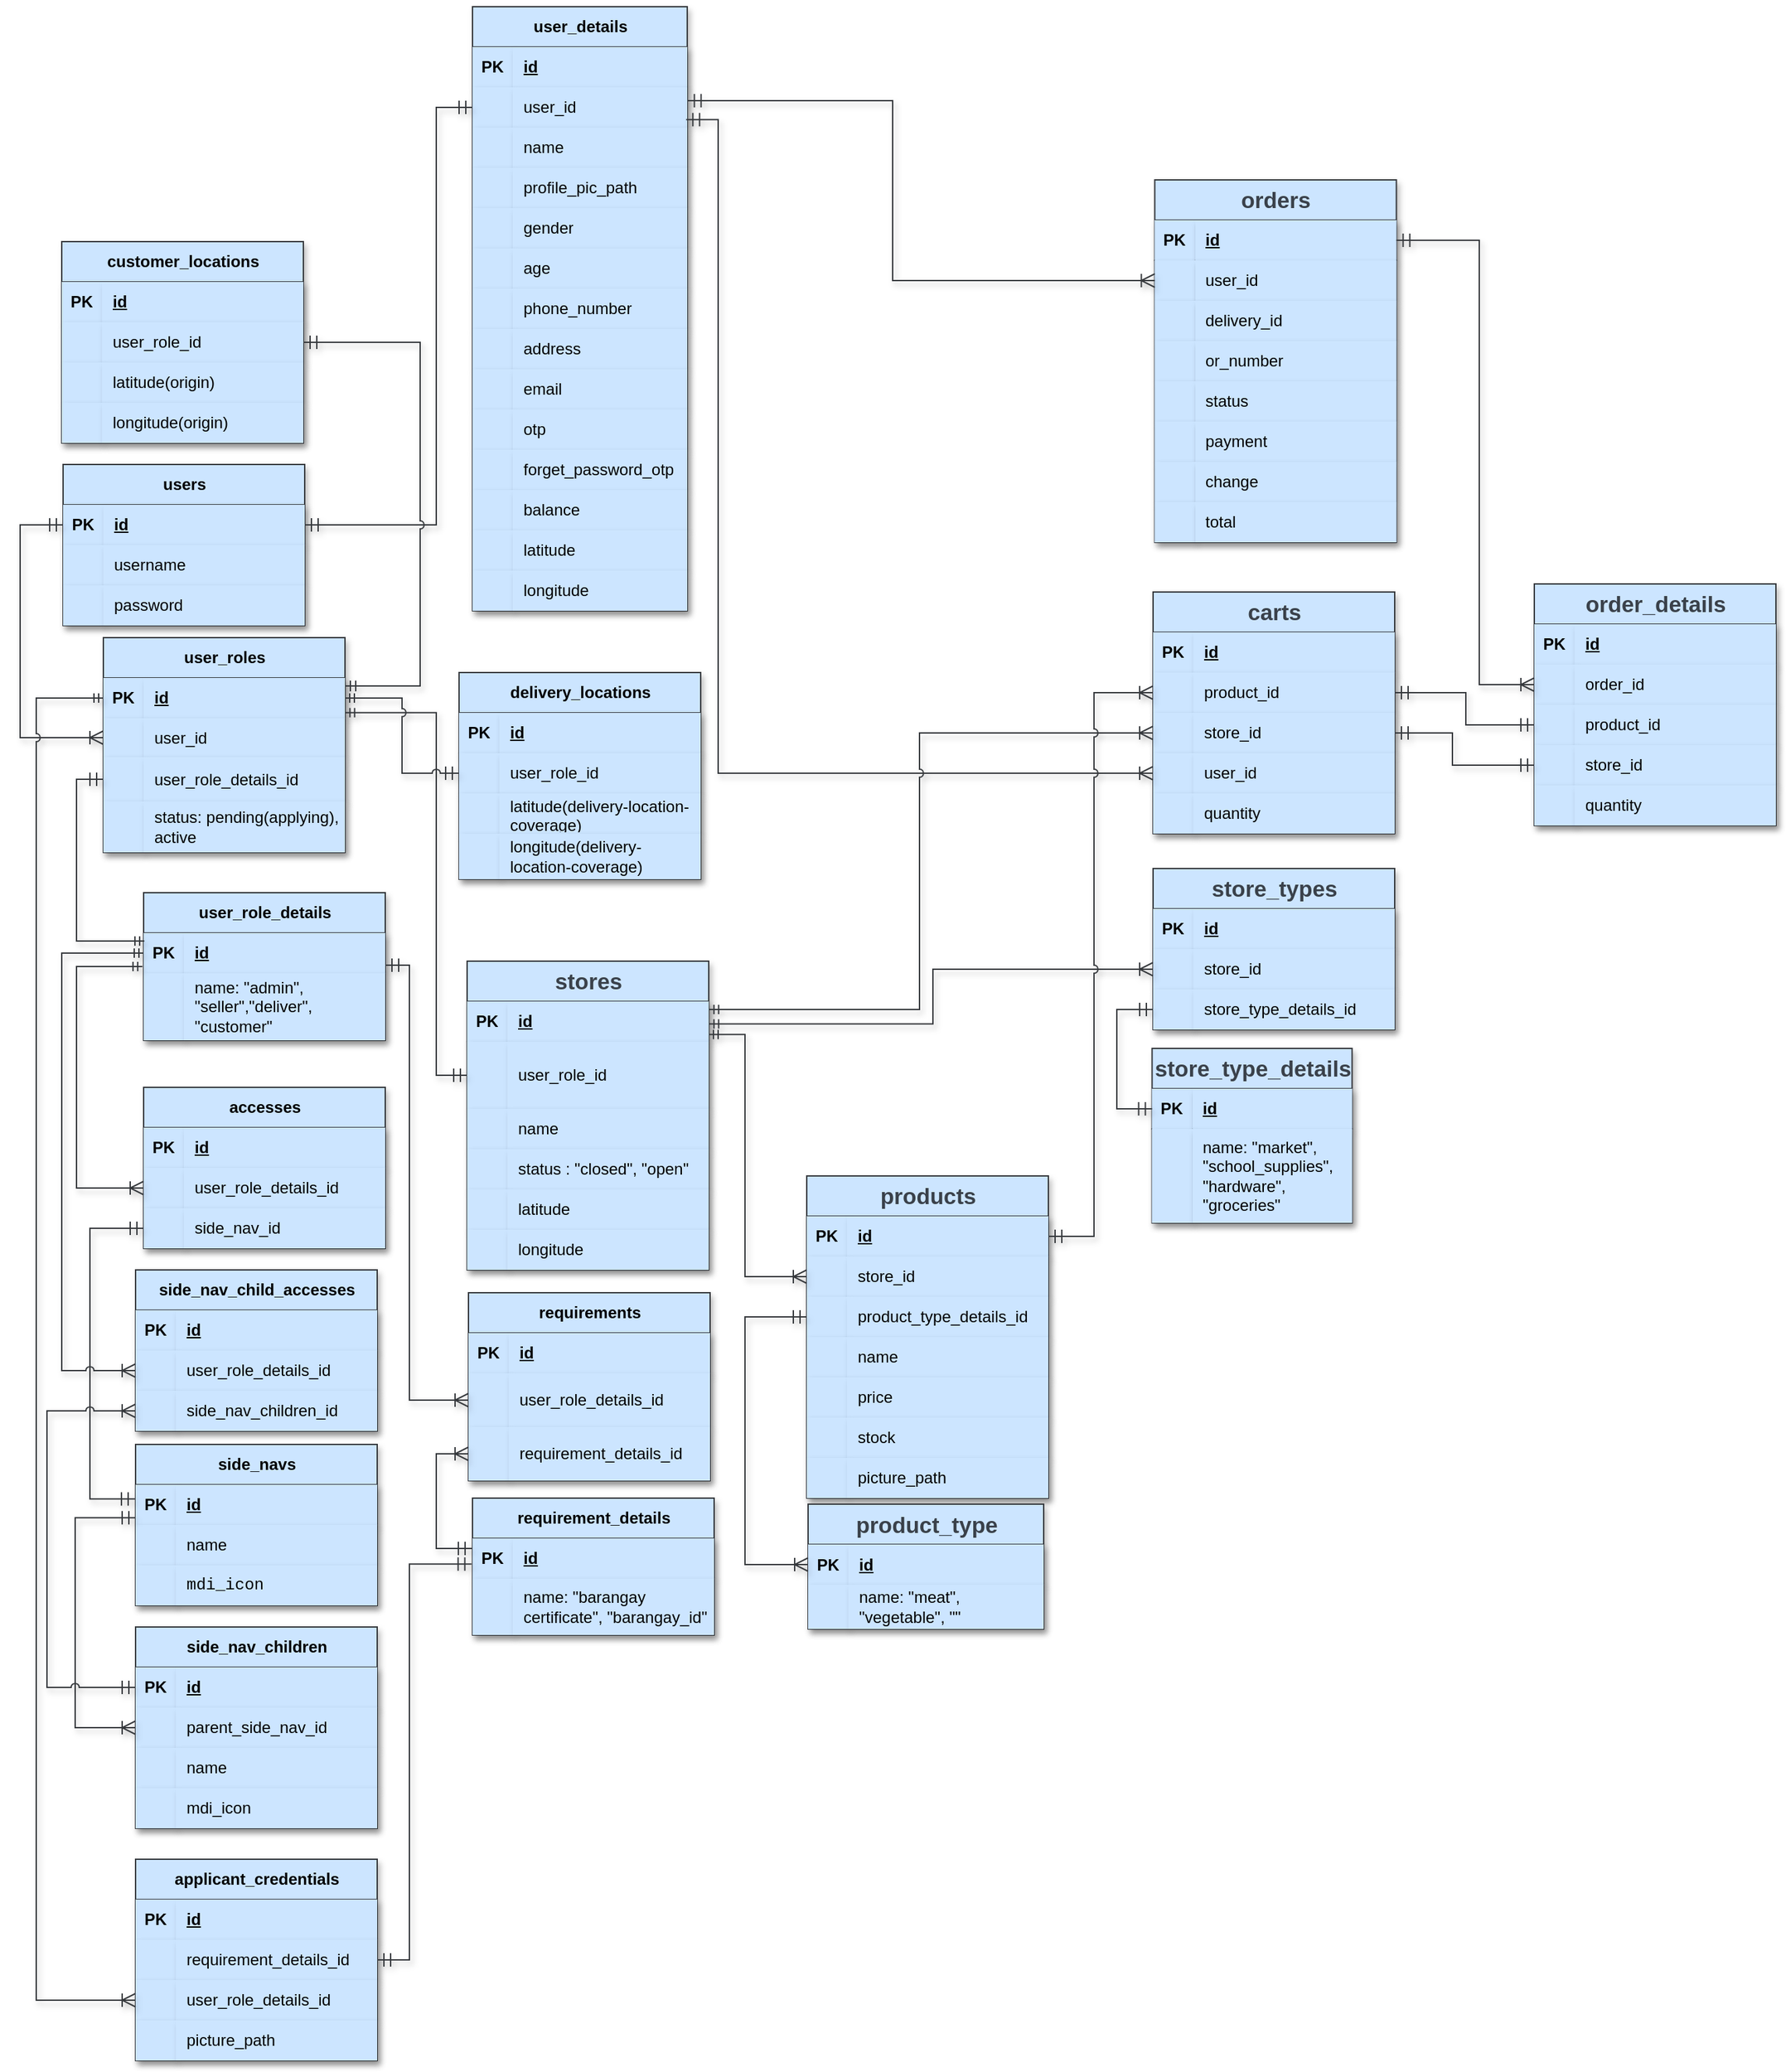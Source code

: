<mxfile version="21.6.8" type="device">
  <diagram id="R2lEEEUBdFMjLlhIrx00" name="Page-1">
    <mxGraphModel dx="3140" dy="2043" grid="1" gridSize="10" guides="1" tooltips="1" connect="1" arrows="1" fold="1" page="1" pageScale="1" pageWidth="850" pageHeight="1100" math="0" shadow="0" extFonts="Permanent Marker^https://fonts.googleapis.com/css?family=Permanent+Marker">
      <root>
        <mxCell id="0" />
        <mxCell id="1" parent="0" />
        <mxCell id="4OWeEsdVHj8lJV6Qa3xw-196" value="users" style="shape=table;startSize=30;container=1;collapsible=1;childLayout=tableLayout;fixedRows=1;rowLines=0;fontStyle=1;align=center;resizeLast=1;html=1;shadow=1;fillColor=#cce5ff;strokeColor=#36393d;" parent="1" vertex="1">
          <mxGeometry x="-1648" y="-749" width="180" height="120.0" as="geometry" />
        </mxCell>
        <mxCell id="4OWeEsdVHj8lJV6Qa3xw-197" value="" style="shape=tableRow;horizontal=0;startSize=0;swimlaneHead=0;swimlaneBody=0;fillColor=#cce5ff;collapsible=0;dropTarget=0;points=[[0,0.5],[1,0.5]];portConstraint=eastwest;top=0;left=0;right=0;bottom=1;shadow=1;strokeColor=#36393d;" parent="4OWeEsdVHj8lJV6Qa3xw-196" vertex="1">
          <mxGeometry y="30" width="180" height="30" as="geometry" />
        </mxCell>
        <mxCell id="4OWeEsdVHj8lJV6Qa3xw-198" value="PK" style="shape=partialRectangle;connectable=0;fillColor=#cce5ff;top=0;left=0;bottom=0;right=0;fontStyle=1;overflow=hidden;whiteSpace=wrap;html=1;shadow=1;strokeColor=#36393d;" parent="4OWeEsdVHj8lJV6Qa3xw-197" vertex="1">
          <mxGeometry width="30" height="30" as="geometry">
            <mxRectangle width="30" height="30" as="alternateBounds" />
          </mxGeometry>
        </mxCell>
        <mxCell id="4OWeEsdVHj8lJV6Qa3xw-199" value="id&lt;span data-lucid-content=&quot;{&amp;quot;t&amp;quot;:&amp;quot;id&amp;quot;,&amp;quot;m&amp;quot;:[{&amp;quot;s&amp;quot;:0,&amp;quot;n&amp;quot;:&amp;quot;c&amp;quot;,&amp;quot;v&amp;quot;:&amp;quot;3a414aff&amp;quot;,&amp;quot;e&amp;quot;:2},{&amp;quot;s&amp;quot;:0,&amp;quot;n&amp;quot;:&amp;quot;s&amp;quot;,&amp;quot;v&amp;quot;:22.222,&amp;quot;e&amp;quot;:2}]}&quot; data-lucid-type=&quot;application/vnd.lucid.text&quot;&gt;&lt;/span&gt;&lt;span data-lucid-content=&quot;{&amp;quot;t&amp;quot;:&amp;quot;id&amp;quot;,&amp;quot;m&amp;quot;:[{&amp;quot;s&amp;quot;:0,&amp;quot;n&amp;quot;:&amp;quot;c&amp;quot;,&amp;quot;v&amp;quot;:&amp;quot;3a414aff&amp;quot;,&amp;quot;e&amp;quot;:2},{&amp;quot;s&amp;quot;:0,&amp;quot;n&amp;quot;:&amp;quot;s&amp;quot;,&amp;quot;v&amp;quot;:22.222,&amp;quot;e&amp;quot;:2}]}&quot; data-lucid-type=&quot;application/vnd.lucid.text&quot;&gt;&lt;/span&gt;&lt;span data-lucid-content=&quot;{&amp;quot;t&amp;quot;:&amp;quot;id&amp;quot;,&amp;quot;m&amp;quot;:[{&amp;quot;s&amp;quot;:0,&amp;quot;n&amp;quot;:&amp;quot;c&amp;quot;,&amp;quot;v&amp;quot;:&amp;quot;3a414aff&amp;quot;,&amp;quot;e&amp;quot;:2},{&amp;quot;s&amp;quot;:0,&amp;quot;n&amp;quot;:&amp;quot;s&amp;quot;,&amp;quot;v&amp;quot;:22.222,&amp;quot;e&amp;quot;:2}]}&quot; data-lucid-type=&quot;application/vnd.lucid.text&quot;&gt;&lt;/span&gt;&lt;span data-lucid-content=&quot;{&amp;quot;t&amp;quot;:&amp;quot;id&amp;quot;,&amp;quot;m&amp;quot;:[{&amp;quot;s&amp;quot;:0,&amp;quot;n&amp;quot;:&amp;quot;c&amp;quot;,&amp;quot;v&amp;quot;:&amp;quot;3a414aff&amp;quot;,&amp;quot;e&amp;quot;:2},{&amp;quot;s&amp;quot;:0,&amp;quot;n&amp;quot;:&amp;quot;s&amp;quot;,&amp;quot;v&amp;quot;:22.222,&amp;quot;e&amp;quot;:2}]}&quot; data-lucid-type=&quot;application/vnd.lucid.text&quot;&gt;&lt;/span&gt;&lt;span data-lucid-content=&quot;{&amp;quot;t&amp;quot;:&amp;quot;id&amp;quot;,&amp;quot;m&amp;quot;:[{&amp;quot;s&amp;quot;:0,&amp;quot;n&amp;quot;:&amp;quot;c&amp;quot;,&amp;quot;v&amp;quot;:&amp;quot;3a414aff&amp;quot;,&amp;quot;e&amp;quot;:2},{&amp;quot;s&amp;quot;:0,&amp;quot;n&amp;quot;:&amp;quot;s&amp;quot;,&amp;quot;v&amp;quot;:22.222,&amp;quot;e&amp;quot;:2}]}&quot; data-lucid-type=&quot;application/vnd.lucid.text&quot;&gt;&lt;/span&gt;" style="shape=partialRectangle;connectable=0;fillColor=#cce5ff;top=0;left=0;bottom=0;right=0;align=left;spacingLeft=6;fontStyle=5;overflow=hidden;whiteSpace=wrap;html=1;shadow=1;strokeColor=#36393d;" parent="4OWeEsdVHj8lJV6Qa3xw-197" vertex="1">
          <mxGeometry x="30" width="150" height="30" as="geometry">
            <mxRectangle width="150" height="30" as="alternateBounds" />
          </mxGeometry>
        </mxCell>
        <mxCell id="4OWeEsdVHj8lJV6Qa3xw-200" value="" style="shape=tableRow;horizontal=0;startSize=0;swimlaneHead=0;swimlaneBody=0;fillColor=#cce5ff;collapsible=0;dropTarget=0;points=[[0,0.5],[1,0.5]];portConstraint=eastwest;top=0;left=0;right=0;bottom=0;shadow=1;strokeColor=#36393d;" parent="4OWeEsdVHj8lJV6Qa3xw-196" vertex="1">
          <mxGeometry y="60" width="180" height="30" as="geometry" />
        </mxCell>
        <mxCell id="4OWeEsdVHj8lJV6Qa3xw-201" value="" style="shape=partialRectangle;connectable=0;fillColor=#cce5ff;top=0;left=0;bottom=0;right=0;editable=1;overflow=hidden;whiteSpace=wrap;html=1;shadow=1;strokeColor=#36393d;" parent="4OWeEsdVHj8lJV6Qa3xw-200" vertex="1">
          <mxGeometry width="30" height="30" as="geometry">
            <mxRectangle width="30" height="30" as="alternateBounds" />
          </mxGeometry>
        </mxCell>
        <mxCell id="4OWeEsdVHj8lJV6Qa3xw-202" value="username" style="shape=partialRectangle;connectable=0;fillColor=#cce5ff;top=0;left=0;bottom=0;right=0;align=left;spacingLeft=6;overflow=hidden;whiteSpace=wrap;html=1;shadow=1;strokeColor=#36393d;" parent="4OWeEsdVHj8lJV6Qa3xw-200" vertex="1">
          <mxGeometry x="30" width="150" height="30" as="geometry">
            <mxRectangle width="150" height="30" as="alternateBounds" />
          </mxGeometry>
        </mxCell>
        <mxCell id="4OWeEsdVHj8lJV6Qa3xw-203" value="" style="shape=tableRow;horizontal=0;startSize=0;swimlaneHead=0;swimlaneBody=0;fillColor=#cce5ff;collapsible=0;dropTarget=0;points=[[0,0.5],[1,0.5]];portConstraint=eastwest;top=0;left=0;right=0;bottom=0;shadow=1;strokeColor=#36393d;" parent="4OWeEsdVHj8lJV6Qa3xw-196" vertex="1">
          <mxGeometry y="90" width="180" height="30" as="geometry" />
        </mxCell>
        <mxCell id="4OWeEsdVHj8lJV6Qa3xw-204" value="" style="shape=partialRectangle;connectable=0;fillColor=#cce5ff;top=0;left=0;bottom=0;right=0;editable=1;overflow=hidden;whiteSpace=wrap;html=1;shadow=1;strokeColor=#36393d;" parent="4OWeEsdVHj8lJV6Qa3xw-203" vertex="1">
          <mxGeometry width="30" height="30" as="geometry">
            <mxRectangle width="30" height="30" as="alternateBounds" />
          </mxGeometry>
        </mxCell>
        <mxCell id="4OWeEsdVHj8lJV6Qa3xw-205" value="password" style="shape=partialRectangle;connectable=0;fillColor=#cce5ff;top=0;left=0;bottom=0;right=0;align=left;spacingLeft=6;overflow=hidden;whiteSpace=wrap;html=1;shadow=1;strokeColor=#36393d;" parent="4OWeEsdVHj8lJV6Qa3xw-203" vertex="1">
          <mxGeometry x="30" width="150" height="30" as="geometry">
            <mxRectangle width="150" height="30" as="alternateBounds" />
          </mxGeometry>
        </mxCell>
        <mxCell id="4OWeEsdVHj8lJV6Qa3xw-206" value="user_role_details" style="shape=table;startSize=30;container=1;collapsible=1;childLayout=tableLayout;fixedRows=1;rowLines=0;fontStyle=1;align=center;resizeLast=1;html=1;shadow=1;fillColor=#cce5ff;strokeColor=#36393d;" parent="1" vertex="1">
          <mxGeometry x="-1588" y="-430" width="180" height="110" as="geometry" />
        </mxCell>
        <mxCell id="4OWeEsdVHj8lJV6Qa3xw-207" value="" style="shape=tableRow;horizontal=0;startSize=0;swimlaneHead=0;swimlaneBody=0;fillColor=#cce5ff;collapsible=0;dropTarget=0;points=[[0,0.5],[1,0.5]];portConstraint=eastwest;top=0;left=0;right=0;bottom=1;shadow=1;strokeColor=#36393d;" parent="4OWeEsdVHj8lJV6Qa3xw-206" vertex="1">
          <mxGeometry y="30" width="180" height="30" as="geometry" />
        </mxCell>
        <mxCell id="4OWeEsdVHj8lJV6Qa3xw-208" value="PK" style="shape=partialRectangle;connectable=0;fillColor=#cce5ff;top=0;left=0;bottom=0;right=0;fontStyle=1;overflow=hidden;whiteSpace=wrap;html=1;shadow=1;strokeColor=#36393d;" parent="4OWeEsdVHj8lJV6Qa3xw-207" vertex="1">
          <mxGeometry width="30" height="30" as="geometry">
            <mxRectangle width="30" height="30" as="alternateBounds" />
          </mxGeometry>
        </mxCell>
        <mxCell id="4OWeEsdVHj8lJV6Qa3xw-209" value="id&lt;span data-lucid-content=&quot;{&amp;quot;t&amp;quot;:&amp;quot;id&amp;quot;,&amp;quot;m&amp;quot;:[{&amp;quot;s&amp;quot;:0,&amp;quot;n&amp;quot;:&amp;quot;c&amp;quot;,&amp;quot;v&amp;quot;:&amp;quot;3a414aff&amp;quot;,&amp;quot;e&amp;quot;:2},{&amp;quot;s&amp;quot;:0,&amp;quot;n&amp;quot;:&amp;quot;s&amp;quot;,&amp;quot;v&amp;quot;:22.222,&amp;quot;e&amp;quot;:2}]}&quot; data-lucid-type=&quot;application/vnd.lucid.text&quot;&gt;&lt;/span&gt;&lt;span data-lucid-content=&quot;{&amp;quot;t&amp;quot;:&amp;quot;id&amp;quot;,&amp;quot;m&amp;quot;:[{&amp;quot;s&amp;quot;:0,&amp;quot;n&amp;quot;:&amp;quot;c&amp;quot;,&amp;quot;v&amp;quot;:&amp;quot;3a414aff&amp;quot;,&amp;quot;e&amp;quot;:2},{&amp;quot;s&amp;quot;:0,&amp;quot;n&amp;quot;:&amp;quot;s&amp;quot;,&amp;quot;v&amp;quot;:22.222,&amp;quot;e&amp;quot;:2}]}&quot; data-lucid-type=&quot;application/vnd.lucid.text&quot;&gt;&lt;/span&gt;&lt;span data-lucid-content=&quot;{&amp;quot;t&amp;quot;:&amp;quot;id&amp;quot;,&amp;quot;m&amp;quot;:[{&amp;quot;s&amp;quot;:0,&amp;quot;n&amp;quot;:&amp;quot;c&amp;quot;,&amp;quot;v&amp;quot;:&amp;quot;3a414aff&amp;quot;,&amp;quot;e&amp;quot;:2},{&amp;quot;s&amp;quot;:0,&amp;quot;n&amp;quot;:&amp;quot;s&amp;quot;,&amp;quot;v&amp;quot;:22.222,&amp;quot;e&amp;quot;:2}]}&quot; data-lucid-type=&quot;application/vnd.lucid.text&quot;&gt;&lt;/span&gt;&lt;span data-lucid-content=&quot;{&amp;quot;t&amp;quot;:&amp;quot;id&amp;quot;,&amp;quot;m&amp;quot;:[{&amp;quot;s&amp;quot;:0,&amp;quot;n&amp;quot;:&amp;quot;c&amp;quot;,&amp;quot;v&amp;quot;:&amp;quot;3a414aff&amp;quot;,&amp;quot;e&amp;quot;:2},{&amp;quot;s&amp;quot;:0,&amp;quot;n&amp;quot;:&amp;quot;s&amp;quot;,&amp;quot;v&amp;quot;:22.222,&amp;quot;e&amp;quot;:2}]}&quot; data-lucid-type=&quot;application/vnd.lucid.text&quot;&gt;&lt;/span&gt;&lt;span data-lucid-content=&quot;{&amp;quot;t&amp;quot;:&amp;quot;id&amp;quot;,&amp;quot;m&amp;quot;:[{&amp;quot;s&amp;quot;:0,&amp;quot;n&amp;quot;:&amp;quot;c&amp;quot;,&amp;quot;v&amp;quot;:&amp;quot;3a414aff&amp;quot;,&amp;quot;e&amp;quot;:2},{&amp;quot;s&amp;quot;:0,&amp;quot;n&amp;quot;:&amp;quot;s&amp;quot;,&amp;quot;v&amp;quot;:22.222,&amp;quot;e&amp;quot;:2}]}&quot; data-lucid-type=&quot;application/vnd.lucid.text&quot;&gt;&lt;/span&gt;" style="shape=partialRectangle;connectable=0;fillColor=#cce5ff;top=0;left=0;bottom=0;right=0;align=left;spacingLeft=6;fontStyle=5;overflow=hidden;whiteSpace=wrap;html=1;shadow=1;strokeColor=#36393d;" parent="4OWeEsdVHj8lJV6Qa3xw-207" vertex="1">
          <mxGeometry x="30" width="150" height="30" as="geometry">
            <mxRectangle width="150" height="30" as="alternateBounds" />
          </mxGeometry>
        </mxCell>
        <mxCell id="4OWeEsdVHj8lJV6Qa3xw-216" style="shape=tableRow;horizontal=0;startSize=0;swimlaneHead=0;swimlaneBody=0;fillColor=#cce5ff;collapsible=0;dropTarget=0;points=[[0,0.5],[1,0.5]];portConstraint=eastwest;top=0;left=0;right=0;bottom=0;shadow=1;strokeColor=#36393d;" parent="4OWeEsdVHj8lJV6Qa3xw-206" vertex="1">
          <mxGeometry y="60" width="180" height="50" as="geometry" />
        </mxCell>
        <mxCell id="4OWeEsdVHj8lJV6Qa3xw-217" style="shape=partialRectangle;connectable=0;fillColor=#cce5ff;top=0;left=0;bottom=0;right=0;editable=1;overflow=hidden;whiteSpace=wrap;html=1;shadow=1;strokeColor=#36393d;" parent="4OWeEsdVHj8lJV6Qa3xw-216" vertex="1">
          <mxGeometry width="30" height="50" as="geometry">
            <mxRectangle width="30" height="50" as="alternateBounds" />
          </mxGeometry>
        </mxCell>
        <mxCell id="4OWeEsdVHj8lJV6Qa3xw-218" value="name: &quot;admin&quot;, &quot;seller&quot;,&quot;deliver&quot;, &quot;customer&quot;" style="shape=partialRectangle;connectable=0;fillColor=#cce5ff;top=0;left=0;bottom=0;right=0;align=left;spacingLeft=6;overflow=hidden;whiteSpace=wrap;html=1;shadow=1;strokeColor=#36393d;" parent="4OWeEsdVHj8lJV6Qa3xw-216" vertex="1">
          <mxGeometry x="30" width="150" height="50" as="geometry">
            <mxRectangle width="150" height="50" as="alternateBounds" />
          </mxGeometry>
        </mxCell>
        <mxCell id="4OWeEsdVHj8lJV6Qa3xw-222" value="" style="fontSize=12;html=1;endArrow=ERoneToMany;startArrow=ERmandOne;rounded=0;startSize=8;endSize=8;exitX=0;exitY=0.5;exitDx=0;exitDy=0;entryX=0;entryY=0.5;entryDx=0;entryDy=0;endFill=0;edgeStyle=elbowEdgeStyle;shadow=1;fillColor=#cce5ff;strokeColor=#36393d;" parent="1" source="4OWeEsdVHj8lJV6Qa3xw-197" target="4OWeEsdVHj8lJV6Qa3xw-246" edge="1">
          <mxGeometry width="100" height="100" relative="1" as="geometry">
            <mxPoint x="-1759" y="-655" as="sourcePoint" />
            <mxPoint x="-1770" y="-457" as="targetPoint" />
            <Array as="points">
              <mxPoint x="-1680" y="-640" />
            </Array>
          </mxGeometry>
        </mxCell>
        <mxCell id="4OWeEsdVHj8lJV6Qa3xw-223" value="accesses" style="shape=table;startSize=30;container=1;collapsible=1;childLayout=tableLayout;fixedRows=1;rowLines=0;fontStyle=1;align=center;resizeLast=1;html=1;shadow=1;fillColor=#cce5ff;strokeColor=#36393d;" parent="1" vertex="1">
          <mxGeometry x="-1588" y="-285" width="180" height="120" as="geometry" />
        </mxCell>
        <mxCell id="4OWeEsdVHj8lJV6Qa3xw-224" value="" style="shape=tableRow;horizontal=0;startSize=0;swimlaneHead=0;swimlaneBody=0;fillColor=#cce5ff;collapsible=0;dropTarget=0;points=[[0,0.5],[1,0.5]];portConstraint=eastwest;top=0;left=0;right=0;bottom=1;shadow=1;strokeColor=#36393d;" parent="4OWeEsdVHj8lJV6Qa3xw-223" vertex="1">
          <mxGeometry y="30" width="180" height="30" as="geometry" />
        </mxCell>
        <mxCell id="4OWeEsdVHj8lJV6Qa3xw-225" value="PK" style="shape=partialRectangle;connectable=0;fillColor=#cce5ff;top=0;left=0;bottom=0;right=0;fontStyle=1;overflow=hidden;whiteSpace=wrap;html=1;shadow=1;strokeColor=#36393d;" parent="4OWeEsdVHj8lJV6Qa3xw-224" vertex="1">
          <mxGeometry width="30" height="30" as="geometry">
            <mxRectangle width="30" height="30" as="alternateBounds" />
          </mxGeometry>
        </mxCell>
        <mxCell id="4OWeEsdVHj8lJV6Qa3xw-226" value="id&lt;span data-lucid-content=&quot;{&amp;quot;t&amp;quot;:&amp;quot;id&amp;quot;,&amp;quot;m&amp;quot;:[{&amp;quot;s&amp;quot;:0,&amp;quot;n&amp;quot;:&amp;quot;c&amp;quot;,&amp;quot;v&amp;quot;:&amp;quot;3a414aff&amp;quot;,&amp;quot;e&amp;quot;:2},{&amp;quot;s&amp;quot;:0,&amp;quot;n&amp;quot;:&amp;quot;s&amp;quot;,&amp;quot;v&amp;quot;:22.222,&amp;quot;e&amp;quot;:2}]}&quot; data-lucid-type=&quot;application/vnd.lucid.text&quot;&gt;&lt;/span&gt;&lt;span data-lucid-content=&quot;{&amp;quot;t&amp;quot;:&amp;quot;id&amp;quot;,&amp;quot;m&amp;quot;:[{&amp;quot;s&amp;quot;:0,&amp;quot;n&amp;quot;:&amp;quot;c&amp;quot;,&amp;quot;v&amp;quot;:&amp;quot;3a414aff&amp;quot;,&amp;quot;e&amp;quot;:2},{&amp;quot;s&amp;quot;:0,&amp;quot;n&amp;quot;:&amp;quot;s&amp;quot;,&amp;quot;v&amp;quot;:22.222,&amp;quot;e&amp;quot;:2}]}&quot; data-lucid-type=&quot;application/vnd.lucid.text&quot;&gt;&lt;/span&gt;&lt;span data-lucid-content=&quot;{&amp;quot;t&amp;quot;:&amp;quot;id&amp;quot;,&amp;quot;m&amp;quot;:[{&amp;quot;s&amp;quot;:0,&amp;quot;n&amp;quot;:&amp;quot;c&amp;quot;,&amp;quot;v&amp;quot;:&amp;quot;3a414aff&amp;quot;,&amp;quot;e&amp;quot;:2},{&amp;quot;s&amp;quot;:0,&amp;quot;n&amp;quot;:&amp;quot;s&amp;quot;,&amp;quot;v&amp;quot;:22.222,&amp;quot;e&amp;quot;:2}]}&quot; data-lucid-type=&quot;application/vnd.lucid.text&quot;&gt;&lt;/span&gt;&lt;span data-lucid-content=&quot;{&amp;quot;t&amp;quot;:&amp;quot;id&amp;quot;,&amp;quot;m&amp;quot;:[{&amp;quot;s&amp;quot;:0,&amp;quot;n&amp;quot;:&amp;quot;c&amp;quot;,&amp;quot;v&amp;quot;:&amp;quot;3a414aff&amp;quot;,&amp;quot;e&amp;quot;:2},{&amp;quot;s&amp;quot;:0,&amp;quot;n&amp;quot;:&amp;quot;s&amp;quot;,&amp;quot;v&amp;quot;:22.222,&amp;quot;e&amp;quot;:2}]}&quot; data-lucid-type=&quot;application/vnd.lucid.text&quot;&gt;&lt;/span&gt;&lt;span data-lucid-content=&quot;{&amp;quot;t&amp;quot;:&amp;quot;id&amp;quot;,&amp;quot;m&amp;quot;:[{&amp;quot;s&amp;quot;:0,&amp;quot;n&amp;quot;:&amp;quot;c&amp;quot;,&amp;quot;v&amp;quot;:&amp;quot;3a414aff&amp;quot;,&amp;quot;e&amp;quot;:2},{&amp;quot;s&amp;quot;:0,&amp;quot;n&amp;quot;:&amp;quot;s&amp;quot;,&amp;quot;v&amp;quot;:22.222,&amp;quot;e&amp;quot;:2}]}&quot; data-lucid-type=&quot;application/vnd.lucid.text&quot;&gt;&lt;/span&gt;" style="shape=partialRectangle;connectable=0;fillColor=#cce5ff;top=0;left=0;bottom=0;right=0;align=left;spacingLeft=6;fontStyle=5;overflow=hidden;whiteSpace=wrap;html=1;shadow=1;strokeColor=#36393d;" parent="4OWeEsdVHj8lJV6Qa3xw-224" vertex="1">
          <mxGeometry x="30" width="150" height="30" as="geometry">
            <mxRectangle width="150" height="30" as="alternateBounds" />
          </mxGeometry>
        </mxCell>
        <mxCell id="4OWeEsdVHj8lJV6Qa3xw-227" value="" style="shape=tableRow;horizontal=0;startSize=0;swimlaneHead=0;swimlaneBody=0;fillColor=#cce5ff;collapsible=0;dropTarget=0;points=[[0,0.5],[1,0.5]];portConstraint=eastwest;top=0;left=0;right=0;bottom=0;shadow=1;strokeColor=#36393d;" parent="4OWeEsdVHj8lJV6Qa3xw-223" vertex="1">
          <mxGeometry y="60" width="180" height="30" as="geometry" />
        </mxCell>
        <mxCell id="4OWeEsdVHj8lJV6Qa3xw-228" value="" style="shape=partialRectangle;connectable=0;fillColor=#cce5ff;top=0;left=0;bottom=0;right=0;editable=1;overflow=hidden;whiteSpace=wrap;html=1;shadow=1;strokeColor=#36393d;" parent="4OWeEsdVHj8lJV6Qa3xw-227" vertex="1">
          <mxGeometry width="30" height="30" as="geometry">
            <mxRectangle width="30" height="30" as="alternateBounds" />
          </mxGeometry>
        </mxCell>
        <mxCell id="4OWeEsdVHj8lJV6Qa3xw-229" value="user_role_details_id" style="shape=partialRectangle;connectable=0;fillColor=#cce5ff;top=0;left=0;bottom=0;right=0;align=left;spacingLeft=6;overflow=hidden;whiteSpace=wrap;html=1;shadow=1;strokeColor=#36393d;" parent="4OWeEsdVHj8lJV6Qa3xw-227" vertex="1">
          <mxGeometry x="30" width="150" height="30" as="geometry">
            <mxRectangle width="150" height="30" as="alternateBounds" />
          </mxGeometry>
        </mxCell>
        <mxCell id="4OWeEsdVHj8lJV6Qa3xw-230" value="" style="shape=tableRow;horizontal=0;startSize=0;swimlaneHead=0;swimlaneBody=0;fillColor=#cce5ff;collapsible=0;dropTarget=0;points=[[0,0.5],[1,0.5]];portConstraint=eastwest;top=0;left=0;right=0;bottom=0;shadow=1;strokeColor=#36393d;" parent="4OWeEsdVHj8lJV6Qa3xw-223" vertex="1">
          <mxGeometry y="90" width="180" height="30" as="geometry" />
        </mxCell>
        <mxCell id="4OWeEsdVHj8lJV6Qa3xw-231" value="" style="shape=partialRectangle;connectable=0;fillColor=#cce5ff;top=0;left=0;bottom=0;right=0;editable=1;overflow=hidden;whiteSpace=wrap;html=1;shadow=1;strokeColor=#36393d;" parent="4OWeEsdVHj8lJV6Qa3xw-230" vertex="1">
          <mxGeometry width="30" height="30" as="geometry">
            <mxRectangle width="30" height="30" as="alternateBounds" />
          </mxGeometry>
        </mxCell>
        <mxCell id="4OWeEsdVHj8lJV6Qa3xw-232" value="side_nav_id" style="shape=partialRectangle;connectable=0;fillColor=#cce5ff;top=0;left=0;bottom=0;right=0;align=left;spacingLeft=6;overflow=hidden;whiteSpace=wrap;html=1;shadow=1;strokeColor=#36393d;" parent="4OWeEsdVHj8lJV6Qa3xw-230" vertex="1">
          <mxGeometry x="30" width="150" height="30" as="geometry">
            <mxRectangle width="150" height="30" as="alternateBounds" />
          </mxGeometry>
        </mxCell>
        <mxCell id="4OWeEsdVHj8lJV6Qa3xw-234" value="side_navs" style="shape=table;startSize=30;container=1;collapsible=1;childLayout=tableLayout;fixedRows=1;rowLines=0;fontStyle=1;align=center;resizeLast=1;html=1;shadow=1;fillColor=#cce5ff;strokeColor=#36393d;" parent="1" vertex="1">
          <mxGeometry x="-1594" y="-19" width="180" height="120" as="geometry" />
        </mxCell>
        <mxCell id="4OWeEsdVHj8lJV6Qa3xw-235" value="" style="shape=tableRow;horizontal=0;startSize=0;swimlaneHead=0;swimlaneBody=0;fillColor=#cce5ff;collapsible=0;dropTarget=0;points=[[0,0.5],[1,0.5]];portConstraint=eastwest;top=0;left=0;right=0;bottom=1;shadow=1;strokeColor=#36393d;" parent="4OWeEsdVHj8lJV6Qa3xw-234" vertex="1">
          <mxGeometry y="30" width="180" height="30" as="geometry" />
        </mxCell>
        <mxCell id="4OWeEsdVHj8lJV6Qa3xw-236" value="PK" style="shape=partialRectangle;connectable=0;fillColor=#cce5ff;top=0;left=0;bottom=0;right=0;fontStyle=1;overflow=hidden;whiteSpace=wrap;html=1;shadow=1;strokeColor=#36393d;" parent="4OWeEsdVHj8lJV6Qa3xw-235" vertex="1">
          <mxGeometry width="30" height="30" as="geometry">
            <mxRectangle width="30" height="30" as="alternateBounds" />
          </mxGeometry>
        </mxCell>
        <mxCell id="4OWeEsdVHj8lJV6Qa3xw-237" value="id&lt;span data-lucid-content=&quot;{&amp;quot;t&amp;quot;:&amp;quot;id&amp;quot;,&amp;quot;m&amp;quot;:[{&amp;quot;s&amp;quot;:0,&amp;quot;n&amp;quot;:&amp;quot;c&amp;quot;,&amp;quot;v&amp;quot;:&amp;quot;3a414aff&amp;quot;,&amp;quot;e&amp;quot;:2},{&amp;quot;s&amp;quot;:0,&amp;quot;n&amp;quot;:&amp;quot;s&amp;quot;,&amp;quot;v&amp;quot;:22.222,&amp;quot;e&amp;quot;:2}]}&quot; data-lucid-type=&quot;application/vnd.lucid.text&quot;&gt;&lt;/span&gt;&lt;span data-lucid-content=&quot;{&amp;quot;t&amp;quot;:&amp;quot;id&amp;quot;,&amp;quot;m&amp;quot;:[{&amp;quot;s&amp;quot;:0,&amp;quot;n&amp;quot;:&amp;quot;c&amp;quot;,&amp;quot;v&amp;quot;:&amp;quot;3a414aff&amp;quot;,&amp;quot;e&amp;quot;:2},{&amp;quot;s&amp;quot;:0,&amp;quot;n&amp;quot;:&amp;quot;s&amp;quot;,&amp;quot;v&amp;quot;:22.222,&amp;quot;e&amp;quot;:2}]}&quot; data-lucid-type=&quot;application/vnd.lucid.text&quot;&gt;&lt;/span&gt;&lt;span data-lucid-content=&quot;{&amp;quot;t&amp;quot;:&amp;quot;id&amp;quot;,&amp;quot;m&amp;quot;:[{&amp;quot;s&amp;quot;:0,&amp;quot;n&amp;quot;:&amp;quot;c&amp;quot;,&amp;quot;v&amp;quot;:&amp;quot;3a414aff&amp;quot;,&amp;quot;e&amp;quot;:2},{&amp;quot;s&amp;quot;:0,&amp;quot;n&amp;quot;:&amp;quot;s&amp;quot;,&amp;quot;v&amp;quot;:22.222,&amp;quot;e&amp;quot;:2}]}&quot; data-lucid-type=&quot;application/vnd.lucid.text&quot;&gt;&lt;/span&gt;&lt;span data-lucid-content=&quot;{&amp;quot;t&amp;quot;:&amp;quot;id&amp;quot;,&amp;quot;m&amp;quot;:[{&amp;quot;s&amp;quot;:0,&amp;quot;n&amp;quot;:&amp;quot;c&amp;quot;,&amp;quot;v&amp;quot;:&amp;quot;3a414aff&amp;quot;,&amp;quot;e&amp;quot;:2},{&amp;quot;s&amp;quot;:0,&amp;quot;n&amp;quot;:&amp;quot;s&amp;quot;,&amp;quot;v&amp;quot;:22.222,&amp;quot;e&amp;quot;:2}]}&quot; data-lucid-type=&quot;application/vnd.lucid.text&quot;&gt;&lt;/span&gt;&lt;span data-lucid-content=&quot;{&amp;quot;t&amp;quot;:&amp;quot;id&amp;quot;,&amp;quot;m&amp;quot;:[{&amp;quot;s&amp;quot;:0,&amp;quot;n&amp;quot;:&amp;quot;c&amp;quot;,&amp;quot;v&amp;quot;:&amp;quot;3a414aff&amp;quot;,&amp;quot;e&amp;quot;:2},{&amp;quot;s&amp;quot;:0,&amp;quot;n&amp;quot;:&amp;quot;s&amp;quot;,&amp;quot;v&amp;quot;:22.222,&amp;quot;e&amp;quot;:2}]}&quot; data-lucid-type=&quot;application/vnd.lucid.text&quot;&gt;&lt;/span&gt;" style="shape=partialRectangle;connectable=0;fillColor=#cce5ff;top=0;left=0;bottom=0;right=0;align=left;spacingLeft=6;fontStyle=5;overflow=hidden;whiteSpace=wrap;html=1;shadow=1;strokeColor=#36393d;" parent="4OWeEsdVHj8lJV6Qa3xw-235" vertex="1">
          <mxGeometry x="30" width="150" height="30" as="geometry">
            <mxRectangle width="150" height="30" as="alternateBounds" />
          </mxGeometry>
        </mxCell>
        <mxCell id="4OWeEsdVHj8lJV6Qa3xw-238" value="" style="shape=tableRow;horizontal=0;startSize=0;swimlaneHead=0;swimlaneBody=0;fillColor=#cce5ff;collapsible=0;dropTarget=0;points=[[0,0.5],[1,0.5]];portConstraint=eastwest;top=0;left=0;right=0;bottom=0;shadow=1;strokeColor=#36393d;" parent="4OWeEsdVHj8lJV6Qa3xw-234" vertex="1">
          <mxGeometry y="60" width="180" height="30" as="geometry" />
        </mxCell>
        <mxCell id="4OWeEsdVHj8lJV6Qa3xw-239" value="" style="shape=partialRectangle;connectable=0;fillColor=#cce5ff;top=0;left=0;bottom=0;right=0;editable=1;overflow=hidden;whiteSpace=wrap;html=1;shadow=1;strokeColor=#36393d;" parent="4OWeEsdVHj8lJV6Qa3xw-238" vertex="1">
          <mxGeometry width="30" height="30" as="geometry">
            <mxRectangle width="30" height="30" as="alternateBounds" />
          </mxGeometry>
        </mxCell>
        <mxCell id="4OWeEsdVHj8lJV6Qa3xw-240" value="name" style="shape=partialRectangle;connectable=0;fillColor=#cce5ff;top=0;left=0;bottom=0;right=0;align=left;spacingLeft=6;overflow=hidden;whiteSpace=wrap;html=1;shadow=1;strokeColor=#36393d;" parent="4OWeEsdVHj8lJV6Qa3xw-238" vertex="1">
          <mxGeometry x="30" width="150" height="30" as="geometry">
            <mxRectangle width="150" height="30" as="alternateBounds" />
          </mxGeometry>
        </mxCell>
        <mxCell id="pEbmP0HvjEpnrZbnv4vF-1" style="shape=tableRow;horizontal=0;startSize=0;swimlaneHead=0;swimlaneBody=0;fillColor=#cce5ff;collapsible=0;dropTarget=0;points=[[0,0.5],[1,0.5]];portConstraint=eastwest;top=0;left=0;right=0;bottom=0;shadow=1;strokeColor=#36393d;" vertex="1" parent="4OWeEsdVHj8lJV6Qa3xw-234">
          <mxGeometry y="90" width="180" height="30" as="geometry" />
        </mxCell>
        <mxCell id="pEbmP0HvjEpnrZbnv4vF-2" style="shape=partialRectangle;connectable=0;fillColor=#cce5ff;top=0;left=0;bottom=0;right=0;editable=1;overflow=hidden;whiteSpace=wrap;html=1;shadow=1;strokeColor=#36393d;" vertex="1" parent="pEbmP0HvjEpnrZbnv4vF-1">
          <mxGeometry width="30" height="30" as="geometry">
            <mxRectangle width="30" height="30" as="alternateBounds" />
          </mxGeometry>
        </mxCell>
        <mxCell id="pEbmP0HvjEpnrZbnv4vF-3" value="&lt;div style=&quot;font-family: Consolas, &amp;quot;Courier New&amp;quot;, monospace; line-height: 19px;&quot;&gt;&lt;font style=&quot;font-size: 12px;&quot;&gt;mdi_icon&lt;/font&gt;&lt;br&gt;&lt;/div&gt;" style="shape=partialRectangle;connectable=0;fillColor=#cce5ff;top=0;left=0;bottom=0;right=0;align=left;spacingLeft=6;overflow=hidden;whiteSpace=wrap;html=1;shadow=1;strokeColor=#36393d;" vertex="1" parent="pEbmP0HvjEpnrZbnv4vF-1">
          <mxGeometry x="30" width="150" height="30" as="geometry">
            <mxRectangle width="150" height="30" as="alternateBounds" />
          </mxGeometry>
        </mxCell>
        <mxCell id="4OWeEsdVHj8lJV6Qa3xw-242" value="user_roles" style="shape=table;startSize=30;container=1;collapsible=1;childLayout=tableLayout;fixedRows=1;rowLines=0;fontStyle=1;align=center;resizeLast=1;html=1;shadow=1;fillColor=#cce5ff;strokeColor=#36393d;" parent="1" vertex="1">
          <mxGeometry x="-1618" y="-620" width="180" height="160" as="geometry" />
        </mxCell>
        <mxCell id="4OWeEsdVHj8lJV6Qa3xw-243" value="" style="shape=tableRow;horizontal=0;startSize=0;swimlaneHead=0;swimlaneBody=0;fillColor=#cce5ff;collapsible=0;dropTarget=0;points=[[0,0.5],[1,0.5]];portConstraint=eastwest;top=0;left=0;right=0;bottom=1;shadow=1;strokeColor=#36393d;" parent="4OWeEsdVHj8lJV6Qa3xw-242" vertex="1">
          <mxGeometry y="30" width="180" height="30" as="geometry" />
        </mxCell>
        <mxCell id="4OWeEsdVHj8lJV6Qa3xw-244" value="PK" style="shape=partialRectangle;connectable=0;fillColor=#cce5ff;top=0;left=0;bottom=0;right=0;fontStyle=1;overflow=hidden;whiteSpace=wrap;html=1;shadow=1;strokeColor=#36393d;" parent="4OWeEsdVHj8lJV6Qa3xw-243" vertex="1">
          <mxGeometry width="30" height="30" as="geometry">
            <mxRectangle width="30" height="30" as="alternateBounds" />
          </mxGeometry>
        </mxCell>
        <mxCell id="4OWeEsdVHj8lJV6Qa3xw-245" value="id&lt;span data-lucid-content=&quot;{&amp;quot;t&amp;quot;:&amp;quot;id&amp;quot;,&amp;quot;m&amp;quot;:[{&amp;quot;s&amp;quot;:0,&amp;quot;n&amp;quot;:&amp;quot;c&amp;quot;,&amp;quot;v&amp;quot;:&amp;quot;3a414aff&amp;quot;,&amp;quot;e&amp;quot;:2},{&amp;quot;s&amp;quot;:0,&amp;quot;n&amp;quot;:&amp;quot;s&amp;quot;,&amp;quot;v&amp;quot;:22.222,&amp;quot;e&amp;quot;:2}]}&quot; data-lucid-type=&quot;application/vnd.lucid.text&quot;&gt;&lt;/span&gt;&lt;span data-lucid-content=&quot;{&amp;quot;t&amp;quot;:&amp;quot;id&amp;quot;,&amp;quot;m&amp;quot;:[{&amp;quot;s&amp;quot;:0,&amp;quot;n&amp;quot;:&amp;quot;c&amp;quot;,&amp;quot;v&amp;quot;:&amp;quot;3a414aff&amp;quot;,&amp;quot;e&amp;quot;:2},{&amp;quot;s&amp;quot;:0,&amp;quot;n&amp;quot;:&amp;quot;s&amp;quot;,&amp;quot;v&amp;quot;:22.222,&amp;quot;e&amp;quot;:2}]}&quot; data-lucid-type=&quot;application/vnd.lucid.text&quot;&gt;&lt;/span&gt;&lt;span data-lucid-content=&quot;{&amp;quot;t&amp;quot;:&amp;quot;id&amp;quot;,&amp;quot;m&amp;quot;:[{&amp;quot;s&amp;quot;:0,&amp;quot;n&amp;quot;:&amp;quot;c&amp;quot;,&amp;quot;v&amp;quot;:&amp;quot;3a414aff&amp;quot;,&amp;quot;e&amp;quot;:2},{&amp;quot;s&amp;quot;:0,&amp;quot;n&amp;quot;:&amp;quot;s&amp;quot;,&amp;quot;v&amp;quot;:22.222,&amp;quot;e&amp;quot;:2}]}&quot; data-lucid-type=&quot;application/vnd.lucid.text&quot;&gt;&lt;/span&gt;&lt;span data-lucid-content=&quot;{&amp;quot;t&amp;quot;:&amp;quot;id&amp;quot;,&amp;quot;m&amp;quot;:[{&amp;quot;s&amp;quot;:0,&amp;quot;n&amp;quot;:&amp;quot;c&amp;quot;,&amp;quot;v&amp;quot;:&amp;quot;3a414aff&amp;quot;,&amp;quot;e&amp;quot;:2},{&amp;quot;s&amp;quot;:0,&amp;quot;n&amp;quot;:&amp;quot;s&amp;quot;,&amp;quot;v&amp;quot;:22.222,&amp;quot;e&amp;quot;:2}]}&quot; data-lucid-type=&quot;application/vnd.lucid.text&quot;&gt;&lt;/span&gt;&lt;span data-lucid-content=&quot;{&amp;quot;t&amp;quot;:&amp;quot;id&amp;quot;,&amp;quot;m&amp;quot;:[{&amp;quot;s&amp;quot;:0,&amp;quot;n&amp;quot;:&amp;quot;c&amp;quot;,&amp;quot;v&amp;quot;:&amp;quot;3a414aff&amp;quot;,&amp;quot;e&amp;quot;:2},{&amp;quot;s&amp;quot;:0,&amp;quot;n&amp;quot;:&amp;quot;s&amp;quot;,&amp;quot;v&amp;quot;:22.222,&amp;quot;e&amp;quot;:2}]}&quot; data-lucid-type=&quot;application/vnd.lucid.text&quot;&gt;&lt;/span&gt;" style="shape=partialRectangle;connectable=0;fillColor=#cce5ff;top=0;left=0;bottom=0;right=0;align=left;spacingLeft=6;fontStyle=5;overflow=hidden;whiteSpace=wrap;html=1;shadow=1;strokeColor=#36393d;" parent="4OWeEsdVHj8lJV6Qa3xw-243" vertex="1">
          <mxGeometry x="30" width="150" height="30" as="geometry">
            <mxRectangle width="150" height="30" as="alternateBounds" />
          </mxGeometry>
        </mxCell>
        <mxCell id="4OWeEsdVHj8lJV6Qa3xw-246" value="" style="shape=tableRow;horizontal=0;startSize=0;swimlaneHead=0;swimlaneBody=0;fillColor=#cce5ff;collapsible=0;dropTarget=0;points=[[0,0.5],[1,0.5]];portConstraint=eastwest;top=0;left=0;right=0;bottom=0;shadow=1;strokeColor=#36393d;" parent="4OWeEsdVHj8lJV6Qa3xw-242" vertex="1">
          <mxGeometry y="60" width="180" height="29" as="geometry" />
        </mxCell>
        <mxCell id="4OWeEsdVHj8lJV6Qa3xw-247" value="" style="shape=partialRectangle;connectable=0;fillColor=#cce5ff;top=0;left=0;bottom=0;right=0;editable=1;overflow=hidden;whiteSpace=wrap;html=1;shadow=1;strokeColor=#36393d;" parent="4OWeEsdVHj8lJV6Qa3xw-246" vertex="1">
          <mxGeometry width="30" height="29" as="geometry">
            <mxRectangle width="30" height="29" as="alternateBounds" />
          </mxGeometry>
        </mxCell>
        <mxCell id="4OWeEsdVHj8lJV6Qa3xw-248" value="user_id" style="shape=partialRectangle;connectable=0;fillColor=#cce5ff;top=0;left=0;bottom=0;right=0;align=left;spacingLeft=6;overflow=hidden;whiteSpace=wrap;html=1;shadow=1;strokeColor=#36393d;" parent="4OWeEsdVHj8lJV6Qa3xw-246" vertex="1">
          <mxGeometry x="30" width="150" height="29" as="geometry">
            <mxRectangle width="150" height="29" as="alternateBounds" />
          </mxGeometry>
        </mxCell>
        <mxCell id="4OWeEsdVHj8lJV6Qa3xw-255" style="shape=tableRow;horizontal=0;startSize=0;swimlaneHead=0;swimlaneBody=0;fillColor=#cce5ff;collapsible=0;dropTarget=0;points=[[0,0.5],[1,0.5]];portConstraint=eastwest;top=0;left=0;right=0;bottom=0;shadow=1;strokeColor=#36393d;" parent="4OWeEsdVHj8lJV6Qa3xw-242" vertex="1">
          <mxGeometry y="89" width="180" height="33" as="geometry" />
        </mxCell>
        <mxCell id="4OWeEsdVHj8lJV6Qa3xw-256" style="shape=partialRectangle;connectable=0;fillColor=#cce5ff;top=0;left=0;bottom=0;right=0;editable=1;overflow=hidden;whiteSpace=wrap;html=1;shadow=1;strokeColor=#36393d;" parent="4OWeEsdVHj8lJV6Qa3xw-255" vertex="1">
          <mxGeometry width="30" height="33" as="geometry">
            <mxRectangle width="30" height="33" as="alternateBounds" />
          </mxGeometry>
        </mxCell>
        <mxCell id="4OWeEsdVHj8lJV6Qa3xw-257" value="user_role_details_id" style="shape=partialRectangle;connectable=0;fillColor=#cce5ff;top=0;left=0;bottom=0;right=0;align=left;spacingLeft=6;overflow=hidden;whiteSpace=wrap;html=1;shadow=1;strokeColor=#36393d;" parent="4OWeEsdVHj8lJV6Qa3xw-255" vertex="1">
          <mxGeometry x="30" width="150" height="33" as="geometry">
            <mxRectangle width="150" height="33" as="alternateBounds" />
          </mxGeometry>
        </mxCell>
        <mxCell id="wy1hP15AdXXesIxXr_pm-1" style="shape=tableRow;horizontal=0;startSize=0;swimlaneHead=0;swimlaneBody=0;fillColor=#cce5ff;collapsible=0;dropTarget=0;points=[[0,0.5],[1,0.5]];portConstraint=eastwest;top=0;left=0;right=0;bottom=0;shadow=1;strokeColor=#36393d;" parent="4OWeEsdVHj8lJV6Qa3xw-242" vertex="1">
          <mxGeometry y="122" width="180" height="38" as="geometry" />
        </mxCell>
        <mxCell id="wy1hP15AdXXesIxXr_pm-2" style="shape=partialRectangle;connectable=0;fillColor=#cce5ff;top=0;left=0;bottom=0;right=0;editable=1;overflow=hidden;whiteSpace=wrap;html=1;shadow=1;strokeColor=#36393d;" parent="wy1hP15AdXXesIxXr_pm-1" vertex="1">
          <mxGeometry width="30" height="38" as="geometry">
            <mxRectangle width="30" height="38" as="alternateBounds" />
          </mxGeometry>
        </mxCell>
        <mxCell id="wy1hP15AdXXesIxXr_pm-3" value="status: pending(applying), active" style="shape=partialRectangle;connectable=0;fillColor=#cce5ff;top=0;left=0;bottom=0;right=0;align=left;spacingLeft=6;overflow=hidden;whiteSpace=wrap;html=1;shadow=1;strokeColor=#36393d;" parent="wy1hP15AdXXesIxXr_pm-1" vertex="1">
          <mxGeometry x="30" width="150" height="38" as="geometry">
            <mxRectangle width="150" height="38" as="alternateBounds" />
          </mxGeometry>
        </mxCell>
        <mxCell id="4OWeEsdVHj8lJV6Qa3xw-258" value="" style="fontSize=12;html=1;endArrow=ERmandOne;startArrow=ERmandOne;rounded=0;startSize=8;endSize=5;exitX=0;exitY=0.5;exitDx=0;exitDy=0;entryX=0.003;entryY=0.2;entryDx=0;entryDy=0;endFill=0;edgeStyle=elbowEdgeStyle;entryPerimeter=0;shadow=1;fillColor=#cce5ff;strokeColor=#36393d;" parent="1" source="4OWeEsdVHj8lJV6Qa3xw-255" target="4OWeEsdVHj8lJV6Qa3xw-207" edge="1">
          <mxGeometry width="100" height="100" relative="1" as="geometry">
            <mxPoint x="-1598" y="-464" as="sourcePoint" />
            <mxPoint x="-1488" y="-275" as="targetPoint" />
            <Array as="points">
              <mxPoint x="-1638" y="-470" />
            </Array>
          </mxGeometry>
        </mxCell>
        <mxCell id="4OWeEsdVHj8lJV6Qa3xw-260" value="" style="fontSize=12;html=1;endArrow=ERoneToMany;startArrow=ERmandOne;rounded=0;startSize=5;endSize=8;entryX=0;entryY=0.5;entryDx=0;entryDy=0;endFill=0;edgeStyle=elbowEdgeStyle;exitX=-0.005;exitY=0.832;exitDx=0;exitDy=0;exitPerimeter=0;shadow=1;fillColor=#cce5ff;strokeColor=#36393d;" parent="1" source="4OWeEsdVHj8lJV6Qa3xw-207" target="4OWeEsdVHj8lJV6Qa3xw-227" edge="1">
          <mxGeometry width="100" height="100" relative="1" as="geometry">
            <mxPoint x="-1598" y="-360" as="sourcePoint" />
            <mxPoint x="-1588" y="-168" as="targetPoint" />
            <Array as="points">
              <mxPoint x="-1638" y="-203" />
            </Array>
          </mxGeometry>
        </mxCell>
        <mxCell id="4OWeEsdVHj8lJV6Qa3xw-261" value="" style="fontSize=12;html=1;endArrow=ERmandOne;startArrow=ERmandOne;rounded=0;startSize=8;endSize=8;entryX=-0.003;entryY=0.355;entryDx=0;entryDy=0;endFill=0;edgeStyle=elbowEdgeStyle;exitX=0;exitY=0.5;exitDx=0;exitDy=0;entryPerimeter=0;shadow=1;fillColor=#cce5ff;strokeColor=#36393d;" parent="1" source="4OWeEsdVHj8lJV6Qa3xw-230" target="4OWeEsdVHj8lJV6Qa3xw-235" edge="1">
          <mxGeometry width="100" height="100" relative="1" as="geometry">
            <mxPoint x="-1578" y="-112" as="sourcePoint" />
            <mxPoint x="-1548" y="107" as="targetPoint" />
            <Array as="points">
              <mxPoint x="-1628" y="90" />
            </Array>
          </mxGeometry>
        </mxCell>
        <mxCell id="4OWeEsdVHj8lJV6Qa3xw-270" value="applicant_credentials" style="shape=table;startSize=30;container=1;collapsible=1;childLayout=tableLayout;fixedRows=1;rowLines=0;fontStyle=1;align=center;resizeLast=1;html=1;shadow=1;fillColor=#cce5ff;strokeColor=#36393d;" parent="1" vertex="1">
          <mxGeometry x="-1594" y="290" width="180" height="150" as="geometry" />
        </mxCell>
        <mxCell id="4OWeEsdVHj8lJV6Qa3xw-271" value="" style="shape=tableRow;horizontal=0;startSize=0;swimlaneHead=0;swimlaneBody=0;fillColor=#cce5ff;collapsible=0;dropTarget=0;points=[[0,0.5],[1,0.5]];portConstraint=eastwest;top=0;left=0;right=0;bottom=1;shadow=1;strokeColor=#36393d;" parent="4OWeEsdVHj8lJV6Qa3xw-270" vertex="1">
          <mxGeometry y="30" width="180" height="30" as="geometry" />
        </mxCell>
        <mxCell id="4OWeEsdVHj8lJV6Qa3xw-272" value="PK" style="shape=partialRectangle;connectable=0;fillColor=#cce5ff;top=0;left=0;bottom=0;right=0;fontStyle=1;overflow=hidden;whiteSpace=wrap;html=1;shadow=1;strokeColor=#36393d;" parent="4OWeEsdVHj8lJV6Qa3xw-271" vertex="1">
          <mxGeometry width="30" height="30" as="geometry">
            <mxRectangle width="30" height="30" as="alternateBounds" />
          </mxGeometry>
        </mxCell>
        <mxCell id="4OWeEsdVHj8lJV6Qa3xw-273" value="id&lt;span data-lucid-content=&quot;{&amp;quot;t&amp;quot;:&amp;quot;id&amp;quot;,&amp;quot;m&amp;quot;:[{&amp;quot;s&amp;quot;:0,&amp;quot;n&amp;quot;:&amp;quot;c&amp;quot;,&amp;quot;v&amp;quot;:&amp;quot;3a414aff&amp;quot;,&amp;quot;e&amp;quot;:2},{&amp;quot;s&amp;quot;:0,&amp;quot;n&amp;quot;:&amp;quot;s&amp;quot;,&amp;quot;v&amp;quot;:22.222,&amp;quot;e&amp;quot;:2}]}&quot; data-lucid-type=&quot;application/vnd.lucid.text&quot;&gt;&lt;/span&gt;&lt;span data-lucid-content=&quot;{&amp;quot;t&amp;quot;:&amp;quot;id&amp;quot;,&amp;quot;m&amp;quot;:[{&amp;quot;s&amp;quot;:0,&amp;quot;n&amp;quot;:&amp;quot;c&amp;quot;,&amp;quot;v&amp;quot;:&amp;quot;3a414aff&amp;quot;,&amp;quot;e&amp;quot;:2},{&amp;quot;s&amp;quot;:0,&amp;quot;n&amp;quot;:&amp;quot;s&amp;quot;,&amp;quot;v&amp;quot;:22.222,&amp;quot;e&amp;quot;:2}]}&quot; data-lucid-type=&quot;application/vnd.lucid.text&quot;&gt;&lt;/span&gt;&lt;span data-lucid-content=&quot;{&amp;quot;t&amp;quot;:&amp;quot;id&amp;quot;,&amp;quot;m&amp;quot;:[{&amp;quot;s&amp;quot;:0,&amp;quot;n&amp;quot;:&amp;quot;c&amp;quot;,&amp;quot;v&amp;quot;:&amp;quot;3a414aff&amp;quot;,&amp;quot;e&amp;quot;:2},{&amp;quot;s&amp;quot;:0,&amp;quot;n&amp;quot;:&amp;quot;s&amp;quot;,&amp;quot;v&amp;quot;:22.222,&amp;quot;e&amp;quot;:2}]}&quot; data-lucid-type=&quot;application/vnd.lucid.text&quot;&gt;&lt;/span&gt;&lt;span data-lucid-content=&quot;{&amp;quot;t&amp;quot;:&amp;quot;id&amp;quot;,&amp;quot;m&amp;quot;:[{&amp;quot;s&amp;quot;:0,&amp;quot;n&amp;quot;:&amp;quot;c&amp;quot;,&amp;quot;v&amp;quot;:&amp;quot;3a414aff&amp;quot;,&amp;quot;e&amp;quot;:2},{&amp;quot;s&amp;quot;:0,&amp;quot;n&amp;quot;:&amp;quot;s&amp;quot;,&amp;quot;v&amp;quot;:22.222,&amp;quot;e&amp;quot;:2}]}&quot; data-lucid-type=&quot;application/vnd.lucid.text&quot;&gt;&lt;/span&gt;&lt;span data-lucid-content=&quot;{&amp;quot;t&amp;quot;:&amp;quot;id&amp;quot;,&amp;quot;m&amp;quot;:[{&amp;quot;s&amp;quot;:0,&amp;quot;n&amp;quot;:&amp;quot;c&amp;quot;,&amp;quot;v&amp;quot;:&amp;quot;3a414aff&amp;quot;,&amp;quot;e&amp;quot;:2},{&amp;quot;s&amp;quot;:0,&amp;quot;n&amp;quot;:&amp;quot;s&amp;quot;,&amp;quot;v&amp;quot;:22.222,&amp;quot;e&amp;quot;:2}]}&quot; data-lucid-type=&quot;application/vnd.lucid.text&quot;&gt;&lt;/span&gt;" style="shape=partialRectangle;connectable=0;fillColor=#cce5ff;top=0;left=0;bottom=0;right=0;align=left;spacingLeft=6;fontStyle=5;overflow=hidden;whiteSpace=wrap;html=1;shadow=1;strokeColor=#36393d;" parent="4OWeEsdVHj8lJV6Qa3xw-271" vertex="1">
          <mxGeometry x="30" width="150" height="30" as="geometry">
            <mxRectangle width="150" height="30" as="alternateBounds" />
          </mxGeometry>
        </mxCell>
        <mxCell id="4OWeEsdVHj8lJV6Qa3xw-274" style="shape=tableRow;horizontal=0;startSize=0;swimlaneHead=0;swimlaneBody=0;fillColor=#cce5ff;collapsible=0;dropTarget=0;points=[[0,0.5],[1,0.5]];portConstraint=eastwest;top=0;left=0;right=0;bottom=0;shadow=1;strokeColor=#36393d;" parent="4OWeEsdVHj8lJV6Qa3xw-270" vertex="1">
          <mxGeometry y="60" width="180" height="30" as="geometry" />
        </mxCell>
        <mxCell id="4OWeEsdVHj8lJV6Qa3xw-275" style="shape=partialRectangle;connectable=0;fillColor=#cce5ff;top=0;left=0;bottom=0;right=0;editable=1;overflow=hidden;whiteSpace=wrap;html=1;shadow=1;strokeColor=#36393d;" parent="4OWeEsdVHj8lJV6Qa3xw-274" vertex="1">
          <mxGeometry width="30" height="30" as="geometry">
            <mxRectangle width="30" height="30" as="alternateBounds" />
          </mxGeometry>
        </mxCell>
        <mxCell id="4OWeEsdVHj8lJV6Qa3xw-276" value="requirement_details_id" style="shape=partialRectangle;connectable=0;fillColor=#cce5ff;top=0;left=0;bottom=0;right=0;align=left;spacingLeft=6;overflow=hidden;whiteSpace=wrap;html=1;shadow=1;strokeColor=#36393d;" parent="4OWeEsdVHj8lJV6Qa3xw-274" vertex="1">
          <mxGeometry x="30" width="150" height="30" as="geometry">
            <mxRectangle width="150" height="30" as="alternateBounds" />
          </mxGeometry>
        </mxCell>
        <mxCell id="4OWeEsdVHj8lJV6Qa3xw-277" style="shape=tableRow;horizontal=0;startSize=0;swimlaneHead=0;swimlaneBody=0;fillColor=#cce5ff;collapsible=0;dropTarget=0;points=[[0,0.5],[1,0.5]];portConstraint=eastwest;top=0;left=0;right=0;bottom=0;shadow=1;strokeColor=#36393d;" parent="4OWeEsdVHj8lJV6Qa3xw-270" vertex="1">
          <mxGeometry y="90" width="180" height="30" as="geometry" />
        </mxCell>
        <mxCell id="4OWeEsdVHj8lJV6Qa3xw-278" style="shape=partialRectangle;connectable=0;fillColor=#cce5ff;top=0;left=0;bottom=0;right=0;editable=1;overflow=hidden;whiteSpace=wrap;html=1;shadow=1;strokeColor=#36393d;" parent="4OWeEsdVHj8lJV6Qa3xw-277" vertex="1">
          <mxGeometry width="30" height="30" as="geometry">
            <mxRectangle width="30" height="30" as="alternateBounds" />
          </mxGeometry>
        </mxCell>
        <mxCell id="4OWeEsdVHj8lJV6Qa3xw-279" value="user_role_details_id" style="shape=partialRectangle;connectable=0;fillColor=#cce5ff;top=0;left=0;bottom=0;right=0;align=left;spacingLeft=6;overflow=hidden;whiteSpace=wrap;html=1;shadow=1;strokeColor=#36393d;" parent="4OWeEsdVHj8lJV6Qa3xw-277" vertex="1">
          <mxGeometry x="30" width="150" height="30" as="geometry">
            <mxRectangle width="150" height="30" as="alternateBounds" />
          </mxGeometry>
        </mxCell>
        <mxCell id="4OWeEsdVHj8lJV6Qa3xw-280" style="shape=tableRow;horizontal=0;startSize=0;swimlaneHead=0;swimlaneBody=0;fillColor=#cce5ff;collapsible=0;dropTarget=0;points=[[0,0.5],[1,0.5]];portConstraint=eastwest;top=0;left=0;right=0;bottom=0;shadow=1;strokeColor=#36393d;" parent="4OWeEsdVHj8lJV6Qa3xw-270" vertex="1">
          <mxGeometry y="120" width="180" height="30" as="geometry" />
        </mxCell>
        <mxCell id="4OWeEsdVHj8lJV6Qa3xw-281" style="shape=partialRectangle;connectable=0;fillColor=#cce5ff;top=0;left=0;bottom=0;right=0;editable=1;overflow=hidden;whiteSpace=wrap;html=1;shadow=1;strokeColor=#36393d;" parent="4OWeEsdVHj8lJV6Qa3xw-280" vertex="1">
          <mxGeometry width="30" height="30" as="geometry">
            <mxRectangle width="30" height="30" as="alternateBounds" />
          </mxGeometry>
        </mxCell>
        <mxCell id="4OWeEsdVHj8lJV6Qa3xw-282" value="picture_path" style="shape=partialRectangle;connectable=0;fillColor=#cce5ff;top=0;left=0;bottom=0;right=0;align=left;spacingLeft=6;overflow=hidden;whiteSpace=wrap;html=1;shadow=1;strokeColor=#36393d;" parent="4OWeEsdVHj8lJV6Qa3xw-280" vertex="1">
          <mxGeometry x="30" width="150" height="30" as="geometry">
            <mxRectangle width="150" height="30" as="alternateBounds" />
          </mxGeometry>
        </mxCell>
        <mxCell id="4OWeEsdVHj8lJV6Qa3xw-283" value="" style="fontSize=12;html=1;endArrow=ERoneToMany;startArrow=ERmandOne;rounded=0;startSize=5;endSize=8;entryX=0;entryY=0.5;entryDx=0;entryDy=0;endFill=0;edgeStyle=elbowEdgeStyle;exitX=0;exitY=0.5;exitDx=0;exitDy=0;jumpStyle=arc;shadow=1;fillColor=#cce5ff;strokeColor=#36393d;" parent="1" source="4OWeEsdVHj8lJV6Qa3xw-243" target="4OWeEsdVHj8lJV6Qa3xw-277" edge="1">
          <mxGeometry width="100" height="100" relative="1" as="geometry">
            <mxPoint x="-1648" y="-395" as="sourcePoint" />
            <mxPoint x="-1618" y="-176" as="targetPoint" />
            <Array as="points">
              <mxPoint x="-1668" y="-260" />
            </Array>
          </mxGeometry>
        </mxCell>
        <mxCell id="4OWeEsdVHj8lJV6Qa3xw-284" value="requirement_details" style="shape=table;startSize=30;container=1;collapsible=1;childLayout=tableLayout;fixedRows=1;rowLines=0;fontStyle=1;align=center;resizeLast=1;html=1;shadow=1;fillColor=#cce5ff;strokeColor=#36393d;" parent="1" vertex="1">
          <mxGeometry x="-1343" y="21" width="180" height="102" as="geometry" />
        </mxCell>
        <mxCell id="4OWeEsdVHj8lJV6Qa3xw-285" value="" style="shape=tableRow;horizontal=0;startSize=0;swimlaneHead=0;swimlaneBody=0;fillColor=#cce5ff;collapsible=0;dropTarget=0;points=[[0,0.5],[1,0.5]];portConstraint=eastwest;top=0;left=0;right=0;bottom=1;shadow=1;strokeColor=#36393d;" parent="4OWeEsdVHj8lJV6Qa3xw-284" vertex="1">
          <mxGeometry y="30" width="180" height="30" as="geometry" />
        </mxCell>
        <mxCell id="4OWeEsdVHj8lJV6Qa3xw-286" value="PK" style="shape=partialRectangle;connectable=0;fillColor=#cce5ff;top=0;left=0;bottom=0;right=0;fontStyle=1;overflow=hidden;whiteSpace=wrap;html=1;shadow=1;strokeColor=#36393d;" parent="4OWeEsdVHj8lJV6Qa3xw-285" vertex="1">
          <mxGeometry width="30" height="30" as="geometry">
            <mxRectangle width="30" height="30" as="alternateBounds" />
          </mxGeometry>
        </mxCell>
        <mxCell id="4OWeEsdVHj8lJV6Qa3xw-287" value="id&lt;span data-lucid-content=&quot;{&amp;quot;t&amp;quot;:&amp;quot;id&amp;quot;,&amp;quot;m&amp;quot;:[{&amp;quot;s&amp;quot;:0,&amp;quot;n&amp;quot;:&amp;quot;c&amp;quot;,&amp;quot;v&amp;quot;:&amp;quot;3a414aff&amp;quot;,&amp;quot;e&amp;quot;:2},{&amp;quot;s&amp;quot;:0,&amp;quot;n&amp;quot;:&amp;quot;s&amp;quot;,&amp;quot;v&amp;quot;:22.222,&amp;quot;e&amp;quot;:2}]}&quot; data-lucid-type=&quot;application/vnd.lucid.text&quot;&gt;&lt;/span&gt;&lt;span data-lucid-content=&quot;{&amp;quot;t&amp;quot;:&amp;quot;id&amp;quot;,&amp;quot;m&amp;quot;:[{&amp;quot;s&amp;quot;:0,&amp;quot;n&amp;quot;:&amp;quot;c&amp;quot;,&amp;quot;v&amp;quot;:&amp;quot;3a414aff&amp;quot;,&amp;quot;e&amp;quot;:2},{&amp;quot;s&amp;quot;:0,&amp;quot;n&amp;quot;:&amp;quot;s&amp;quot;,&amp;quot;v&amp;quot;:22.222,&amp;quot;e&amp;quot;:2}]}&quot; data-lucid-type=&quot;application/vnd.lucid.text&quot;&gt;&lt;/span&gt;&lt;span data-lucid-content=&quot;{&amp;quot;t&amp;quot;:&amp;quot;id&amp;quot;,&amp;quot;m&amp;quot;:[{&amp;quot;s&amp;quot;:0,&amp;quot;n&amp;quot;:&amp;quot;c&amp;quot;,&amp;quot;v&amp;quot;:&amp;quot;3a414aff&amp;quot;,&amp;quot;e&amp;quot;:2},{&amp;quot;s&amp;quot;:0,&amp;quot;n&amp;quot;:&amp;quot;s&amp;quot;,&amp;quot;v&amp;quot;:22.222,&amp;quot;e&amp;quot;:2}]}&quot; data-lucid-type=&quot;application/vnd.lucid.text&quot;&gt;&lt;/span&gt;&lt;span data-lucid-content=&quot;{&amp;quot;t&amp;quot;:&amp;quot;id&amp;quot;,&amp;quot;m&amp;quot;:[{&amp;quot;s&amp;quot;:0,&amp;quot;n&amp;quot;:&amp;quot;c&amp;quot;,&amp;quot;v&amp;quot;:&amp;quot;3a414aff&amp;quot;,&amp;quot;e&amp;quot;:2},{&amp;quot;s&amp;quot;:0,&amp;quot;n&amp;quot;:&amp;quot;s&amp;quot;,&amp;quot;v&amp;quot;:22.222,&amp;quot;e&amp;quot;:2}]}&quot; data-lucid-type=&quot;application/vnd.lucid.text&quot;&gt;&lt;/span&gt;&lt;span data-lucid-content=&quot;{&amp;quot;t&amp;quot;:&amp;quot;id&amp;quot;,&amp;quot;m&amp;quot;:[{&amp;quot;s&amp;quot;:0,&amp;quot;n&amp;quot;:&amp;quot;c&amp;quot;,&amp;quot;v&amp;quot;:&amp;quot;3a414aff&amp;quot;,&amp;quot;e&amp;quot;:2},{&amp;quot;s&amp;quot;:0,&amp;quot;n&amp;quot;:&amp;quot;s&amp;quot;,&amp;quot;v&amp;quot;:22.222,&amp;quot;e&amp;quot;:2}]}&quot; data-lucid-type=&quot;application/vnd.lucid.text&quot;&gt;&lt;/span&gt;" style="shape=partialRectangle;connectable=0;fillColor=#cce5ff;top=0;left=0;bottom=0;right=0;align=left;spacingLeft=6;fontStyle=5;overflow=hidden;whiteSpace=wrap;html=1;shadow=1;strokeColor=#36393d;" parent="4OWeEsdVHj8lJV6Qa3xw-285" vertex="1">
          <mxGeometry x="30" width="150" height="30" as="geometry">
            <mxRectangle width="150" height="30" as="alternateBounds" />
          </mxGeometry>
        </mxCell>
        <mxCell id="4OWeEsdVHj8lJV6Qa3xw-291" style="shape=tableRow;horizontal=0;startSize=0;swimlaneHead=0;swimlaneBody=0;fillColor=#cce5ff;collapsible=0;dropTarget=0;points=[[0,0.5],[1,0.5]];portConstraint=eastwest;top=0;left=0;right=0;bottom=0;shadow=1;strokeColor=#36393d;" parent="4OWeEsdVHj8lJV6Qa3xw-284" vertex="1">
          <mxGeometry y="60" width="180" height="42" as="geometry" />
        </mxCell>
        <mxCell id="4OWeEsdVHj8lJV6Qa3xw-292" style="shape=partialRectangle;connectable=0;fillColor=#cce5ff;top=0;left=0;bottom=0;right=0;editable=1;overflow=hidden;whiteSpace=wrap;html=1;shadow=1;strokeColor=#36393d;" parent="4OWeEsdVHj8lJV6Qa3xw-291" vertex="1">
          <mxGeometry width="30" height="42" as="geometry">
            <mxRectangle width="30" height="42" as="alternateBounds" />
          </mxGeometry>
        </mxCell>
        <mxCell id="4OWeEsdVHj8lJV6Qa3xw-293" value="name: &quot;barangay certificate&quot;, &quot;barangay_id&quot;" style="shape=partialRectangle;connectable=0;fillColor=#cce5ff;top=0;left=0;bottom=0;right=0;align=left;spacingLeft=6;overflow=hidden;whiteSpace=wrap;html=1;shadow=1;strokeColor=#36393d;" parent="4OWeEsdVHj8lJV6Qa3xw-291" vertex="1">
          <mxGeometry x="30" width="150" height="42" as="geometry">
            <mxRectangle width="150" height="42" as="alternateBounds" />
          </mxGeometry>
        </mxCell>
        <mxCell id="4OWeEsdVHj8lJV6Qa3xw-294" value="requirements" style="shape=table;startSize=30;container=1;collapsible=1;childLayout=tableLayout;fixedRows=1;rowLines=0;fontStyle=1;align=center;resizeLast=1;html=1;shadow=1;fillColor=#cce5ff;strokeColor=#36393d;" parent="1" vertex="1">
          <mxGeometry x="-1346" y="-132" width="180" height="140" as="geometry" />
        </mxCell>
        <mxCell id="4OWeEsdVHj8lJV6Qa3xw-295" value="" style="shape=tableRow;horizontal=0;startSize=0;swimlaneHead=0;swimlaneBody=0;fillColor=#cce5ff;collapsible=0;dropTarget=0;points=[[0,0.5],[1,0.5]];portConstraint=eastwest;top=0;left=0;right=0;bottom=1;shadow=1;strokeColor=#36393d;" parent="4OWeEsdVHj8lJV6Qa3xw-294" vertex="1">
          <mxGeometry y="30" width="180" height="30" as="geometry" />
        </mxCell>
        <mxCell id="4OWeEsdVHj8lJV6Qa3xw-296" value="PK" style="shape=partialRectangle;connectable=0;fillColor=#cce5ff;top=0;left=0;bottom=0;right=0;fontStyle=1;overflow=hidden;whiteSpace=wrap;html=1;shadow=1;strokeColor=#36393d;" parent="4OWeEsdVHj8lJV6Qa3xw-295" vertex="1">
          <mxGeometry width="30" height="30" as="geometry">
            <mxRectangle width="30" height="30" as="alternateBounds" />
          </mxGeometry>
        </mxCell>
        <mxCell id="4OWeEsdVHj8lJV6Qa3xw-297" value="id&lt;span data-lucid-content=&quot;{&amp;quot;t&amp;quot;:&amp;quot;id&amp;quot;,&amp;quot;m&amp;quot;:[{&amp;quot;s&amp;quot;:0,&amp;quot;n&amp;quot;:&amp;quot;c&amp;quot;,&amp;quot;v&amp;quot;:&amp;quot;3a414aff&amp;quot;,&amp;quot;e&amp;quot;:2},{&amp;quot;s&amp;quot;:0,&amp;quot;n&amp;quot;:&amp;quot;s&amp;quot;,&amp;quot;v&amp;quot;:22.222,&amp;quot;e&amp;quot;:2}]}&quot; data-lucid-type=&quot;application/vnd.lucid.text&quot;&gt;&lt;/span&gt;&lt;span data-lucid-content=&quot;{&amp;quot;t&amp;quot;:&amp;quot;id&amp;quot;,&amp;quot;m&amp;quot;:[{&amp;quot;s&amp;quot;:0,&amp;quot;n&amp;quot;:&amp;quot;c&amp;quot;,&amp;quot;v&amp;quot;:&amp;quot;3a414aff&amp;quot;,&amp;quot;e&amp;quot;:2},{&amp;quot;s&amp;quot;:0,&amp;quot;n&amp;quot;:&amp;quot;s&amp;quot;,&amp;quot;v&amp;quot;:22.222,&amp;quot;e&amp;quot;:2}]}&quot; data-lucid-type=&quot;application/vnd.lucid.text&quot;&gt;&lt;/span&gt;&lt;span data-lucid-content=&quot;{&amp;quot;t&amp;quot;:&amp;quot;id&amp;quot;,&amp;quot;m&amp;quot;:[{&amp;quot;s&amp;quot;:0,&amp;quot;n&amp;quot;:&amp;quot;c&amp;quot;,&amp;quot;v&amp;quot;:&amp;quot;3a414aff&amp;quot;,&amp;quot;e&amp;quot;:2},{&amp;quot;s&amp;quot;:0,&amp;quot;n&amp;quot;:&amp;quot;s&amp;quot;,&amp;quot;v&amp;quot;:22.222,&amp;quot;e&amp;quot;:2}]}&quot; data-lucid-type=&quot;application/vnd.lucid.text&quot;&gt;&lt;/span&gt;&lt;span data-lucid-content=&quot;{&amp;quot;t&amp;quot;:&amp;quot;id&amp;quot;,&amp;quot;m&amp;quot;:[{&amp;quot;s&amp;quot;:0,&amp;quot;n&amp;quot;:&amp;quot;c&amp;quot;,&amp;quot;v&amp;quot;:&amp;quot;3a414aff&amp;quot;,&amp;quot;e&amp;quot;:2},{&amp;quot;s&amp;quot;:0,&amp;quot;n&amp;quot;:&amp;quot;s&amp;quot;,&amp;quot;v&amp;quot;:22.222,&amp;quot;e&amp;quot;:2}]}&quot; data-lucid-type=&quot;application/vnd.lucid.text&quot;&gt;&lt;/span&gt;&lt;span data-lucid-content=&quot;{&amp;quot;t&amp;quot;:&amp;quot;id&amp;quot;,&amp;quot;m&amp;quot;:[{&amp;quot;s&amp;quot;:0,&amp;quot;n&amp;quot;:&amp;quot;c&amp;quot;,&amp;quot;v&amp;quot;:&amp;quot;3a414aff&amp;quot;,&amp;quot;e&amp;quot;:2},{&amp;quot;s&amp;quot;:0,&amp;quot;n&amp;quot;:&amp;quot;s&amp;quot;,&amp;quot;v&amp;quot;:22.222,&amp;quot;e&amp;quot;:2}]}&quot; data-lucid-type=&quot;application/vnd.lucid.text&quot;&gt;&lt;/span&gt;" style="shape=partialRectangle;connectable=0;fillColor=#cce5ff;top=0;left=0;bottom=0;right=0;align=left;spacingLeft=6;fontStyle=5;overflow=hidden;whiteSpace=wrap;html=1;shadow=1;strokeColor=#36393d;" parent="4OWeEsdVHj8lJV6Qa3xw-295" vertex="1">
          <mxGeometry x="30" width="150" height="30" as="geometry">
            <mxRectangle width="150" height="30" as="alternateBounds" />
          </mxGeometry>
        </mxCell>
        <mxCell id="4OWeEsdVHj8lJV6Qa3xw-298" style="shape=tableRow;horizontal=0;startSize=0;swimlaneHead=0;swimlaneBody=0;fillColor=#cce5ff;collapsible=0;dropTarget=0;points=[[0,0.5],[1,0.5]];portConstraint=eastwest;top=0;left=0;right=0;bottom=0;shadow=1;strokeColor=#36393d;" parent="4OWeEsdVHj8lJV6Qa3xw-294" vertex="1">
          <mxGeometry y="60" width="180" height="40" as="geometry" />
        </mxCell>
        <mxCell id="4OWeEsdVHj8lJV6Qa3xw-299" style="shape=partialRectangle;connectable=0;fillColor=#cce5ff;top=0;left=0;bottom=0;right=0;editable=1;overflow=hidden;whiteSpace=wrap;html=1;shadow=1;strokeColor=#36393d;" parent="4OWeEsdVHj8lJV6Qa3xw-298" vertex="1">
          <mxGeometry width="30" height="40" as="geometry">
            <mxRectangle width="30" height="40" as="alternateBounds" />
          </mxGeometry>
        </mxCell>
        <mxCell id="4OWeEsdVHj8lJV6Qa3xw-300" value="user_role_details_id" style="shape=partialRectangle;connectable=0;fillColor=#cce5ff;top=0;left=0;bottom=0;right=0;align=left;spacingLeft=6;overflow=hidden;whiteSpace=wrap;html=1;shadow=1;strokeColor=#36393d;" parent="4OWeEsdVHj8lJV6Qa3xw-298" vertex="1">
          <mxGeometry x="30" width="150" height="40" as="geometry">
            <mxRectangle width="150" height="40" as="alternateBounds" />
          </mxGeometry>
        </mxCell>
        <mxCell id="4OWeEsdVHj8lJV6Qa3xw-302" style="shape=tableRow;horizontal=0;startSize=0;swimlaneHead=0;swimlaneBody=0;fillColor=#cce5ff;collapsible=0;dropTarget=0;points=[[0,0.5],[1,0.5]];portConstraint=eastwest;top=0;left=0;right=0;bottom=0;shadow=1;strokeColor=#36393d;" parent="4OWeEsdVHj8lJV6Qa3xw-294" vertex="1">
          <mxGeometry y="100" width="180" height="40" as="geometry" />
        </mxCell>
        <mxCell id="4OWeEsdVHj8lJV6Qa3xw-303" style="shape=partialRectangle;connectable=0;fillColor=#cce5ff;top=0;left=0;bottom=0;right=0;editable=1;overflow=hidden;whiteSpace=wrap;html=1;shadow=1;strokeColor=#36393d;" parent="4OWeEsdVHj8lJV6Qa3xw-302" vertex="1">
          <mxGeometry width="30" height="40" as="geometry">
            <mxRectangle width="30" height="40" as="alternateBounds" />
          </mxGeometry>
        </mxCell>
        <mxCell id="4OWeEsdVHj8lJV6Qa3xw-304" value="requirement_details_id" style="shape=partialRectangle;connectable=0;fillColor=#cce5ff;top=0;left=0;bottom=0;right=0;align=left;spacingLeft=6;overflow=hidden;whiteSpace=wrap;html=1;shadow=1;strokeColor=#36393d;" parent="4OWeEsdVHj8lJV6Qa3xw-302" vertex="1">
          <mxGeometry x="30" width="150" height="40" as="geometry">
            <mxRectangle width="150" height="40" as="alternateBounds" />
          </mxGeometry>
        </mxCell>
        <mxCell id="4OWeEsdVHj8lJV6Qa3xw-301" value="" style="fontSize=12;html=1;endArrow=ERoneToMany;startArrow=ERmandOne;rounded=0;startSize=8;endSize=8;entryX=0;entryY=0.5;entryDx=0;entryDy=0;endFill=0;edgeStyle=elbowEdgeStyle;exitX=1;exitY=0.8;exitDx=0;exitDy=0;exitPerimeter=0;shadow=1;fillColor=#cce5ff;strokeColor=#36393d;" parent="1" source="4OWeEsdVHj8lJV6Qa3xw-207" target="4OWeEsdVHj8lJV6Qa3xw-298" edge="1">
          <mxGeometry width="100" height="100" relative="1" as="geometry">
            <mxPoint x="-1340" y="-395" as="sourcePoint" />
            <mxPoint x="-1370" y="-176" as="targetPoint" />
            <Array as="points">
              <mxPoint x="-1390" y="-210" />
            </Array>
          </mxGeometry>
        </mxCell>
        <mxCell id="4OWeEsdVHj8lJV6Qa3xw-305" value="" style="fontSize=12;html=1;endArrow=ERmandOne;startArrow=ERoneToMany;rounded=0;startSize=8;endSize=8;endFill=0;edgeStyle=elbowEdgeStyle;exitX=0;exitY=0.5;exitDx=0;exitDy=0;entryX=-0.003;entryY=0.25;entryDx=0;entryDy=0;entryPerimeter=0;startFill=0;shadow=1;fillColor=#cce5ff;strokeColor=#36393d;" parent="1" source="4OWeEsdVHj8lJV6Qa3xw-302" target="4OWeEsdVHj8lJV6Qa3xw-285" edge="1">
          <mxGeometry width="100" height="100" relative="1" as="geometry">
            <mxPoint x="-1365" y="68" as="sourcePoint" />
            <mxPoint x="-1295" y="83" as="targetPoint" />
            <Array as="points">
              <mxPoint x="-1370" y="20" />
            </Array>
          </mxGeometry>
        </mxCell>
        <mxCell id="4OWeEsdVHj8lJV6Qa3xw-309" value="" style="fontSize=12;html=1;endArrow=ERmandOne;startArrow=ERmandOne;rounded=0;startSize=8;endSize=8;exitX=1;exitY=0.5;exitDx=0;exitDy=0;entryX=-0.004;entryY=0.638;entryDx=0;entryDy=0;endFill=0;edgeStyle=elbowEdgeStyle;entryPerimeter=0;shadow=1;fillColor=#cce5ff;strokeColor=#36393d;" parent="1" source="4OWeEsdVHj8lJV6Qa3xw-274" target="4OWeEsdVHj8lJV6Qa3xw-285" edge="1">
          <mxGeometry width="100" height="100" relative="1" as="geometry">
            <mxPoint x="-1220" y="58" as="sourcePoint" />
            <mxPoint x="-1144" y="87" as="targetPoint" />
            <Array as="points">
              <mxPoint x="-1390" y="66" />
            </Array>
          </mxGeometry>
        </mxCell>
        <mxCell id="ksGhh5AvWWl5hn0an-fT-18" value="&lt;span data-lucid-content=&quot;{&amp;quot;t&amp;quot;:&amp;quot;barangay_tb&amp;quot;,&amp;quot;m&amp;quot;:[{&amp;quot;s&amp;quot;:0,&amp;quot;n&amp;quot;:&amp;quot;s&amp;quot;,&amp;quot;v&amp;quot;:22.222,&amp;quot;e&amp;quot;:11},{&amp;quot;s&amp;quot;:0,&amp;quot;n&amp;quot;:&amp;quot;c&amp;quot;,&amp;quot;v&amp;quot;:&amp;quot;3a414aff&amp;quot;,&amp;quot;e&amp;quot;:11}]}&quot; data-lucid-type=&quot;application/vnd.lucid.text&quot;&gt;&lt;span style=&quot;color:#3a414a;font-size:16.667px;&quot;&gt;stores&lt;/span&gt;&lt;/span&gt;" style="shape=table;startSize=30;container=1;collapsible=1;childLayout=tableLayout;fixedRows=1;rowLines=0;fontStyle=1;align=center;resizeLast=1;html=1;shadow=1;fillColor=#cce5ff;strokeColor=#36393d;" parent="1" vertex="1">
          <mxGeometry x="-1347.02" y="-379" width="180" height="230" as="geometry" />
        </mxCell>
        <mxCell id="ksGhh5AvWWl5hn0an-fT-19" value="" style="shape=tableRow;horizontal=0;startSize=0;swimlaneHead=0;swimlaneBody=0;fillColor=#cce5ff;collapsible=0;dropTarget=0;points=[[0,0.5],[1,0.5]];portConstraint=eastwest;top=0;left=0;right=0;bottom=1;shadow=1;strokeColor=#36393d;" parent="ksGhh5AvWWl5hn0an-fT-18" vertex="1">
          <mxGeometry y="30" width="180" height="30" as="geometry" />
        </mxCell>
        <mxCell id="ksGhh5AvWWl5hn0an-fT-20" value="PK" style="shape=partialRectangle;connectable=0;fillColor=#cce5ff;top=0;left=0;bottom=0;right=0;fontStyle=1;overflow=hidden;whiteSpace=wrap;html=1;shadow=1;strokeColor=#36393d;" parent="ksGhh5AvWWl5hn0an-fT-19" vertex="1">
          <mxGeometry width="30" height="30" as="geometry">
            <mxRectangle width="30" height="30" as="alternateBounds" />
          </mxGeometry>
        </mxCell>
        <mxCell id="ksGhh5AvWWl5hn0an-fT-21" value="id&lt;span data-lucid-content=&quot;{&amp;quot;t&amp;quot;:&amp;quot;id&amp;quot;,&amp;quot;m&amp;quot;:[{&amp;quot;s&amp;quot;:0,&amp;quot;n&amp;quot;:&amp;quot;c&amp;quot;,&amp;quot;v&amp;quot;:&amp;quot;3a414aff&amp;quot;,&amp;quot;e&amp;quot;:2},{&amp;quot;s&amp;quot;:0,&amp;quot;n&amp;quot;:&amp;quot;s&amp;quot;,&amp;quot;v&amp;quot;:22.222,&amp;quot;e&amp;quot;:2}]}&quot; data-lucid-type=&quot;application/vnd.lucid.text&quot;&gt;&lt;/span&gt;&lt;span data-lucid-content=&quot;{&amp;quot;t&amp;quot;:&amp;quot;id&amp;quot;,&amp;quot;m&amp;quot;:[{&amp;quot;s&amp;quot;:0,&amp;quot;n&amp;quot;:&amp;quot;c&amp;quot;,&amp;quot;v&amp;quot;:&amp;quot;3a414aff&amp;quot;,&amp;quot;e&amp;quot;:2},{&amp;quot;s&amp;quot;:0,&amp;quot;n&amp;quot;:&amp;quot;s&amp;quot;,&amp;quot;v&amp;quot;:22.222,&amp;quot;e&amp;quot;:2}]}&quot; data-lucid-type=&quot;application/vnd.lucid.text&quot;&gt;&lt;/span&gt;&lt;span data-lucid-content=&quot;{&amp;quot;t&amp;quot;:&amp;quot;id&amp;quot;,&amp;quot;m&amp;quot;:[{&amp;quot;s&amp;quot;:0,&amp;quot;n&amp;quot;:&amp;quot;c&amp;quot;,&amp;quot;v&amp;quot;:&amp;quot;3a414aff&amp;quot;,&amp;quot;e&amp;quot;:2},{&amp;quot;s&amp;quot;:0,&amp;quot;n&amp;quot;:&amp;quot;s&amp;quot;,&amp;quot;v&amp;quot;:22.222,&amp;quot;e&amp;quot;:2}]}&quot; data-lucid-type=&quot;application/vnd.lucid.text&quot;&gt;&lt;/span&gt;&lt;span data-lucid-content=&quot;{&amp;quot;t&amp;quot;:&amp;quot;id&amp;quot;,&amp;quot;m&amp;quot;:[{&amp;quot;s&amp;quot;:0,&amp;quot;n&amp;quot;:&amp;quot;c&amp;quot;,&amp;quot;v&amp;quot;:&amp;quot;3a414aff&amp;quot;,&amp;quot;e&amp;quot;:2},{&amp;quot;s&amp;quot;:0,&amp;quot;n&amp;quot;:&amp;quot;s&amp;quot;,&amp;quot;v&amp;quot;:22.222,&amp;quot;e&amp;quot;:2}]}&quot; data-lucid-type=&quot;application/vnd.lucid.text&quot;&gt;&lt;/span&gt;&lt;span data-lucid-content=&quot;{&amp;quot;t&amp;quot;:&amp;quot;id&amp;quot;,&amp;quot;m&amp;quot;:[{&amp;quot;s&amp;quot;:0,&amp;quot;n&amp;quot;:&amp;quot;c&amp;quot;,&amp;quot;v&amp;quot;:&amp;quot;3a414aff&amp;quot;,&amp;quot;e&amp;quot;:2},{&amp;quot;s&amp;quot;:0,&amp;quot;n&amp;quot;:&amp;quot;s&amp;quot;,&amp;quot;v&amp;quot;:22.222,&amp;quot;e&amp;quot;:2}]}&quot; data-lucid-type=&quot;application/vnd.lucid.text&quot;&gt;&lt;/span&gt;" style="shape=partialRectangle;connectable=0;fillColor=#cce5ff;top=0;left=0;bottom=0;right=0;align=left;spacingLeft=6;fontStyle=5;overflow=hidden;whiteSpace=wrap;html=1;shadow=1;strokeColor=#36393d;" parent="ksGhh5AvWWl5hn0an-fT-19" vertex="1">
          <mxGeometry x="30" width="150" height="30" as="geometry">
            <mxRectangle width="150" height="30" as="alternateBounds" />
          </mxGeometry>
        </mxCell>
        <mxCell id="ksGhh5AvWWl5hn0an-fT-22" style="shape=tableRow;horizontal=0;startSize=0;swimlaneHead=0;swimlaneBody=0;fillColor=#cce5ff;collapsible=0;dropTarget=0;points=[[0,0.5],[1,0.5]];portConstraint=eastwest;top=0;left=0;right=0;bottom=0;shadow=1;strokeColor=#36393d;" parent="ksGhh5AvWWl5hn0an-fT-18" vertex="1">
          <mxGeometry y="60" width="180" height="50" as="geometry" />
        </mxCell>
        <mxCell id="ksGhh5AvWWl5hn0an-fT-23" style="shape=partialRectangle;connectable=0;fillColor=#cce5ff;top=0;left=0;bottom=0;right=0;editable=1;overflow=hidden;whiteSpace=wrap;html=1;shadow=1;strokeColor=#36393d;" parent="ksGhh5AvWWl5hn0an-fT-22" vertex="1">
          <mxGeometry width="30" height="50" as="geometry">
            <mxRectangle width="30" height="50" as="alternateBounds" />
          </mxGeometry>
        </mxCell>
        <mxCell id="ksGhh5AvWWl5hn0an-fT-24" value="user_role_id" style="shape=partialRectangle;connectable=0;fillColor=#cce5ff;top=0;left=0;bottom=0;right=0;align=left;spacingLeft=6;overflow=hidden;whiteSpace=wrap;html=1;shadow=1;strokeColor=#36393d;" parent="ksGhh5AvWWl5hn0an-fT-22" vertex="1">
          <mxGeometry x="30" width="150" height="50" as="geometry">
            <mxRectangle width="150" height="50" as="alternateBounds" />
          </mxGeometry>
        </mxCell>
        <mxCell id="ksGhh5AvWWl5hn0an-fT-25" value="" style="shape=tableRow;horizontal=0;startSize=0;swimlaneHead=0;swimlaneBody=0;fillColor=#cce5ff;collapsible=0;dropTarget=0;points=[[0,0.5],[1,0.5]];portConstraint=eastwest;top=0;left=0;right=0;bottom=0;shadow=1;strokeColor=#36393d;" parent="ksGhh5AvWWl5hn0an-fT-18" vertex="1">
          <mxGeometry y="110" width="180" height="30" as="geometry" />
        </mxCell>
        <mxCell id="ksGhh5AvWWl5hn0an-fT-26" value="" style="shape=partialRectangle;connectable=0;fillColor=#cce5ff;top=0;left=0;bottom=0;right=0;editable=1;overflow=hidden;whiteSpace=wrap;html=1;shadow=1;strokeColor=#36393d;" parent="ksGhh5AvWWl5hn0an-fT-25" vertex="1">
          <mxGeometry width="30" height="30" as="geometry">
            <mxRectangle width="30" height="30" as="alternateBounds" />
          </mxGeometry>
        </mxCell>
        <mxCell id="ksGhh5AvWWl5hn0an-fT-27" value="name" style="shape=partialRectangle;connectable=0;fillColor=#cce5ff;top=0;left=0;bottom=0;right=0;align=left;spacingLeft=6;overflow=hidden;whiteSpace=wrap;html=1;shadow=1;strokeColor=#36393d;" parent="ksGhh5AvWWl5hn0an-fT-25" vertex="1">
          <mxGeometry x="30" width="150" height="30" as="geometry">
            <mxRectangle width="150" height="30" as="alternateBounds" />
          </mxGeometry>
        </mxCell>
        <mxCell id="ksGhh5AvWWl5hn0an-fT-28" style="shape=tableRow;horizontal=0;startSize=0;swimlaneHead=0;swimlaneBody=0;fillColor=#cce5ff;collapsible=0;dropTarget=0;points=[[0,0.5],[1,0.5]];portConstraint=eastwest;top=0;left=0;right=0;bottom=0;shadow=1;strokeColor=#36393d;" parent="ksGhh5AvWWl5hn0an-fT-18" vertex="1">
          <mxGeometry y="140" width="180" height="30" as="geometry" />
        </mxCell>
        <mxCell id="ksGhh5AvWWl5hn0an-fT-29" style="shape=partialRectangle;connectable=0;fillColor=#cce5ff;top=0;left=0;bottom=0;right=0;editable=1;overflow=hidden;whiteSpace=wrap;html=1;shadow=1;strokeColor=#36393d;" parent="ksGhh5AvWWl5hn0an-fT-28" vertex="1">
          <mxGeometry width="30" height="30" as="geometry">
            <mxRectangle width="30" height="30" as="alternateBounds" />
          </mxGeometry>
        </mxCell>
        <mxCell id="ksGhh5AvWWl5hn0an-fT-30" value="status : &quot;closed&quot;, &quot;open&quot;" style="shape=partialRectangle;connectable=0;fillColor=#cce5ff;top=0;left=0;bottom=0;right=0;align=left;spacingLeft=6;overflow=hidden;whiteSpace=wrap;html=1;shadow=1;strokeColor=#36393d;" parent="ksGhh5AvWWl5hn0an-fT-28" vertex="1">
          <mxGeometry x="30" width="150" height="30" as="geometry">
            <mxRectangle width="150" height="30" as="alternateBounds" />
          </mxGeometry>
        </mxCell>
        <mxCell id="ksGhh5AvWWl5hn0an-fT-31" value="" style="shape=tableRow;horizontal=0;startSize=0;swimlaneHead=0;swimlaneBody=0;fillColor=#cce5ff;collapsible=0;dropTarget=0;points=[[0,0.5],[1,0.5]];portConstraint=eastwest;top=0;left=0;right=0;bottom=0;shadow=1;strokeColor=#36393d;" parent="ksGhh5AvWWl5hn0an-fT-18" vertex="1">
          <mxGeometry y="170" width="180" height="30" as="geometry" />
        </mxCell>
        <mxCell id="ksGhh5AvWWl5hn0an-fT-32" value="" style="shape=partialRectangle;connectable=0;fillColor=#cce5ff;top=0;left=0;bottom=0;right=0;editable=1;overflow=hidden;whiteSpace=wrap;html=1;shadow=1;strokeColor=#36393d;" parent="ksGhh5AvWWl5hn0an-fT-31" vertex="1">
          <mxGeometry width="30" height="30" as="geometry">
            <mxRectangle width="30" height="30" as="alternateBounds" />
          </mxGeometry>
        </mxCell>
        <mxCell id="ksGhh5AvWWl5hn0an-fT-33" value="latitude&lt;span data-lucid-content=&quot;{&amp;quot;t&amp;quot;:&amp;quot;latitude&amp;quot;,&amp;quot;m&amp;quot;:[{&amp;quot;s&amp;quot;:0,&amp;quot;n&amp;quot;:&amp;quot;c&amp;quot;,&amp;quot;v&amp;quot;:&amp;quot;3a414aff&amp;quot;,&amp;quot;e&amp;quot;:8},{&amp;quot;s&amp;quot;:0,&amp;quot;n&amp;quot;:&amp;quot;s&amp;quot;,&amp;quot;v&amp;quot;:22.222,&amp;quot;e&amp;quot;:8}]}&quot; data-lucid-type=&quot;application/vnd.lucid.text&quot;&gt;&lt;/span&gt;&lt;span data-lucid-content=&quot;{&amp;quot;t&amp;quot;:&amp;quot;latitude&amp;quot;,&amp;quot;m&amp;quot;:[{&amp;quot;s&amp;quot;:0,&amp;quot;n&amp;quot;:&amp;quot;c&amp;quot;,&amp;quot;v&amp;quot;:&amp;quot;3a414aff&amp;quot;,&amp;quot;e&amp;quot;:8},{&amp;quot;s&amp;quot;:0,&amp;quot;n&amp;quot;:&amp;quot;s&amp;quot;,&amp;quot;v&amp;quot;:22.222,&amp;quot;e&amp;quot;:8}]}&quot; data-lucid-type=&quot;application/vnd.lucid.text&quot;&gt;&lt;/span&gt;" style="shape=partialRectangle;connectable=0;fillColor=#cce5ff;top=0;left=0;bottom=0;right=0;align=left;spacingLeft=6;overflow=hidden;whiteSpace=wrap;html=1;shadow=1;strokeColor=#36393d;" parent="ksGhh5AvWWl5hn0an-fT-31" vertex="1">
          <mxGeometry x="30" width="150" height="30" as="geometry">
            <mxRectangle width="150" height="30" as="alternateBounds" />
          </mxGeometry>
        </mxCell>
        <mxCell id="ksGhh5AvWWl5hn0an-fT-34" style="shape=tableRow;horizontal=0;startSize=0;swimlaneHead=0;swimlaneBody=0;fillColor=#cce5ff;collapsible=0;dropTarget=0;points=[[0,0.5],[1,0.5]];portConstraint=eastwest;top=0;left=0;right=0;bottom=0;shadow=1;strokeColor=#36393d;" parent="ksGhh5AvWWl5hn0an-fT-18" vertex="1">
          <mxGeometry y="200" width="180" height="30" as="geometry" />
        </mxCell>
        <mxCell id="ksGhh5AvWWl5hn0an-fT-35" style="shape=partialRectangle;connectable=0;fillColor=#cce5ff;top=0;left=0;bottom=0;right=0;editable=1;overflow=hidden;whiteSpace=wrap;html=1;shadow=1;strokeColor=#36393d;" parent="ksGhh5AvWWl5hn0an-fT-34" vertex="1">
          <mxGeometry width="30" height="30" as="geometry">
            <mxRectangle width="30" height="30" as="alternateBounds" />
          </mxGeometry>
        </mxCell>
        <mxCell id="ksGhh5AvWWl5hn0an-fT-36" value="longitude" style="shape=partialRectangle;connectable=0;fillColor=#cce5ff;top=0;left=0;bottom=0;right=0;align=left;spacingLeft=6;overflow=hidden;whiteSpace=wrap;html=1;shadow=1;strokeColor=#36393d;" parent="ksGhh5AvWWl5hn0an-fT-34" vertex="1">
          <mxGeometry x="30" width="150" height="30" as="geometry">
            <mxRectangle width="150" height="30" as="alternateBounds" />
          </mxGeometry>
        </mxCell>
        <mxCell id="ksGhh5AvWWl5hn0an-fT-37" value="&lt;font color=&quot;#3a414a&quot;&gt;&lt;span style=&quot;font-size: 16.667px;&quot;&gt;store_types&lt;/span&gt;&lt;/font&gt;" style="shape=table;startSize=30;container=1;collapsible=1;childLayout=tableLayout;fixedRows=1;rowLines=0;fontStyle=1;align=center;resizeLast=1;html=1;shadow=1;fillColor=#cce5ff;strokeColor=#36393d;" parent="1" vertex="1">
          <mxGeometry x="-836" y="-448" width="180" height="120" as="geometry" />
        </mxCell>
        <mxCell id="ksGhh5AvWWl5hn0an-fT-38" value="" style="shape=tableRow;horizontal=0;startSize=0;swimlaneHead=0;swimlaneBody=0;fillColor=#cce5ff;collapsible=0;dropTarget=0;points=[[0,0.5],[1,0.5]];portConstraint=eastwest;top=0;left=0;right=0;bottom=1;shadow=1;strokeColor=#36393d;" parent="ksGhh5AvWWl5hn0an-fT-37" vertex="1">
          <mxGeometry y="30" width="180" height="30" as="geometry" />
        </mxCell>
        <mxCell id="ksGhh5AvWWl5hn0an-fT-39" value="PK" style="shape=partialRectangle;connectable=0;fillColor=#cce5ff;top=0;left=0;bottom=0;right=0;fontStyle=1;overflow=hidden;whiteSpace=wrap;html=1;shadow=1;strokeColor=#36393d;" parent="ksGhh5AvWWl5hn0an-fT-38" vertex="1">
          <mxGeometry width="30" height="30" as="geometry">
            <mxRectangle width="30" height="30" as="alternateBounds" />
          </mxGeometry>
        </mxCell>
        <mxCell id="ksGhh5AvWWl5hn0an-fT-40" value="id&lt;span data-lucid-content=&quot;{&amp;quot;t&amp;quot;:&amp;quot;id&amp;quot;,&amp;quot;m&amp;quot;:[{&amp;quot;s&amp;quot;:0,&amp;quot;n&amp;quot;:&amp;quot;c&amp;quot;,&amp;quot;v&amp;quot;:&amp;quot;3a414aff&amp;quot;,&amp;quot;e&amp;quot;:2},{&amp;quot;s&amp;quot;:0,&amp;quot;n&amp;quot;:&amp;quot;s&amp;quot;,&amp;quot;v&amp;quot;:22.222,&amp;quot;e&amp;quot;:2}]}&quot; data-lucid-type=&quot;application/vnd.lucid.text&quot;&gt;&lt;/span&gt;&lt;span data-lucid-content=&quot;{&amp;quot;t&amp;quot;:&amp;quot;id&amp;quot;,&amp;quot;m&amp;quot;:[{&amp;quot;s&amp;quot;:0,&amp;quot;n&amp;quot;:&amp;quot;c&amp;quot;,&amp;quot;v&amp;quot;:&amp;quot;3a414aff&amp;quot;,&amp;quot;e&amp;quot;:2},{&amp;quot;s&amp;quot;:0,&amp;quot;n&amp;quot;:&amp;quot;s&amp;quot;,&amp;quot;v&amp;quot;:22.222,&amp;quot;e&amp;quot;:2}]}&quot; data-lucid-type=&quot;application/vnd.lucid.text&quot;&gt;&lt;/span&gt;&lt;span data-lucid-content=&quot;{&amp;quot;t&amp;quot;:&amp;quot;id&amp;quot;,&amp;quot;m&amp;quot;:[{&amp;quot;s&amp;quot;:0,&amp;quot;n&amp;quot;:&amp;quot;c&amp;quot;,&amp;quot;v&amp;quot;:&amp;quot;3a414aff&amp;quot;,&amp;quot;e&amp;quot;:2},{&amp;quot;s&amp;quot;:0,&amp;quot;n&amp;quot;:&amp;quot;s&amp;quot;,&amp;quot;v&amp;quot;:22.222,&amp;quot;e&amp;quot;:2}]}&quot; data-lucid-type=&quot;application/vnd.lucid.text&quot;&gt;&lt;/span&gt;&lt;span data-lucid-content=&quot;{&amp;quot;t&amp;quot;:&amp;quot;id&amp;quot;,&amp;quot;m&amp;quot;:[{&amp;quot;s&amp;quot;:0,&amp;quot;n&amp;quot;:&amp;quot;c&amp;quot;,&amp;quot;v&amp;quot;:&amp;quot;3a414aff&amp;quot;,&amp;quot;e&amp;quot;:2},{&amp;quot;s&amp;quot;:0,&amp;quot;n&amp;quot;:&amp;quot;s&amp;quot;,&amp;quot;v&amp;quot;:22.222,&amp;quot;e&amp;quot;:2}]}&quot; data-lucid-type=&quot;application/vnd.lucid.text&quot;&gt;&lt;/span&gt;&lt;span data-lucid-content=&quot;{&amp;quot;t&amp;quot;:&amp;quot;id&amp;quot;,&amp;quot;m&amp;quot;:[{&amp;quot;s&amp;quot;:0,&amp;quot;n&amp;quot;:&amp;quot;c&amp;quot;,&amp;quot;v&amp;quot;:&amp;quot;3a414aff&amp;quot;,&amp;quot;e&amp;quot;:2},{&amp;quot;s&amp;quot;:0,&amp;quot;n&amp;quot;:&amp;quot;s&amp;quot;,&amp;quot;v&amp;quot;:22.222,&amp;quot;e&amp;quot;:2}]}&quot; data-lucid-type=&quot;application/vnd.lucid.text&quot;&gt;&lt;/span&gt;" style="shape=partialRectangle;connectable=0;fillColor=#cce5ff;top=0;left=0;bottom=0;right=0;align=left;spacingLeft=6;fontStyle=5;overflow=hidden;whiteSpace=wrap;html=1;shadow=1;strokeColor=#36393d;" parent="ksGhh5AvWWl5hn0an-fT-38" vertex="1">
          <mxGeometry x="30" width="150" height="30" as="geometry">
            <mxRectangle width="150" height="30" as="alternateBounds" />
          </mxGeometry>
        </mxCell>
        <mxCell id="ksGhh5AvWWl5hn0an-fT-41" style="shape=tableRow;horizontal=0;startSize=0;swimlaneHead=0;swimlaneBody=0;fillColor=#cce5ff;collapsible=0;dropTarget=0;points=[[0,0.5],[1,0.5]];portConstraint=eastwest;top=0;left=0;right=0;bottom=0;shadow=1;strokeColor=#36393d;" parent="ksGhh5AvWWl5hn0an-fT-37" vertex="1">
          <mxGeometry y="60" width="180" height="30" as="geometry" />
        </mxCell>
        <mxCell id="ksGhh5AvWWl5hn0an-fT-42" style="shape=partialRectangle;connectable=0;fillColor=#cce5ff;top=0;left=0;bottom=0;right=0;editable=1;overflow=hidden;whiteSpace=wrap;html=1;shadow=1;strokeColor=#36393d;" parent="ksGhh5AvWWl5hn0an-fT-41" vertex="1">
          <mxGeometry width="30" height="30" as="geometry">
            <mxRectangle width="30" height="30" as="alternateBounds" />
          </mxGeometry>
        </mxCell>
        <mxCell id="ksGhh5AvWWl5hn0an-fT-43" value="store_id" style="shape=partialRectangle;connectable=0;fillColor=#cce5ff;top=0;left=0;bottom=0;right=0;align=left;spacingLeft=6;overflow=hidden;whiteSpace=wrap;html=1;shadow=1;strokeColor=#36393d;" parent="ksGhh5AvWWl5hn0an-fT-41" vertex="1">
          <mxGeometry x="30" width="150" height="30" as="geometry">
            <mxRectangle width="150" height="30" as="alternateBounds" />
          </mxGeometry>
        </mxCell>
        <mxCell id="ksGhh5AvWWl5hn0an-fT-44" style="shape=tableRow;horizontal=0;startSize=0;swimlaneHead=0;swimlaneBody=0;fillColor=#cce5ff;collapsible=0;dropTarget=0;points=[[0,0.5],[1,0.5]];portConstraint=eastwest;top=0;left=0;right=0;bottom=0;shadow=1;strokeColor=#36393d;" parent="ksGhh5AvWWl5hn0an-fT-37" vertex="1">
          <mxGeometry y="90" width="180" height="30" as="geometry" />
        </mxCell>
        <mxCell id="ksGhh5AvWWl5hn0an-fT-45" style="shape=partialRectangle;connectable=0;fillColor=#cce5ff;top=0;left=0;bottom=0;right=0;editable=1;overflow=hidden;whiteSpace=wrap;html=1;shadow=1;strokeColor=#36393d;" parent="ksGhh5AvWWl5hn0an-fT-44" vertex="1">
          <mxGeometry width="30" height="30" as="geometry">
            <mxRectangle width="30" height="30" as="alternateBounds" />
          </mxGeometry>
        </mxCell>
        <mxCell id="ksGhh5AvWWl5hn0an-fT-46" value="store_type_details_id" style="shape=partialRectangle;connectable=0;fillColor=#cce5ff;top=0;left=0;bottom=0;right=0;align=left;spacingLeft=6;overflow=hidden;whiteSpace=wrap;html=1;shadow=1;strokeColor=#36393d;" parent="ksGhh5AvWWl5hn0an-fT-44" vertex="1">
          <mxGeometry x="30" width="150" height="30" as="geometry">
            <mxRectangle width="150" height="30" as="alternateBounds" />
          </mxGeometry>
        </mxCell>
        <mxCell id="ksGhh5AvWWl5hn0an-fT-47" value="&lt;font color=&quot;#3a414a&quot;&gt;&lt;span style=&quot;font-size: 16.667px;&quot;&gt;store_type_details&lt;/span&gt;&lt;/font&gt;" style="shape=table;startSize=30;container=1;collapsible=1;childLayout=tableLayout;fixedRows=1;rowLines=0;fontStyle=1;align=center;resizeLast=1;html=1;shadow=1;fillColor=#cce5ff;strokeColor=#36393d;" parent="1" vertex="1">
          <mxGeometry x="-836.75" y="-314" width="149" height="130" as="geometry" />
        </mxCell>
        <mxCell id="ksGhh5AvWWl5hn0an-fT-48" value="" style="shape=tableRow;horizontal=0;startSize=0;swimlaneHead=0;swimlaneBody=0;fillColor=#cce5ff;collapsible=0;dropTarget=0;points=[[0,0.5],[1,0.5]];portConstraint=eastwest;top=0;left=0;right=0;bottom=1;shadow=1;strokeColor=#36393d;" parent="ksGhh5AvWWl5hn0an-fT-47" vertex="1">
          <mxGeometry y="30" width="149" height="30" as="geometry" />
        </mxCell>
        <mxCell id="ksGhh5AvWWl5hn0an-fT-49" value="PK" style="shape=partialRectangle;connectable=0;fillColor=#cce5ff;top=0;left=0;bottom=0;right=0;fontStyle=1;overflow=hidden;whiteSpace=wrap;html=1;shadow=1;strokeColor=#36393d;" parent="ksGhh5AvWWl5hn0an-fT-48" vertex="1">
          <mxGeometry width="30" height="30" as="geometry">
            <mxRectangle width="30" height="30" as="alternateBounds" />
          </mxGeometry>
        </mxCell>
        <mxCell id="ksGhh5AvWWl5hn0an-fT-50" value="id&lt;span data-lucid-content=&quot;{&amp;quot;t&amp;quot;:&amp;quot;id&amp;quot;,&amp;quot;m&amp;quot;:[{&amp;quot;s&amp;quot;:0,&amp;quot;n&amp;quot;:&amp;quot;c&amp;quot;,&amp;quot;v&amp;quot;:&amp;quot;3a414aff&amp;quot;,&amp;quot;e&amp;quot;:2},{&amp;quot;s&amp;quot;:0,&amp;quot;n&amp;quot;:&amp;quot;s&amp;quot;,&amp;quot;v&amp;quot;:22.222,&amp;quot;e&amp;quot;:2}]}&quot; data-lucid-type=&quot;application/vnd.lucid.text&quot;&gt;&lt;/span&gt;&lt;span data-lucid-content=&quot;{&amp;quot;t&amp;quot;:&amp;quot;id&amp;quot;,&amp;quot;m&amp;quot;:[{&amp;quot;s&amp;quot;:0,&amp;quot;n&amp;quot;:&amp;quot;c&amp;quot;,&amp;quot;v&amp;quot;:&amp;quot;3a414aff&amp;quot;,&amp;quot;e&amp;quot;:2},{&amp;quot;s&amp;quot;:0,&amp;quot;n&amp;quot;:&amp;quot;s&amp;quot;,&amp;quot;v&amp;quot;:22.222,&amp;quot;e&amp;quot;:2}]}&quot; data-lucid-type=&quot;application/vnd.lucid.text&quot;&gt;&lt;/span&gt;&lt;span data-lucid-content=&quot;{&amp;quot;t&amp;quot;:&amp;quot;id&amp;quot;,&amp;quot;m&amp;quot;:[{&amp;quot;s&amp;quot;:0,&amp;quot;n&amp;quot;:&amp;quot;c&amp;quot;,&amp;quot;v&amp;quot;:&amp;quot;3a414aff&amp;quot;,&amp;quot;e&amp;quot;:2},{&amp;quot;s&amp;quot;:0,&amp;quot;n&amp;quot;:&amp;quot;s&amp;quot;,&amp;quot;v&amp;quot;:22.222,&amp;quot;e&amp;quot;:2}]}&quot; data-lucid-type=&quot;application/vnd.lucid.text&quot;&gt;&lt;/span&gt;&lt;span data-lucid-content=&quot;{&amp;quot;t&amp;quot;:&amp;quot;id&amp;quot;,&amp;quot;m&amp;quot;:[{&amp;quot;s&amp;quot;:0,&amp;quot;n&amp;quot;:&amp;quot;c&amp;quot;,&amp;quot;v&amp;quot;:&amp;quot;3a414aff&amp;quot;,&amp;quot;e&amp;quot;:2},{&amp;quot;s&amp;quot;:0,&amp;quot;n&amp;quot;:&amp;quot;s&amp;quot;,&amp;quot;v&amp;quot;:22.222,&amp;quot;e&amp;quot;:2}]}&quot; data-lucid-type=&quot;application/vnd.lucid.text&quot;&gt;&lt;/span&gt;&lt;span data-lucid-content=&quot;{&amp;quot;t&amp;quot;:&amp;quot;id&amp;quot;,&amp;quot;m&amp;quot;:[{&amp;quot;s&amp;quot;:0,&amp;quot;n&amp;quot;:&amp;quot;c&amp;quot;,&amp;quot;v&amp;quot;:&amp;quot;3a414aff&amp;quot;,&amp;quot;e&amp;quot;:2},{&amp;quot;s&amp;quot;:0,&amp;quot;n&amp;quot;:&amp;quot;s&amp;quot;,&amp;quot;v&amp;quot;:22.222,&amp;quot;e&amp;quot;:2}]}&quot; data-lucid-type=&quot;application/vnd.lucid.text&quot;&gt;&lt;/span&gt;" style="shape=partialRectangle;connectable=0;fillColor=#cce5ff;top=0;left=0;bottom=0;right=0;align=left;spacingLeft=6;fontStyle=5;overflow=hidden;whiteSpace=wrap;html=1;shadow=1;strokeColor=#36393d;" parent="ksGhh5AvWWl5hn0an-fT-48" vertex="1">
          <mxGeometry x="30" width="119" height="30" as="geometry">
            <mxRectangle width="119" height="30" as="alternateBounds" />
          </mxGeometry>
        </mxCell>
        <mxCell id="ksGhh5AvWWl5hn0an-fT-51" value="" style="shape=tableRow;horizontal=0;startSize=0;swimlaneHead=0;swimlaneBody=0;fillColor=#cce5ff;collapsible=0;dropTarget=0;points=[[0,0.5],[1,0.5]];portConstraint=eastwest;top=0;left=0;right=0;bottom=0;shadow=1;strokeColor=#36393d;" parent="ksGhh5AvWWl5hn0an-fT-47" vertex="1">
          <mxGeometry y="60" width="149" height="70" as="geometry" />
        </mxCell>
        <mxCell id="ksGhh5AvWWl5hn0an-fT-52" value="" style="shape=partialRectangle;connectable=0;fillColor=#cce5ff;top=0;left=0;bottom=0;right=0;editable=1;overflow=hidden;whiteSpace=wrap;html=1;shadow=1;strokeColor=#36393d;" parent="ksGhh5AvWWl5hn0an-fT-51" vertex="1">
          <mxGeometry width="30" height="70" as="geometry">
            <mxRectangle width="30" height="70" as="alternateBounds" />
          </mxGeometry>
        </mxCell>
        <mxCell id="ksGhh5AvWWl5hn0an-fT-53" value="name: &quot;market&quot;, &quot;school_supplies&quot;, &quot;hardware&quot;, &quot;groceries&quot;&amp;nbsp;" style="shape=partialRectangle;connectable=0;fillColor=#cce5ff;top=0;left=0;bottom=0;right=0;align=left;spacingLeft=6;overflow=hidden;whiteSpace=wrap;html=1;shadow=1;strokeColor=#36393d;" parent="ksGhh5AvWWl5hn0an-fT-51" vertex="1">
          <mxGeometry x="30" width="119" height="70" as="geometry">
            <mxRectangle width="119" height="70" as="alternateBounds" />
          </mxGeometry>
        </mxCell>
        <mxCell id="ksGhh5AvWWl5hn0an-fT-54" value="" style="fontSize=12;html=1;endArrow=ERmandOne;startArrow=ERmandOne;rounded=0;startSize=5;endSize=8;entryX=0;entryY=0.5;entryDx=0;entryDy=0;endFill=0;edgeStyle=elbowEdgeStyle;exitX=1.001;exitY=0.861;exitDx=0;exitDy=0;exitPerimeter=0;shadow=1;fillColor=#cce5ff;strokeColor=#36393d;" parent="1" source="4OWeEsdVHj8lJV6Qa3xw-243" target="ksGhh5AvWWl5hn0an-fT-22" edge="1">
          <mxGeometry width="100" height="100" relative="1" as="geometry">
            <mxPoint x="-1370" y="-416" as="sourcePoint" />
            <mxPoint x="-1250" y="-203" as="targetPoint" />
            <Array as="points">
              <mxPoint x="-1370" y="-450" />
            </Array>
          </mxGeometry>
        </mxCell>
        <mxCell id="ksGhh5AvWWl5hn0an-fT-55" value="" style="fontSize=12;html=1;endArrow=ERoneToMany;startArrow=ERmandOne;rounded=0;startSize=5;endSize=8;endFill=0;edgeStyle=elbowEdgeStyle;exitX=1.002;exitY=0.557;exitDx=0;exitDy=0;exitPerimeter=0;entryX=0;entryY=0.5;entryDx=0;entryDy=0;shadow=1;fillColor=#cce5ff;strokeColor=#36393d;" parent="1" source="ksGhh5AvWWl5hn0an-fT-19" target="ksGhh5AvWWl5hn0an-fT-41" edge="1">
          <mxGeometry width="100" height="100" relative="1" as="geometry">
            <mxPoint x="-1150" y="-340" as="sourcePoint" />
            <mxPoint x="-1110" y="-420" as="targetPoint" />
            <Array as="points">
              <mxPoint x="-1000" y="-370" />
            </Array>
          </mxGeometry>
        </mxCell>
        <mxCell id="ksGhh5AvWWl5hn0an-fT-56" value="" style="fontSize=12;html=1;endArrow=ERmandOne;startArrow=ERmandOne;rounded=0;startSize=8;endSize=8;entryX=0;entryY=0.5;entryDx=0;entryDy=0;endFill=0;edgeStyle=elbowEdgeStyle;exitX=0;exitY=0.5;exitDx=0;exitDy=0;shadow=1;fillColor=#cce5ff;strokeColor=#36393d;" parent="1" source="ksGhh5AvWWl5hn0an-fT-44" target="ksGhh5AvWWl5hn0an-fT-48" edge="1">
          <mxGeometry width="100" height="100" relative="1" as="geometry">
            <mxPoint x="-910" y="-479" as="sourcePoint" />
            <mxPoint x="-851" y="-618" as="targetPoint" />
            <Array as="points">
              <mxPoint x="-863" y="-360" />
            </Array>
          </mxGeometry>
        </mxCell>
        <mxCell id="wy1hP15AdXXesIxXr_pm-4" value="user_details" style="shape=table;startSize=30;container=1;collapsible=1;childLayout=tableLayout;fixedRows=1;rowLines=0;fontStyle=1;align=center;resizeLast=1;html=1;shadow=1;fillColor=#cce5ff;strokeColor=#36393d;" parent="1" vertex="1">
          <mxGeometry x="-1343" y="-1090" width="159.96" height="450" as="geometry" />
        </mxCell>
        <mxCell id="wy1hP15AdXXesIxXr_pm-5" value="" style="shape=tableRow;horizontal=0;startSize=0;swimlaneHead=0;swimlaneBody=0;fillColor=#cce5ff;collapsible=0;dropTarget=0;points=[[0,0.5],[1,0.5]];portConstraint=eastwest;top=0;left=0;right=0;bottom=1;shadow=1;strokeColor=#36393d;" parent="wy1hP15AdXXesIxXr_pm-4" vertex="1">
          <mxGeometry y="30" width="159.96" height="30" as="geometry" />
        </mxCell>
        <mxCell id="wy1hP15AdXXesIxXr_pm-6" value="PK" style="shape=partialRectangle;connectable=0;fillColor=#cce5ff;top=0;left=0;bottom=0;right=0;fontStyle=1;overflow=hidden;whiteSpace=wrap;html=1;shadow=1;strokeColor=#36393d;" parent="wy1hP15AdXXesIxXr_pm-5" vertex="1">
          <mxGeometry width="30" height="30" as="geometry">
            <mxRectangle width="30" height="30" as="alternateBounds" />
          </mxGeometry>
        </mxCell>
        <mxCell id="wy1hP15AdXXesIxXr_pm-7" value="id&lt;span data-lucid-content=&quot;{&amp;quot;t&amp;quot;:&amp;quot;id&amp;quot;,&amp;quot;m&amp;quot;:[{&amp;quot;s&amp;quot;:0,&amp;quot;n&amp;quot;:&amp;quot;c&amp;quot;,&amp;quot;v&amp;quot;:&amp;quot;3a414aff&amp;quot;,&amp;quot;e&amp;quot;:2},{&amp;quot;s&amp;quot;:0,&amp;quot;n&amp;quot;:&amp;quot;s&amp;quot;,&amp;quot;v&amp;quot;:22.222,&amp;quot;e&amp;quot;:2}]}&quot; data-lucid-type=&quot;application/vnd.lucid.text&quot;&gt;&lt;/span&gt;&lt;span data-lucid-content=&quot;{&amp;quot;t&amp;quot;:&amp;quot;id&amp;quot;,&amp;quot;m&amp;quot;:[{&amp;quot;s&amp;quot;:0,&amp;quot;n&amp;quot;:&amp;quot;c&amp;quot;,&amp;quot;v&amp;quot;:&amp;quot;3a414aff&amp;quot;,&amp;quot;e&amp;quot;:2},{&amp;quot;s&amp;quot;:0,&amp;quot;n&amp;quot;:&amp;quot;s&amp;quot;,&amp;quot;v&amp;quot;:22.222,&amp;quot;e&amp;quot;:2}]}&quot; data-lucid-type=&quot;application/vnd.lucid.text&quot;&gt;&lt;/span&gt;&lt;span data-lucid-content=&quot;{&amp;quot;t&amp;quot;:&amp;quot;id&amp;quot;,&amp;quot;m&amp;quot;:[{&amp;quot;s&amp;quot;:0,&amp;quot;n&amp;quot;:&amp;quot;c&amp;quot;,&amp;quot;v&amp;quot;:&amp;quot;3a414aff&amp;quot;,&amp;quot;e&amp;quot;:2},{&amp;quot;s&amp;quot;:0,&amp;quot;n&amp;quot;:&amp;quot;s&amp;quot;,&amp;quot;v&amp;quot;:22.222,&amp;quot;e&amp;quot;:2}]}&quot; data-lucid-type=&quot;application/vnd.lucid.text&quot;&gt;&lt;/span&gt;&lt;span data-lucid-content=&quot;{&amp;quot;t&amp;quot;:&amp;quot;id&amp;quot;,&amp;quot;m&amp;quot;:[{&amp;quot;s&amp;quot;:0,&amp;quot;n&amp;quot;:&amp;quot;c&amp;quot;,&amp;quot;v&amp;quot;:&amp;quot;3a414aff&amp;quot;,&amp;quot;e&amp;quot;:2},{&amp;quot;s&amp;quot;:0,&amp;quot;n&amp;quot;:&amp;quot;s&amp;quot;,&amp;quot;v&amp;quot;:22.222,&amp;quot;e&amp;quot;:2}]}&quot; data-lucid-type=&quot;application/vnd.lucid.text&quot;&gt;&lt;/span&gt;&lt;span data-lucid-content=&quot;{&amp;quot;t&amp;quot;:&amp;quot;id&amp;quot;,&amp;quot;m&amp;quot;:[{&amp;quot;s&amp;quot;:0,&amp;quot;n&amp;quot;:&amp;quot;c&amp;quot;,&amp;quot;v&amp;quot;:&amp;quot;3a414aff&amp;quot;,&amp;quot;e&amp;quot;:2},{&amp;quot;s&amp;quot;:0,&amp;quot;n&amp;quot;:&amp;quot;s&amp;quot;,&amp;quot;v&amp;quot;:22.222,&amp;quot;e&amp;quot;:2}]}&quot; data-lucid-type=&quot;application/vnd.lucid.text&quot;&gt;&lt;/span&gt;" style="shape=partialRectangle;connectable=0;fillColor=#cce5ff;top=0;left=0;bottom=0;right=0;align=left;spacingLeft=6;fontStyle=5;overflow=hidden;whiteSpace=wrap;html=1;shadow=1;strokeColor=#36393d;" parent="wy1hP15AdXXesIxXr_pm-5" vertex="1">
          <mxGeometry x="30" width="129.96" height="30" as="geometry">
            <mxRectangle width="129.96" height="30" as="alternateBounds" />
          </mxGeometry>
        </mxCell>
        <mxCell id="wy1hP15AdXXesIxXr_pm-8" value="" style="shape=tableRow;horizontal=0;startSize=0;swimlaneHead=0;swimlaneBody=0;fillColor=#cce5ff;collapsible=0;dropTarget=0;points=[[0,0.5],[1,0.5]];portConstraint=eastwest;top=0;left=0;right=0;bottom=0;shadow=1;strokeColor=#36393d;" parent="wy1hP15AdXXesIxXr_pm-4" vertex="1">
          <mxGeometry y="60" width="159.96" height="30" as="geometry" />
        </mxCell>
        <mxCell id="wy1hP15AdXXesIxXr_pm-9" value="" style="shape=partialRectangle;connectable=0;fillColor=#cce5ff;top=0;left=0;bottom=0;right=0;editable=1;overflow=hidden;whiteSpace=wrap;html=1;shadow=1;strokeColor=#36393d;" parent="wy1hP15AdXXesIxXr_pm-8" vertex="1">
          <mxGeometry width="30" height="30" as="geometry">
            <mxRectangle width="30" height="30" as="alternateBounds" />
          </mxGeometry>
        </mxCell>
        <mxCell id="wy1hP15AdXXesIxXr_pm-10" value="user_id" style="shape=partialRectangle;connectable=0;fillColor=#cce5ff;top=0;left=0;bottom=0;right=0;align=left;spacingLeft=6;overflow=hidden;whiteSpace=wrap;html=1;shadow=1;strokeColor=#36393d;" parent="wy1hP15AdXXesIxXr_pm-8" vertex="1">
          <mxGeometry x="30" width="129.96" height="30" as="geometry">
            <mxRectangle width="129.96" height="30" as="alternateBounds" />
          </mxGeometry>
        </mxCell>
        <mxCell id="wy1hP15AdXXesIxXr_pm-11" style="shape=tableRow;horizontal=0;startSize=0;swimlaneHead=0;swimlaneBody=0;fillColor=#cce5ff;collapsible=0;dropTarget=0;points=[[0,0.5],[1,0.5]];portConstraint=eastwest;top=0;left=0;right=0;bottom=0;shadow=1;strokeColor=#36393d;" parent="wy1hP15AdXXesIxXr_pm-4" vertex="1">
          <mxGeometry y="90" width="159.96" height="30" as="geometry" />
        </mxCell>
        <mxCell id="wy1hP15AdXXesIxXr_pm-12" style="shape=partialRectangle;connectable=0;fillColor=#cce5ff;top=0;left=0;bottom=0;right=0;editable=1;overflow=hidden;whiteSpace=wrap;html=1;shadow=1;strokeColor=#36393d;" parent="wy1hP15AdXXesIxXr_pm-11" vertex="1">
          <mxGeometry width="30" height="30" as="geometry">
            <mxRectangle width="30" height="30" as="alternateBounds" />
          </mxGeometry>
        </mxCell>
        <mxCell id="wy1hP15AdXXesIxXr_pm-13" value="name" style="shape=partialRectangle;connectable=0;fillColor=#cce5ff;top=0;left=0;bottom=0;right=0;align=left;spacingLeft=6;overflow=hidden;whiteSpace=wrap;html=1;shadow=1;strokeColor=#36393d;" parent="wy1hP15AdXXesIxXr_pm-11" vertex="1">
          <mxGeometry x="30" width="129.96" height="30" as="geometry">
            <mxRectangle width="129.96" height="30" as="alternateBounds" />
          </mxGeometry>
        </mxCell>
        <mxCell id="wy1hP15AdXXesIxXr_pm-14" value="" style="shape=tableRow;horizontal=0;startSize=0;swimlaneHead=0;swimlaneBody=0;fillColor=#cce5ff;collapsible=0;dropTarget=0;points=[[0,0.5],[1,0.5]];portConstraint=eastwest;top=0;left=0;right=0;bottom=0;shadow=1;strokeColor=#36393d;" parent="wy1hP15AdXXesIxXr_pm-4" vertex="1">
          <mxGeometry y="120" width="159.96" height="30" as="geometry" />
        </mxCell>
        <mxCell id="wy1hP15AdXXesIxXr_pm-15" value="" style="shape=partialRectangle;connectable=0;fillColor=#cce5ff;top=0;left=0;bottom=0;right=0;editable=1;overflow=hidden;whiteSpace=wrap;html=1;shadow=1;strokeColor=#36393d;" parent="wy1hP15AdXXesIxXr_pm-14" vertex="1">
          <mxGeometry width="30" height="30" as="geometry">
            <mxRectangle width="30" height="30" as="alternateBounds" />
          </mxGeometry>
        </mxCell>
        <mxCell id="wy1hP15AdXXesIxXr_pm-16" value="profile_pic_path&lt;span data-lucid-content=&quot;{&amp;quot;t&amp;quot;:&amp;quot;latitude&amp;quot;,&amp;quot;m&amp;quot;:[{&amp;quot;s&amp;quot;:0,&amp;quot;n&amp;quot;:&amp;quot;c&amp;quot;,&amp;quot;v&amp;quot;:&amp;quot;3a414aff&amp;quot;,&amp;quot;e&amp;quot;:8},{&amp;quot;s&amp;quot;:0,&amp;quot;n&amp;quot;:&amp;quot;s&amp;quot;,&amp;quot;v&amp;quot;:22.222,&amp;quot;e&amp;quot;:8}]}&quot; data-lucid-type=&quot;application/vnd.lucid.text&quot;&gt;&lt;/span&gt;" style="shape=partialRectangle;connectable=0;fillColor=#cce5ff;top=0;left=0;bottom=0;right=0;align=left;spacingLeft=6;overflow=hidden;whiteSpace=wrap;html=1;shadow=1;strokeColor=#36393d;" parent="wy1hP15AdXXesIxXr_pm-14" vertex="1">
          <mxGeometry x="30" width="129.96" height="30" as="geometry">
            <mxRectangle width="129.96" height="30" as="alternateBounds" />
          </mxGeometry>
        </mxCell>
        <mxCell id="wy1hP15AdXXesIxXr_pm-17" style="shape=tableRow;horizontal=0;startSize=0;swimlaneHead=0;swimlaneBody=0;fillColor=#cce5ff;collapsible=0;dropTarget=0;points=[[0,0.5],[1,0.5]];portConstraint=eastwest;top=0;left=0;right=0;bottom=0;shadow=1;strokeColor=#36393d;" parent="wy1hP15AdXXesIxXr_pm-4" vertex="1">
          <mxGeometry y="150" width="159.96" height="30" as="geometry" />
        </mxCell>
        <mxCell id="wy1hP15AdXXesIxXr_pm-18" style="shape=partialRectangle;connectable=0;fillColor=#cce5ff;top=0;left=0;bottom=0;right=0;editable=1;overflow=hidden;whiteSpace=wrap;html=1;shadow=1;strokeColor=#36393d;" parent="wy1hP15AdXXesIxXr_pm-17" vertex="1">
          <mxGeometry width="30" height="30" as="geometry">
            <mxRectangle width="30" height="30" as="alternateBounds" />
          </mxGeometry>
        </mxCell>
        <mxCell id="wy1hP15AdXXesIxXr_pm-19" value="gender" style="shape=partialRectangle;connectable=0;fillColor=#cce5ff;top=0;left=0;bottom=0;right=0;align=left;spacingLeft=6;overflow=hidden;whiteSpace=wrap;html=1;shadow=1;strokeColor=#36393d;" parent="wy1hP15AdXXesIxXr_pm-17" vertex="1">
          <mxGeometry x="30" width="129.96" height="30" as="geometry">
            <mxRectangle width="129.96" height="30" as="alternateBounds" />
          </mxGeometry>
        </mxCell>
        <mxCell id="wy1hP15AdXXesIxXr_pm-20" style="shape=tableRow;horizontal=0;startSize=0;swimlaneHead=0;swimlaneBody=0;fillColor=#cce5ff;collapsible=0;dropTarget=0;points=[[0,0.5],[1,0.5]];portConstraint=eastwest;top=0;left=0;right=0;bottom=0;shadow=1;strokeColor=#36393d;" parent="wy1hP15AdXXesIxXr_pm-4" vertex="1">
          <mxGeometry y="180" width="159.96" height="30" as="geometry" />
        </mxCell>
        <mxCell id="wy1hP15AdXXesIxXr_pm-21" style="shape=partialRectangle;connectable=0;fillColor=#cce5ff;top=0;left=0;bottom=0;right=0;editable=1;overflow=hidden;whiteSpace=wrap;html=1;shadow=1;strokeColor=#36393d;" parent="wy1hP15AdXXesIxXr_pm-20" vertex="1">
          <mxGeometry width="30" height="30" as="geometry">
            <mxRectangle width="30" height="30" as="alternateBounds" />
          </mxGeometry>
        </mxCell>
        <mxCell id="wy1hP15AdXXesIxXr_pm-22" value="age" style="shape=partialRectangle;connectable=0;fillColor=#cce5ff;top=0;left=0;bottom=0;right=0;align=left;spacingLeft=6;overflow=hidden;whiteSpace=wrap;html=1;shadow=1;strokeColor=#36393d;" parent="wy1hP15AdXXesIxXr_pm-20" vertex="1">
          <mxGeometry x="30" width="129.96" height="30" as="geometry">
            <mxRectangle width="129.96" height="30" as="alternateBounds" />
          </mxGeometry>
        </mxCell>
        <mxCell id="wy1hP15AdXXesIxXr_pm-23" style="shape=tableRow;horizontal=0;startSize=0;swimlaneHead=0;swimlaneBody=0;fillColor=#cce5ff;collapsible=0;dropTarget=0;points=[[0,0.5],[1,0.5]];portConstraint=eastwest;top=0;left=0;right=0;bottom=0;shadow=1;strokeColor=#36393d;" parent="wy1hP15AdXXesIxXr_pm-4" vertex="1">
          <mxGeometry y="210" width="159.96" height="30" as="geometry" />
        </mxCell>
        <mxCell id="wy1hP15AdXXesIxXr_pm-24" style="shape=partialRectangle;connectable=0;fillColor=#cce5ff;top=0;left=0;bottom=0;right=0;editable=1;overflow=hidden;whiteSpace=wrap;html=1;shadow=1;strokeColor=#36393d;" parent="wy1hP15AdXXesIxXr_pm-23" vertex="1">
          <mxGeometry width="30" height="30" as="geometry">
            <mxRectangle width="30" height="30" as="alternateBounds" />
          </mxGeometry>
        </mxCell>
        <mxCell id="wy1hP15AdXXesIxXr_pm-25" value="phone_number" style="shape=partialRectangle;connectable=0;fillColor=#cce5ff;top=0;left=0;bottom=0;right=0;align=left;spacingLeft=6;overflow=hidden;whiteSpace=wrap;html=1;shadow=1;strokeColor=#36393d;" parent="wy1hP15AdXXesIxXr_pm-23" vertex="1">
          <mxGeometry x="30" width="129.96" height="30" as="geometry">
            <mxRectangle width="129.96" height="30" as="alternateBounds" />
          </mxGeometry>
        </mxCell>
        <mxCell id="wy1hP15AdXXesIxXr_pm-26" style="shape=tableRow;horizontal=0;startSize=0;swimlaneHead=0;swimlaneBody=0;fillColor=#cce5ff;collapsible=0;dropTarget=0;points=[[0,0.5],[1,0.5]];portConstraint=eastwest;top=0;left=0;right=0;bottom=0;shadow=1;strokeColor=#36393d;" parent="wy1hP15AdXXesIxXr_pm-4" vertex="1">
          <mxGeometry y="240" width="159.96" height="30" as="geometry" />
        </mxCell>
        <mxCell id="wy1hP15AdXXesIxXr_pm-27" style="shape=partialRectangle;connectable=0;fillColor=#cce5ff;top=0;left=0;bottom=0;right=0;editable=1;overflow=hidden;whiteSpace=wrap;html=1;shadow=1;strokeColor=#36393d;" parent="wy1hP15AdXXesIxXr_pm-26" vertex="1">
          <mxGeometry width="30" height="30" as="geometry">
            <mxRectangle width="30" height="30" as="alternateBounds" />
          </mxGeometry>
        </mxCell>
        <mxCell id="wy1hP15AdXXesIxXr_pm-28" value="address" style="shape=partialRectangle;connectable=0;fillColor=#cce5ff;top=0;left=0;bottom=0;right=0;align=left;spacingLeft=6;overflow=hidden;whiteSpace=wrap;html=1;shadow=1;strokeColor=#36393d;" parent="wy1hP15AdXXesIxXr_pm-26" vertex="1">
          <mxGeometry x="30" width="129.96" height="30" as="geometry">
            <mxRectangle width="129.96" height="30" as="alternateBounds" />
          </mxGeometry>
        </mxCell>
        <mxCell id="wy1hP15AdXXesIxXr_pm-29" style="shape=tableRow;horizontal=0;startSize=0;swimlaneHead=0;swimlaneBody=0;fillColor=#cce5ff;collapsible=0;dropTarget=0;points=[[0,0.5],[1,0.5]];portConstraint=eastwest;top=0;left=0;right=0;bottom=0;shadow=1;strokeColor=#36393d;" parent="wy1hP15AdXXesIxXr_pm-4" vertex="1">
          <mxGeometry y="270" width="159.96" height="30" as="geometry" />
        </mxCell>
        <mxCell id="wy1hP15AdXXesIxXr_pm-30" style="shape=partialRectangle;connectable=0;fillColor=#cce5ff;top=0;left=0;bottom=0;right=0;editable=1;overflow=hidden;whiteSpace=wrap;html=1;shadow=1;strokeColor=#36393d;" parent="wy1hP15AdXXesIxXr_pm-29" vertex="1">
          <mxGeometry width="30" height="30" as="geometry">
            <mxRectangle width="30" height="30" as="alternateBounds" />
          </mxGeometry>
        </mxCell>
        <mxCell id="wy1hP15AdXXesIxXr_pm-31" value="email&lt;span data-lucid-content=&quot;{&amp;quot;t&amp;quot;:&amp;quot;email&amp;quot;,&amp;quot;m&amp;quot;:[{&amp;quot;s&amp;quot;:0,&amp;quot;n&amp;quot;:&amp;quot;c&amp;quot;,&amp;quot;v&amp;quot;:&amp;quot;3a414aff&amp;quot;,&amp;quot;e&amp;quot;:5},{&amp;quot;s&amp;quot;:0,&amp;quot;n&amp;quot;:&amp;quot;s&amp;quot;,&amp;quot;v&amp;quot;:22.222,&amp;quot;e&amp;quot;:5}]}&quot; data-lucid-type=&quot;application/vnd.lucid.text&quot;&gt;&lt;/span&gt;&lt;span data-lucid-content=&quot;{&amp;quot;t&amp;quot;:&amp;quot;email&amp;quot;,&amp;quot;m&amp;quot;:[{&amp;quot;s&amp;quot;:0,&amp;quot;n&amp;quot;:&amp;quot;c&amp;quot;,&amp;quot;v&amp;quot;:&amp;quot;3a414aff&amp;quot;,&amp;quot;e&amp;quot;:5},{&amp;quot;s&amp;quot;:0,&amp;quot;n&amp;quot;:&amp;quot;s&amp;quot;,&amp;quot;v&amp;quot;:22.222,&amp;quot;e&amp;quot;:5}]}&quot; data-lucid-type=&quot;application/vnd.lucid.text&quot;&gt;&lt;/span&gt;&lt;span data-lucid-content=&quot;{&amp;quot;t&amp;quot;:&amp;quot;email&amp;quot;,&amp;quot;m&amp;quot;:[{&amp;quot;s&amp;quot;:0,&amp;quot;n&amp;quot;:&amp;quot;c&amp;quot;,&amp;quot;v&amp;quot;:&amp;quot;3a414aff&amp;quot;,&amp;quot;e&amp;quot;:5},{&amp;quot;s&amp;quot;:0,&amp;quot;n&amp;quot;:&amp;quot;s&amp;quot;,&amp;quot;v&amp;quot;:22.222,&amp;quot;e&amp;quot;:5}]}&quot; data-lucid-type=&quot;application/vnd.lucid.text&quot;&gt;&lt;/span&gt;&lt;span data-lucid-content=&quot;{&amp;quot;t&amp;quot;:&amp;quot;email&amp;quot;,&amp;quot;m&amp;quot;:[{&amp;quot;s&amp;quot;:0,&amp;quot;n&amp;quot;:&amp;quot;c&amp;quot;,&amp;quot;v&amp;quot;:&amp;quot;3a414aff&amp;quot;,&amp;quot;e&amp;quot;:5},{&amp;quot;s&amp;quot;:0,&amp;quot;n&amp;quot;:&amp;quot;s&amp;quot;,&amp;quot;v&amp;quot;:22.222,&amp;quot;e&amp;quot;:5}]}&quot; data-lucid-type=&quot;application/vnd.lucid.text&quot;&gt;&lt;/span&gt;&lt;span data-lucid-content=&quot;{&amp;quot;t&amp;quot;:&amp;quot;email&amp;quot;,&amp;quot;m&amp;quot;:[{&amp;quot;s&amp;quot;:0,&amp;quot;n&amp;quot;:&amp;quot;c&amp;quot;,&amp;quot;v&amp;quot;:&amp;quot;3a414aff&amp;quot;,&amp;quot;e&amp;quot;:5},{&amp;quot;s&amp;quot;:0,&amp;quot;n&amp;quot;:&amp;quot;s&amp;quot;,&amp;quot;v&amp;quot;:22.222,&amp;quot;e&amp;quot;:5}]}&quot; data-lucid-type=&quot;application/vnd.lucid.text&quot;&gt;&lt;/span&gt;" style="shape=partialRectangle;connectable=0;fillColor=#cce5ff;top=0;left=0;bottom=0;right=0;align=left;spacingLeft=6;overflow=hidden;whiteSpace=wrap;html=1;shadow=1;strokeColor=#36393d;" parent="wy1hP15AdXXesIxXr_pm-29" vertex="1">
          <mxGeometry x="30" width="129.96" height="30" as="geometry">
            <mxRectangle width="129.96" height="30" as="alternateBounds" />
          </mxGeometry>
        </mxCell>
        <mxCell id="wy1hP15AdXXesIxXr_pm-32" style="shape=tableRow;horizontal=0;startSize=0;swimlaneHead=0;swimlaneBody=0;fillColor=#cce5ff;collapsible=0;dropTarget=0;points=[[0,0.5],[1,0.5]];portConstraint=eastwest;top=0;left=0;right=0;bottom=0;shadow=1;strokeColor=#36393d;" parent="wy1hP15AdXXesIxXr_pm-4" vertex="1">
          <mxGeometry y="300" width="159.96" height="30" as="geometry" />
        </mxCell>
        <mxCell id="wy1hP15AdXXesIxXr_pm-33" style="shape=partialRectangle;connectable=0;fillColor=#cce5ff;top=0;left=0;bottom=0;right=0;editable=1;overflow=hidden;whiteSpace=wrap;html=1;shadow=1;strokeColor=#36393d;" parent="wy1hP15AdXXesIxXr_pm-32" vertex="1">
          <mxGeometry width="30" height="30" as="geometry">
            <mxRectangle width="30" height="30" as="alternateBounds" />
          </mxGeometry>
        </mxCell>
        <mxCell id="wy1hP15AdXXesIxXr_pm-34" value="otp" style="shape=partialRectangle;connectable=0;fillColor=#cce5ff;top=0;left=0;bottom=0;right=0;align=left;spacingLeft=6;overflow=hidden;whiteSpace=wrap;html=1;shadow=1;strokeColor=#36393d;" parent="wy1hP15AdXXesIxXr_pm-32" vertex="1">
          <mxGeometry x="30" width="129.96" height="30" as="geometry">
            <mxRectangle width="129.96" height="30" as="alternateBounds" />
          </mxGeometry>
        </mxCell>
        <mxCell id="wy1hP15AdXXesIxXr_pm-35" style="shape=tableRow;horizontal=0;startSize=0;swimlaneHead=0;swimlaneBody=0;fillColor=#cce5ff;collapsible=0;dropTarget=0;points=[[0,0.5],[1,0.5]];portConstraint=eastwest;top=0;left=0;right=0;bottom=0;shadow=1;strokeColor=#36393d;" parent="wy1hP15AdXXesIxXr_pm-4" vertex="1">
          <mxGeometry y="330" width="159.96" height="30" as="geometry" />
        </mxCell>
        <mxCell id="wy1hP15AdXXesIxXr_pm-36" style="shape=partialRectangle;connectable=0;fillColor=#cce5ff;top=0;left=0;bottom=0;right=0;editable=1;overflow=hidden;whiteSpace=wrap;html=1;shadow=1;strokeColor=#36393d;" parent="wy1hP15AdXXesIxXr_pm-35" vertex="1">
          <mxGeometry width="30" height="30" as="geometry">
            <mxRectangle width="30" height="30" as="alternateBounds" />
          </mxGeometry>
        </mxCell>
        <mxCell id="wy1hP15AdXXesIxXr_pm-37" value="forget_password_otp" style="shape=partialRectangle;connectable=0;fillColor=#cce5ff;top=0;left=0;bottom=0;right=0;align=left;spacingLeft=6;overflow=hidden;whiteSpace=wrap;html=1;shadow=1;strokeColor=#36393d;" parent="wy1hP15AdXXesIxXr_pm-35" vertex="1">
          <mxGeometry x="30" width="129.96" height="30" as="geometry">
            <mxRectangle width="129.96" height="30" as="alternateBounds" />
          </mxGeometry>
        </mxCell>
        <mxCell id="wy1hP15AdXXesIxXr_pm-38" style="shape=tableRow;horizontal=0;startSize=0;swimlaneHead=0;swimlaneBody=0;fillColor=#cce5ff;collapsible=0;dropTarget=0;points=[[0,0.5],[1,0.5]];portConstraint=eastwest;top=0;left=0;right=0;bottom=0;shadow=1;strokeColor=#36393d;" parent="wy1hP15AdXXesIxXr_pm-4" vertex="1">
          <mxGeometry y="360" width="159.96" height="30" as="geometry" />
        </mxCell>
        <mxCell id="wy1hP15AdXXesIxXr_pm-39" style="shape=partialRectangle;connectable=0;fillColor=#cce5ff;top=0;left=0;bottom=0;right=0;editable=1;overflow=hidden;whiteSpace=wrap;html=1;shadow=1;strokeColor=#36393d;" parent="wy1hP15AdXXesIxXr_pm-38" vertex="1">
          <mxGeometry width="30" height="30" as="geometry">
            <mxRectangle width="30" height="30" as="alternateBounds" />
          </mxGeometry>
        </mxCell>
        <mxCell id="wy1hP15AdXXesIxXr_pm-40" value="balance&lt;span data-lucid-content=&quot;{&amp;quot;t&amp;quot;:&amp;quot;balance&amp;quot;,&amp;quot;m&amp;quot;:[{&amp;quot;s&amp;quot;:0,&amp;quot;n&amp;quot;:&amp;quot;c&amp;quot;,&amp;quot;v&amp;quot;:&amp;quot;3a414aff&amp;quot;,&amp;quot;e&amp;quot;:7},{&amp;quot;s&amp;quot;:0,&amp;quot;n&amp;quot;:&amp;quot;s&amp;quot;,&amp;quot;v&amp;quot;:22.222,&amp;quot;e&amp;quot;:7}]}&quot; data-lucid-type=&quot;application/vnd.lucid.text&quot;&gt;&lt;/span&gt;" style="shape=partialRectangle;connectable=0;fillColor=#cce5ff;top=0;left=0;bottom=0;right=0;align=left;spacingLeft=6;overflow=hidden;whiteSpace=wrap;html=1;shadow=1;strokeColor=#36393d;" parent="wy1hP15AdXXesIxXr_pm-38" vertex="1">
          <mxGeometry x="30" width="129.96" height="30" as="geometry">
            <mxRectangle width="129.96" height="30" as="alternateBounds" />
          </mxGeometry>
        </mxCell>
        <mxCell id="wy1hP15AdXXesIxXr_pm-41" style="shape=tableRow;horizontal=0;startSize=0;swimlaneHead=0;swimlaneBody=0;fillColor=#cce5ff;collapsible=0;dropTarget=0;points=[[0,0.5],[1,0.5]];portConstraint=eastwest;top=0;left=0;right=0;bottom=0;shadow=1;strokeColor=#36393d;" parent="wy1hP15AdXXesIxXr_pm-4" vertex="1">
          <mxGeometry y="390" width="159.96" height="30" as="geometry" />
        </mxCell>
        <mxCell id="wy1hP15AdXXesIxXr_pm-42" style="shape=partialRectangle;connectable=0;fillColor=#cce5ff;top=0;left=0;bottom=0;right=0;editable=1;overflow=hidden;whiteSpace=wrap;html=1;shadow=1;strokeColor=#36393d;" parent="wy1hP15AdXXesIxXr_pm-41" vertex="1">
          <mxGeometry width="30" height="30" as="geometry">
            <mxRectangle width="30" height="30" as="alternateBounds" />
          </mxGeometry>
        </mxCell>
        <mxCell id="wy1hP15AdXXesIxXr_pm-43" value="latitude" style="shape=partialRectangle;connectable=0;fillColor=#cce5ff;top=0;left=0;bottom=0;right=0;align=left;spacingLeft=6;overflow=hidden;whiteSpace=wrap;html=1;shadow=1;strokeColor=#36393d;" parent="wy1hP15AdXXesIxXr_pm-41" vertex="1">
          <mxGeometry x="30" width="129.96" height="30" as="geometry">
            <mxRectangle width="129.96" height="30" as="alternateBounds" />
          </mxGeometry>
        </mxCell>
        <mxCell id="wy1hP15AdXXesIxXr_pm-44" style="shape=tableRow;horizontal=0;startSize=0;swimlaneHead=0;swimlaneBody=0;fillColor=#cce5ff;collapsible=0;dropTarget=0;points=[[0,0.5],[1,0.5]];portConstraint=eastwest;top=0;left=0;right=0;bottom=0;shadow=1;strokeColor=#36393d;" parent="wy1hP15AdXXesIxXr_pm-4" vertex="1">
          <mxGeometry y="420" width="159.96" height="30" as="geometry" />
        </mxCell>
        <mxCell id="wy1hP15AdXXesIxXr_pm-45" style="shape=partialRectangle;connectable=0;fillColor=#cce5ff;top=0;left=0;bottom=0;right=0;editable=1;overflow=hidden;whiteSpace=wrap;html=1;shadow=1;strokeColor=#36393d;" parent="wy1hP15AdXXesIxXr_pm-44" vertex="1">
          <mxGeometry width="30" height="30" as="geometry">
            <mxRectangle width="30" height="30" as="alternateBounds" />
          </mxGeometry>
        </mxCell>
        <mxCell id="wy1hP15AdXXesIxXr_pm-46" value="longitude" style="shape=partialRectangle;connectable=0;fillColor=#cce5ff;top=0;left=0;bottom=0;right=0;align=left;spacingLeft=6;overflow=hidden;whiteSpace=wrap;html=1;shadow=1;strokeColor=#36393d;" parent="wy1hP15AdXXesIxXr_pm-44" vertex="1">
          <mxGeometry x="30" width="129.96" height="30" as="geometry">
            <mxRectangle width="129.96" height="30" as="alternateBounds" />
          </mxGeometry>
        </mxCell>
        <mxCell id="LiPE6dHfGO9EpeuTdDQ5-1" value="" style="fontSize=12;html=1;endArrow=ERmandOne;startArrow=ERmandOne;rounded=0;startSize=8;endSize=8;exitX=1;exitY=0.5;exitDx=0;exitDy=0;entryX=0;entryY=0.5;entryDx=0;entryDy=0;endFill=0;edgeStyle=elbowEdgeStyle;shadow=1;fillColor=#cce5ff;strokeColor=#36393d;" parent="1" source="4OWeEsdVHj8lJV6Qa3xw-197" target="wy1hP15AdXXesIxXr_pm-8" edge="1">
          <mxGeometry width="100" height="100" relative="1" as="geometry">
            <mxPoint x="-1610" y="-725" as="sourcePoint" />
            <mxPoint x="-1580" y="-555" as="targetPoint" />
            <Array as="points">
              <mxPoint x="-1370" y="-860" />
            </Array>
          </mxGeometry>
        </mxCell>
        <mxCell id="LiPE6dHfGO9EpeuTdDQ5-2" value="customer_locations" style="shape=table;startSize=30;container=1;collapsible=1;childLayout=tableLayout;fixedRows=1;rowLines=0;fontStyle=1;align=center;resizeLast=1;html=1;shadow=1;fillColor=#cce5ff;strokeColor=#36393d;" parent="1" vertex="1">
          <mxGeometry x="-1649" y="-915" width="180" height="150" as="geometry" />
        </mxCell>
        <mxCell id="LiPE6dHfGO9EpeuTdDQ5-3" value="" style="shape=tableRow;horizontal=0;startSize=0;swimlaneHead=0;swimlaneBody=0;fillColor=#cce5ff;collapsible=0;dropTarget=0;points=[[0,0.5],[1,0.5]];portConstraint=eastwest;top=0;left=0;right=0;bottom=1;shadow=1;strokeColor=#36393d;" parent="LiPE6dHfGO9EpeuTdDQ5-2" vertex="1">
          <mxGeometry y="30" width="180" height="30" as="geometry" />
        </mxCell>
        <mxCell id="LiPE6dHfGO9EpeuTdDQ5-4" value="PK" style="shape=partialRectangle;connectable=0;fillColor=#cce5ff;top=0;left=0;bottom=0;right=0;fontStyle=1;overflow=hidden;whiteSpace=wrap;html=1;shadow=1;strokeColor=#36393d;" parent="LiPE6dHfGO9EpeuTdDQ5-3" vertex="1">
          <mxGeometry width="30" height="30" as="geometry">
            <mxRectangle width="30" height="30" as="alternateBounds" />
          </mxGeometry>
        </mxCell>
        <mxCell id="LiPE6dHfGO9EpeuTdDQ5-5" value="id&lt;span data-lucid-content=&quot;{&amp;quot;t&amp;quot;:&amp;quot;id&amp;quot;,&amp;quot;m&amp;quot;:[{&amp;quot;s&amp;quot;:0,&amp;quot;n&amp;quot;:&amp;quot;c&amp;quot;,&amp;quot;v&amp;quot;:&amp;quot;3a414aff&amp;quot;,&amp;quot;e&amp;quot;:2},{&amp;quot;s&amp;quot;:0,&amp;quot;n&amp;quot;:&amp;quot;s&amp;quot;,&amp;quot;v&amp;quot;:22.222,&amp;quot;e&amp;quot;:2}]}&quot; data-lucid-type=&quot;application/vnd.lucid.text&quot;&gt;&lt;/span&gt;&lt;span data-lucid-content=&quot;{&amp;quot;t&amp;quot;:&amp;quot;id&amp;quot;,&amp;quot;m&amp;quot;:[{&amp;quot;s&amp;quot;:0,&amp;quot;n&amp;quot;:&amp;quot;c&amp;quot;,&amp;quot;v&amp;quot;:&amp;quot;3a414aff&amp;quot;,&amp;quot;e&amp;quot;:2},{&amp;quot;s&amp;quot;:0,&amp;quot;n&amp;quot;:&amp;quot;s&amp;quot;,&amp;quot;v&amp;quot;:22.222,&amp;quot;e&amp;quot;:2}]}&quot; data-lucid-type=&quot;application/vnd.lucid.text&quot;&gt;&lt;/span&gt;&lt;span data-lucid-content=&quot;{&amp;quot;t&amp;quot;:&amp;quot;id&amp;quot;,&amp;quot;m&amp;quot;:[{&amp;quot;s&amp;quot;:0,&amp;quot;n&amp;quot;:&amp;quot;c&amp;quot;,&amp;quot;v&amp;quot;:&amp;quot;3a414aff&amp;quot;,&amp;quot;e&amp;quot;:2},{&amp;quot;s&amp;quot;:0,&amp;quot;n&amp;quot;:&amp;quot;s&amp;quot;,&amp;quot;v&amp;quot;:22.222,&amp;quot;e&amp;quot;:2}]}&quot; data-lucid-type=&quot;application/vnd.lucid.text&quot;&gt;&lt;/span&gt;&lt;span data-lucid-content=&quot;{&amp;quot;t&amp;quot;:&amp;quot;id&amp;quot;,&amp;quot;m&amp;quot;:[{&amp;quot;s&amp;quot;:0,&amp;quot;n&amp;quot;:&amp;quot;c&amp;quot;,&amp;quot;v&amp;quot;:&amp;quot;3a414aff&amp;quot;,&amp;quot;e&amp;quot;:2},{&amp;quot;s&amp;quot;:0,&amp;quot;n&amp;quot;:&amp;quot;s&amp;quot;,&amp;quot;v&amp;quot;:22.222,&amp;quot;e&amp;quot;:2}]}&quot; data-lucid-type=&quot;application/vnd.lucid.text&quot;&gt;&lt;/span&gt;&lt;span data-lucid-content=&quot;{&amp;quot;t&amp;quot;:&amp;quot;id&amp;quot;,&amp;quot;m&amp;quot;:[{&amp;quot;s&amp;quot;:0,&amp;quot;n&amp;quot;:&amp;quot;c&amp;quot;,&amp;quot;v&amp;quot;:&amp;quot;3a414aff&amp;quot;,&amp;quot;e&amp;quot;:2},{&amp;quot;s&amp;quot;:0,&amp;quot;n&amp;quot;:&amp;quot;s&amp;quot;,&amp;quot;v&amp;quot;:22.222,&amp;quot;e&amp;quot;:2}]}&quot; data-lucid-type=&quot;application/vnd.lucid.text&quot;&gt;&lt;/span&gt;" style="shape=partialRectangle;connectable=0;fillColor=#cce5ff;top=0;left=0;bottom=0;right=0;align=left;spacingLeft=6;fontStyle=5;overflow=hidden;whiteSpace=wrap;html=1;shadow=1;strokeColor=#36393d;" parent="LiPE6dHfGO9EpeuTdDQ5-3" vertex="1">
          <mxGeometry x="30" width="150" height="30" as="geometry">
            <mxRectangle width="150" height="30" as="alternateBounds" />
          </mxGeometry>
        </mxCell>
        <mxCell id="LiPE6dHfGO9EpeuTdDQ5-6" style="shape=tableRow;horizontal=0;startSize=0;swimlaneHead=0;swimlaneBody=0;fillColor=#cce5ff;collapsible=0;dropTarget=0;points=[[0,0.5],[1,0.5]];portConstraint=eastwest;top=0;left=0;right=0;bottom=0;shadow=1;strokeColor=#36393d;" parent="LiPE6dHfGO9EpeuTdDQ5-2" vertex="1">
          <mxGeometry y="60" width="180" height="30" as="geometry" />
        </mxCell>
        <mxCell id="LiPE6dHfGO9EpeuTdDQ5-7" style="shape=partialRectangle;connectable=0;fillColor=#cce5ff;top=0;left=0;bottom=0;right=0;editable=1;overflow=hidden;whiteSpace=wrap;html=1;shadow=1;strokeColor=#36393d;" parent="LiPE6dHfGO9EpeuTdDQ5-6" vertex="1">
          <mxGeometry width="30" height="30" as="geometry">
            <mxRectangle width="30" height="30" as="alternateBounds" />
          </mxGeometry>
        </mxCell>
        <mxCell id="LiPE6dHfGO9EpeuTdDQ5-8" value="user_role_id" style="shape=partialRectangle;connectable=0;fillColor=#cce5ff;top=0;left=0;bottom=0;right=0;align=left;spacingLeft=6;overflow=hidden;whiteSpace=wrap;html=1;shadow=1;strokeColor=#36393d;" parent="LiPE6dHfGO9EpeuTdDQ5-6" vertex="1">
          <mxGeometry x="30" width="150" height="30" as="geometry">
            <mxRectangle width="150" height="30" as="alternateBounds" />
          </mxGeometry>
        </mxCell>
        <mxCell id="LiPE6dHfGO9EpeuTdDQ5-9" value="" style="shape=tableRow;horizontal=0;startSize=0;swimlaneHead=0;swimlaneBody=0;fillColor=#cce5ff;collapsible=0;dropTarget=0;points=[[0,0.5],[1,0.5]];portConstraint=eastwest;top=0;left=0;right=0;bottom=0;shadow=1;strokeColor=#36393d;" parent="LiPE6dHfGO9EpeuTdDQ5-2" vertex="1">
          <mxGeometry y="90" width="180" height="30" as="geometry" />
        </mxCell>
        <mxCell id="LiPE6dHfGO9EpeuTdDQ5-10" value="" style="shape=partialRectangle;connectable=0;fillColor=#cce5ff;top=0;left=0;bottom=0;right=0;editable=1;overflow=hidden;whiteSpace=wrap;html=1;shadow=1;strokeColor=#36393d;" parent="LiPE6dHfGO9EpeuTdDQ5-9" vertex="1">
          <mxGeometry width="30" height="30" as="geometry">
            <mxRectangle width="30" height="30" as="alternateBounds" />
          </mxGeometry>
        </mxCell>
        <mxCell id="LiPE6dHfGO9EpeuTdDQ5-11" value="latitude(origin)" style="shape=partialRectangle;connectable=0;fillColor=#cce5ff;top=0;left=0;bottom=0;right=0;align=left;spacingLeft=6;overflow=hidden;whiteSpace=wrap;html=1;shadow=1;strokeColor=#36393d;" parent="LiPE6dHfGO9EpeuTdDQ5-9" vertex="1">
          <mxGeometry x="30" width="150" height="30" as="geometry">
            <mxRectangle width="150" height="30" as="alternateBounds" />
          </mxGeometry>
        </mxCell>
        <mxCell id="LiPE6dHfGO9EpeuTdDQ5-12" style="shape=tableRow;horizontal=0;startSize=0;swimlaneHead=0;swimlaneBody=0;fillColor=#cce5ff;collapsible=0;dropTarget=0;points=[[0,0.5],[1,0.5]];portConstraint=eastwest;top=0;left=0;right=0;bottom=0;shadow=1;strokeColor=#36393d;" parent="LiPE6dHfGO9EpeuTdDQ5-2" vertex="1">
          <mxGeometry y="120" width="180" height="30" as="geometry" />
        </mxCell>
        <mxCell id="LiPE6dHfGO9EpeuTdDQ5-13" style="shape=partialRectangle;connectable=0;fillColor=#cce5ff;top=0;left=0;bottom=0;right=0;editable=1;overflow=hidden;whiteSpace=wrap;html=1;shadow=1;strokeColor=#36393d;" parent="LiPE6dHfGO9EpeuTdDQ5-12" vertex="1">
          <mxGeometry width="30" height="30" as="geometry">
            <mxRectangle width="30" height="30" as="alternateBounds" />
          </mxGeometry>
        </mxCell>
        <mxCell id="LiPE6dHfGO9EpeuTdDQ5-14" value="longitude(origin)" style="shape=partialRectangle;connectable=0;fillColor=#cce5ff;top=0;left=0;bottom=0;right=0;align=left;spacingLeft=6;overflow=hidden;whiteSpace=wrap;html=1;shadow=1;strokeColor=#36393d;" parent="LiPE6dHfGO9EpeuTdDQ5-12" vertex="1">
          <mxGeometry x="30" width="150" height="30" as="geometry">
            <mxRectangle width="150" height="30" as="alternateBounds" />
          </mxGeometry>
        </mxCell>
        <mxCell id="LiPE6dHfGO9EpeuTdDQ5-30" value="" style="fontSize=12;html=1;endArrow=ERmandOne;startArrow=ERmandOne;rounded=0;startSize=8;endSize=6;entryX=1;entryY=0.201;entryDx=0;entryDy=0;endFill=0;edgeStyle=elbowEdgeStyle;exitX=1;exitY=0.5;exitDx=0;exitDy=0;entryPerimeter=0;jumpStyle=arc;shadow=1;fillColor=#cce5ff;strokeColor=#36393d;" parent="1" source="LiPE6dHfGO9EpeuTdDQ5-6" target="4OWeEsdVHj8lJV6Qa3xw-243" edge="1">
          <mxGeometry width="100" height="100" relative="1" as="geometry">
            <mxPoint x="-1450" y="-862" as="sourcePoint" />
            <mxPoint x="-1309" y="-594" as="targetPoint" />
            <Array as="points">
              <mxPoint x="-1382" y="-737" />
            </Array>
          </mxGeometry>
        </mxCell>
        <mxCell id="gVbh1O7ZhJ7WW1FnWz6L-11" value="&lt;span data-lucid-content=&quot;{&amp;quot;t&amp;quot;:&amp;quot;barangay_tb&amp;quot;,&amp;quot;m&amp;quot;:[{&amp;quot;s&amp;quot;:0,&amp;quot;n&amp;quot;:&amp;quot;s&amp;quot;,&amp;quot;v&amp;quot;:22.222,&amp;quot;e&amp;quot;:11},{&amp;quot;s&amp;quot;:0,&amp;quot;n&amp;quot;:&amp;quot;c&amp;quot;,&amp;quot;v&amp;quot;:&amp;quot;3a414aff&amp;quot;,&amp;quot;e&amp;quot;:11}]}&quot; data-lucid-type=&quot;application/vnd.lucid.text&quot;&gt;&lt;span style=&quot;color:#3a414a;font-size:16.667px;&quot;&gt;products&lt;/span&gt;&lt;/span&gt;" style="shape=table;startSize=30;container=1;collapsible=1;childLayout=tableLayout;fixedRows=1;rowLines=0;fontStyle=1;align=center;resizeLast=1;html=1;shadow=1;fillColor=#cce5ff;strokeColor=#36393d;" parent="1" vertex="1">
          <mxGeometry x="-1094" y="-219" width="180" height="240" as="geometry" />
        </mxCell>
        <mxCell id="gVbh1O7ZhJ7WW1FnWz6L-12" value="" style="shape=tableRow;horizontal=0;startSize=0;swimlaneHead=0;swimlaneBody=0;fillColor=#cce5ff;collapsible=0;dropTarget=0;points=[[0,0.5],[1,0.5]];portConstraint=eastwest;top=0;left=0;right=0;bottom=1;shadow=1;strokeColor=#36393d;" parent="gVbh1O7ZhJ7WW1FnWz6L-11" vertex="1">
          <mxGeometry y="30" width="180" height="30" as="geometry" />
        </mxCell>
        <mxCell id="gVbh1O7ZhJ7WW1FnWz6L-13" value="PK" style="shape=partialRectangle;connectable=0;fillColor=#cce5ff;top=0;left=0;bottom=0;right=0;fontStyle=1;overflow=hidden;whiteSpace=wrap;html=1;shadow=1;strokeColor=#36393d;" parent="gVbh1O7ZhJ7WW1FnWz6L-12" vertex="1">
          <mxGeometry width="30" height="30" as="geometry">
            <mxRectangle width="30" height="30" as="alternateBounds" />
          </mxGeometry>
        </mxCell>
        <mxCell id="gVbh1O7ZhJ7WW1FnWz6L-14" value="id&lt;span data-lucid-content=&quot;{&amp;quot;t&amp;quot;:&amp;quot;id&amp;quot;,&amp;quot;m&amp;quot;:[{&amp;quot;s&amp;quot;:0,&amp;quot;n&amp;quot;:&amp;quot;c&amp;quot;,&amp;quot;v&amp;quot;:&amp;quot;3a414aff&amp;quot;,&amp;quot;e&amp;quot;:2},{&amp;quot;s&amp;quot;:0,&amp;quot;n&amp;quot;:&amp;quot;s&amp;quot;,&amp;quot;v&amp;quot;:22.222,&amp;quot;e&amp;quot;:2}]}&quot; data-lucid-type=&quot;application/vnd.lucid.text&quot;&gt;&lt;/span&gt;&lt;span data-lucid-content=&quot;{&amp;quot;t&amp;quot;:&amp;quot;id&amp;quot;,&amp;quot;m&amp;quot;:[{&amp;quot;s&amp;quot;:0,&amp;quot;n&amp;quot;:&amp;quot;c&amp;quot;,&amp;quot;v&amp;quot;:&amp;quot;3a414aff&amp;quot;,&amp;quot;e&amp;quot;:2},{&amp;quot;s&amp;quot;:0,&amp;quot;n&amp;quot;:&amp;quot;s&amp;quot;,&amp;quot;v&amp;quot;:22.222,&amp;quot;e&amp;quot;:2}]}&quot; data-lucid-type=&quot;application/vnd.lucid.text&quot;&gt;&lt;/span&gt;&lt;span data-lucid-content=&quot;{&amp;quot;t&amp;quot;:&amp;quot;id&amp;quot;,&amp;quot;m&amp;quot;:[{&amp;quot;s&amp;quot;:0,&amp;quot;n&amp;quot;:&amp;quot;c&amp;quot;,&amp;quot;v&amp;quot;:&amp;quot;3a414aff&amp;quot;,&amp;quot;e&amp;quot;:2},{&amp;quot;s&amp;quot;:0,&amp;quot;n&amp;quot;:&amp;quot;s&amp;quot;,&amp;quot;v&amp;quot;:22.222,&amp;quot;e&amp;quot;:2}]}&quot; data-lucid-type=&quot;application/vnd.lucid.text&quot;&gt;&lt;/span&gt;&lt;span data-lucid-content=&quot;{&amp;quot;t&amp;quot;:&amp;quot;id&amp;quot;,&amp;quot;m&amp;quot;:[{&amp;quot;s&amp;quot;:0,&amp;quot;n&amp;quot;:&amp;quot;c&amp;quot;,&amp;quot;v&amp;quot;:&amp;quot;3a414aff&amp;quot;,&amp;quot;e&amp;quot;:2},{&amp;quot;s&amp;quot;:0,&amp;quot;n&amp;quot;:&amp;quot;s&amp;quot;,&amp;quot;v&amp;quot;:22.222,&amp;quot;e&amp;quot;:2}]}&quot; data-lucid-type=&quot;application/vnd.lucid.text&quot;&gt;&lt;/span&gt;&lt;span data-lucid-content=&quot;{&amp;quot;t&amp;quot;:&amp;quot;id&amp;quot;,&amp;quot;m&amp;quot;:[{&amp;quot;s&amp;quot;:0,&amp;quot;n&amp;quot;:&amp;quot;c&amp;quot;,&amp;quot;v&amp;quot;:&amp;quot;3a414aff&amp;quot;,&amp;quot;e&amp;quot;:2},{&amp;quot;s&amp;quot;:0,&amp;quot;n&amp;quot;:&amp;quot;s&amp;quot;,&amp;quot;v&amp;quot;:22.222,&amp;quot;e&amp;quot;:2}]}&quot; data-lucid-type=&quot;application/vnd.lucid.text&quot;&gt;&lt;/span&gt;" style="shape=partialRectangle;connectable=0;fillColor=#cce5ff;top=0;left=0;bottom=0;right=0;align=left;spacingLeft=6;fontStyle=5;overflow=hidden;whiteSpace=wrap;html=1;shadow=1;strokeColor=#36393d;" parent="gVbh1O7ZhJ7WW1FnWz6L-12" vertex="1">
          <mxGeometry x="30" width="150" height="30" as="geometry">
            <mxRectangle width="150" height="30" as="alternateBounds" />
          </mxGeometry>
        </mxCell>
        <mxCell id="gVbh1O7ZhJ7WW1FnWz6L-15" style="shape=tableRow;horizontal=0;startSize=0;swimlaneHead=0;swimlaneBody=0;fillColor=#cce5ff;collapsible=0;dropTarget=0;points=[[0,0.5],[1,0.5]];portConstraint=eastwest;top=0;left=0;right=0;bottom=0;shadow=1;strokeColor=#36393d;" parent="gVbh1O7ZhJ7WW1FnWz6L-11" vertex="1">
          <mxGeometry y="60" width="180" height="30" as="geometry" />
        </mxCell>
        <mxCell id="gVbh1O7ZhJ7WW1FnWz6L-16" style="shape=partialRectangle;connectable=0;fillColor=#cce5ff;top=0;left=0;bottom=0;right=0;editable=1;overflow=hidden;whiteSpace=wrap;html=1;shadow=1;strokeColor=#36393d;" parent="gVbh1O7ZhJ7WW1FnWz6L-15" vertex="1">
          <mxGeometry width="30" height="30" as="geometry">
            <mxRectangle width="30" height="30" as="alternateBounds" />
          </mxGeometry>
        </mxCell>
        <mxCell id="gVbh1O7ZhJ7WW1FnWz6L-17" value="store_id" style="shape=partialRectangle;connectable=0;fillColor=#cce5ff;top=0;left=0;bottom=0;right=0;align=left;spacingLeft=6;overflow=hidden;whiteSpace=wrap;html=1;shadow=1;strokeColor=#36393d;" parent="gVbh1O7ZhJ7WW1FnWz6L-15" vertex="1">
          <mxGeometry x="30" width="150" height="30" as="geometry">
            <mxRectangle width="150" height="30" as="alternateBounds" />
          </mxGeometry>
        </mxCell>
        <mxCell id="gVbh1O7ZhJ7WW1FnWz6L-38" style="shape=tableRow;horizontal=0;startSize=0;swimlaneHead=0;swimlaneBody=0;fillColor=#cce5ff;collapsible=0;dropTarget=0;points=[[0,0.5],[1,0.5]];portConstraint=eastwest;top=0;left=0;right=0;bottom=0;shadow=1;strokeColor=#36393d;" parent="gVbh1O7ZhJ7WW1FnWz6L-11" vertex="1">
          <mxGeometry y="90" width="180" height="30" as="geometry" />
        </mxCell>
        <mxCell id="gVbh1O7ZhJ7WW1FnWz6L-39" style="shape=partialRectangle;connectable=0;fillColor=#cce5ff;top=0;left=0;bottom=0;right=0;editable=1;overflow=hidden;whiteSpace=wrap;html=1;shadow=1;strokeColor=#36393d;" parent="gVbh1O7ZhJ7WW1FnWz6L-38" vertex="1">
          <mxGeometry width="30" height="30" as="geometry">
            <mxRectangle width="30" height="30" as="alternateBounds" />
          </mxGeometry>
        </mxCell>
        <mxCell id="gVbh1O7ZhJ7WW1FnWz6L-40" value="product_type_details_id" style="shape=partialRectangle;connectable=0;fillColor=#cce5ff;top=0;left=0;bottom=0;right=0;align=left;spacingLeft=6;overflow=hidden;whiteSpace=wrap;html=1;shadow=1;strokeColor=#36393d;" parent="gVbh1O7ZhJ7WW1FnWz6L-38" vertex="1">
          <mxGeometry x="30" width="150" height="30" as="geometry">
            <mxRectangle width="150" height="30" as="alternateBounds" />
          </mxGeometry>
        </mxCell>
        <mxCell id="gVbh1O7ZhJ7WW1FnWz6L-18" value="" style="shape=tableRow;horizontal=0;startSize=0;swimlaneHead=0;swimlaneBody=0;fillColor=#cce5ff;collapsible=0;dropTarget=0;points=[[0,0.5],[1,0.5]];portConstraint=eastwest;top=0;left=0;right=0;bottom=0;shadow=1;strokeColor=#36393d;" parent="gVbh1O7ZhJ7WW1FnWz6L-11" vertex="1">
          <mxGeometry y="120" width="180" height="30" as="geometry" />
        </mxCell>
        <mxCell id="gVbh1O7ZhJ7WW1FnWz6L-19" value="" style="shape=partialRectangle;connectable=0;fillColor=#cce5ff;top=0;left=0;bottom=0;right=0;editable=1;overflow=hidden;whiteSpace=wrap;html=1;shadow=1;strokeColor=#36393d;" parent="gVbh1O7ZhJ7WW1FnWz6L-18" vertex="1">
          <mxGeometry width="30" height="30" as="geometry">
            <mxRectangle width="30" height="30" as="alternateBounds" />
          </mxGeometry>
        </mxCell>
        <mxCell id="gVbh1O7ZhJ7WW1FnWz6L-20" value="name" style="shape=partialRectangle;connectable=0;fillColor=#cce5ff;top=0;left=0;bottom=0;right=0;align=left;spacingLeft=6;overflow=hidden;whiteSpace=wrap;html=1;shadow=1;strokeColor=#36393d;" parent="gVbh1O7ZhJ7WW1FnWz6L-18" vertex="1">
          <mxGeometry x="30" width="150" height="30" as="geometry">
            <mxRectangle width="150" height="30" as="alternateBounds" />
          </mxGeometry>
        </mxCell>
        <mxCell id="gVbh1O7ZhJ7WW1FnWz6L-21" value="" style="shape=tableRow;horizontal=0;startSize=0;swimlaneHead=0;swimlaneBody=0;fillColor=#cce5ff;collapsible=0;dropTarget=0;points=[[0,0.5],[1,0.5]];portConstraint=eastwest;top=0;left=0;right=0;bottom=0;shadow=1;strokeColor=#36393d;" parent="gVbh1O7ZhJ7WW1FnWz6L-11" vertex="1">
          <mxGeometry y="150" width="180" height="30" as="geometry" />
        </mxCell>
        <mxCell id="gVbh1O7ZhJ7WW1FnWz6L-22" value="" style="shape=partialRectangle;connectable=0;fillColor=#cce5ff;top=0;left=0;bottom=0;right=0;editable=1;overflow=hidden;whiteSpace=wrap;html=1;shadow=1;strokeColor=#36393d;" parent="gVbh1O7ZhJ7WW1FnWz6L-21" vertex="1">
          <mxGeometry width="30" height="30" as="geometry">
            <mxRectangle width="30" height="30" as="alternateBounds" />
          </mxGeometry>
        </mxCell>
        <mxCell id="gVbh1O7ZhJ7WW1FnWz6L-23" value="price&lt;span data-lucid-content=&quot;{&amp;quot;t&amp;quot;:&amp;quot;latitude&amp;quot;,&amp;quot;m&amp;quot;:[{&amp;quot;s&amp;quot;:0,&amp;quot;n&amp;quot;:&amp;quot;c&amp;quot;,&amp;quot;v&amp;quot;:&amp;quot;3a414aff&amp;quot;,&amp;quot;e&amp;quot;:8},{&amp;quot;s&amp;quot;:0,&amp;quot;n&amp;quot;:&amp;quot;s&amp;quot;,&amp;quot;v&amp;quot;:22.222,&amp;quot;e&amp;quot;:8}]}&quot; data-lucid-type=&quot;application/vnd.lucid.text&quot;&gt;&lt;/span&gt;&lt;span data-lucid-content=&quot;{&amp;quot;t&amp;quot;:&amp;quot;latitude&amp;quot;,&amp;quot;m&amp;quot;:[{&amp;quot;s&amp;quot;:0,&amp;quot;n&amp;quot;:&amp;quot;c&amp;quot;,&amp;quot;v&amp;quot;:&amp;quot;3a414aff&amp;quot;,&amp;quot;e&amp;quot;:8},{&amp;quot;s&amp;quot;:0,&amp;quot;n&amp;quot;:&amp;quot;s&amp;quot;,&amp;quot;v&amp;quot;:22.222,&amp;quot;e&amp;quot;:8}]}&quot; data-lucid-type=&quot;application/vnd.lucid.text&quot;&gt;&lt;/span&gt;" style="shape=partialRectangle;connectable=0;fillColor=#cce5ff;top=0;left=0;bottom=0;right=0;align=left;spacingLeft=6;overflow=hidden;whiteSpace=wrap;html=1;shadow=1;strokeColor=#36393d;" parent="gVbh1O7ZhJ7WW1FnWz6L-21" vertex="1">
          <mxGeometry x="30" width="150" height="30" as="geometry">
            <mxRectangle width="150" height="30" as="alternateBounds" />
          </mxGeometry>
        </mxCell>
        <mxCell id="gVbh1O7ZhJ7WW1FnWz6L-24" style="shape=tableRow;horizontal=0;startSize=0;swimlaneHead=0;swimlaneBody=0;fillColor=#cce5ff;collapsible=0;dropTarget=0;points=[[0,0.5],[1,0.5]];portConstraint=eastwest;top=0;left=0;right=0;bottom=0;shadow=1;strokeColor=#36393d;" parent="gVbh1O7ZhJ7WW1FnWz6L-11" vertex="1">
          <mxGeometry y="180" width="180" height="30" as="geometry" />
        </mxCell>
        <mxCell id="gVbh1O7ZhJ7WW1FnWz6L-25" style="shape=partialRectangle;connectable=0;fillColor=#cce5ff;top=0;left=0;bottom=0;right=0;editable=1;overflow=hidden;whiteSpace=wrap;html=1;shadow=1;strokeColor=#36393d;" parent="gVbh1O7ZhJ7WW1FnWz6L-24" vertex="1">
          <mxGeometry width="30" height="30" as="geometry">
            <mxRectangle width="30" height="30" as="alternateBounds" />
          </mxGeometry>
        </mxCell>
        <mxCell id="gVbh1O7ZhJ7WW1FnWz6L-26" value="stock" style="shape=partialRectangle;connectable=0;fillColor=#cce5ff;top=0;left=0;bottom=0;right=0;align=left;spacingLeft=6;overflow=hidden;whiteSpace=wrap;html=1;shadow=1;strokeColor=#36393d;" parent="gVbh1O7ZhJ7WW1FnWz6L-24" vertex="1">
          <mxGeometry x="30" width="150" height="30" as="geometry">
            <mxRectangle width="150" height="30" as="alternateBounds" />
          </mxGeometry>
        </mxCell>
        <mxCell id="gVbh1O7ZhJ7WW1FnWz6L-27" style="shape=tableRow;horizontal=0;startSize=0;swimlaneHead=0;swimlaneBody=0;fillColor=#cce5ff;collapsible=0;dropTarget=0;points=[[0,0.5],[1,0.5]];portConstraint=eastwest;top=0;left=0;right=0;bottom=0;shadow=1;strokeColor=#36393d;" parent="gVbh1O7ZhJ7WW1FnWz6L-11" vertex="1">
          <mxGeometry y="210" width="180" height="30" as="geometry" />
        </mxCell>
        <mxCell id="gVbh1O7ZhJ7WW1FnWz6L-28" style="shape=partialRectangle;connectable=0;fillColor=#cce5ff;top=0;left=0;bottom=0;right=0;editable=1;overflow=hidden;whiteSpace=wrap;html=1;shadow=1;strokeColor=#36393d;" parent="gVbh1O7ZhJ7WW1FnWz6L-27" vertex="1">
          <mxGeometry width="30" height="30" as="geometry">
            <mxRectangle width="30" height="30" as="alternateBounds" />
          </mxGeometry>
        </mxCell>
        <mxCell id="gVbh1O7ZhJ7WW1FnWz6L-29" value="picture_path" style="shape=partialRectangle;connectable=0;fillColor=#cce5ff;top=0;left=0;bottom=0;right=0;align=left;spacingLeft=6;overflow=hidden;whiteSpace=wrap;html=1;shadow=1;strokeColor=#36393d;" parent="gVbh1O7ZhJ7WW1FnWz6L-27" vertex="1">
          <mxGeometry x="30" width="150" height="30" as="geometry">
            <mxRectangle width="150" height="30" as="alternateBounds" />
          </mxGeometry>
        </mxCell>
        <mxCell id="gVbh1O7ZhJ7WW1FnWz6L-30" value="" style="fontSize=12;html=1;endArrow=ERoneToMany;startArrow=ERmandOne;rounded=0;startSize=5;endSize=8;entryX=0;entryY=0.5;entryDx=0;entryDy=0;endFill=0;edgeStyle=elbowEdgeStyle;exitX=1;exitY=0.82;exitDx=0;exitDy=0;exitPerimeter=0;shadow=1;fillColor=#cce5ff;strokeColor=#36393d;" parent="1" source="ksGhh5AvWWl5hn0an-fT-19" target="gVbh1O7ZhJ7WW1FnWz6L-15" edge="1">
          <mxGeometry width="100" height="100" relative="1" as="geometry">
            <mxPoint x="-1150" y="-330" as="sourcePoint" />
            <mxPoint x="-1081" y="-612" as="targetPoint" />
            <Array as="points">
              <mxPoint x="-1140" y="-310" />
            </Array>
          </mxGeometry>
        </mxCell>
        <mxCell id="gVbh1O7ZhJ7WW1FnWz6L-31" value="&lt;font color=&quot;#3a414a&quot;&gt;&lt;span style=&quot;font-size: 16.667px;&quot;&gt;product_type&lt;/span&gt;&lt;/font&gt;" style="shape=table;startSize=30;container=1;collapsible=1;childLayout=tableLayout;fixedRows=1;rowLines=0;fontStyle=1;align=center;resizeLast=1;html=1;shadow=1;fillColor=#cce5ff;strokeColor=#36393d;" parent="1" vertex="1">
          <mxGeometry x="-1093" y="25.5" width="175.5" height="93.0" as="geometry" />
        </mxCell>
        <mxCell id="gVbh1O7ZhJ7WW1FnWz6L-32" value="" style="shape=tableRow;horizontal=0;startSize=0;swimlaneHead=0;swimlaneBody=0;fillColor=#cce5ff;collapsible=0;dropTarget=0;points=[[0,0.5],[1,0.5]];portConstraint=eastwest;top=0;left=0;right=0;bottom=1;shadow=1;strokeColor=#36393d;" parent="gVbh1O7ZhJ7WW1FnWz6L-31" vertex="1">
          <mxGeometry y="30" width="175.5" height="30" as="geometry" />
        </mxCell>
        <mxCell id="gVbh1O7ZhJ7WW1FnWz6L-33" value="PK" style="shape=partialRectangle;connectable=0;fillColor=#cce5ff;top=0;left=0;bottom=0;right=0;fontStyle=1;overflow=hidden;whiteSpace=wrap;html=1;shadow=1;strokeColor=#36393d;" parent="gVbh1O7ZhJ7WW1FnWz6L-32" vertex="1">
          <mxGeometry width="30" height="30" as="geometry">
            <mxRectangle width="30" height="30" as="alternateBounds" />
          </mxGeometry>
        </mxCell>
        <mxCell id="gVbh1O7ZhJ7WW1FnWz6L-34" value="id&lt;span data-lucid-content=&quot;{&amp;quot;t&amp;quot;:&amp;quot;id&amp;quot;,&amp;quot;m&amp;quot;:[{&amp;quot;s&amp;quot;:0,&amp;quot;n&amp;quot;:&amp;quot;c&amp;quot;,&amp;quot;v&amp;quot;:&amp;quot;3a414aff&amp;quot;,&amp;quot;e&amp;quot;:2},{&amp;quot;s&amp;quot;:0,&amp;quot;n&amp;quot;:&amp;quot;s&amp;quot;,&amp;quot;v&amp;quot;:22.222,&amp;quot;e&amp;quot;:2}]}&quot; data-lucid-type=&quot;application/vnd.lucid.text&quot;&gt;&lt;/span&gt;&lt;span data-lucid-content=&quot;{&amp;quot;t&amp;quot;:&amp;quot;id&amp;quot;,&amp;quot;m&amp;quot;:[{&amp;quot;s&amp;quot;:0,&amp;quot;n&amp;quot;:&amp;quot;c&amp;quot;,&amp;quot;v&amp;quot;:&amp;quot;3a414aff&amp;quot;,&amp;quot;e&amp;quot;:2},{&amp;quot;s&amp;quot;:0,&amp;quot;n&amp;quot;:&amp;quot;s&amp;quot;,&amp;quot;v&amp;quot;:22.222,&amp;quot;e&amp;quot;:2}]}&quot; data-lucid-type=&quot;application/vnd.lucid.text&quot;&gt;&lt;/span&gt;&lt;span data-lucid-content=&quot;{&amp;quot;t&amp;quot;:&amp;quot;id&amp;quot;,&amp;quot;m&amp;quot;:[{&amp;quot;s&amp;quot;:0,&amp;quot;n&amp;quot;:&amp;quot;c&amp;quot;,&amp;quot;v&amp;quot;:&amp;quot;3a414aff&amp;quot;,&amp;quot;e&amp;quot;:2},{&amp;quot;s&amp;quot;:0,&amp;quot;n&amp;quot;:&amp;quot;s&amp;quot;,&amp;quot;v&amp;quot;:22.222,&amp;quot;e&amp;quot;:2}]}&quot; data-lucid-type=&quot;application/vnd.lucid.text&quot;&gt;&lt;/span&gt;&lt;span data-lucid-content=&quot;{&amp;quot;t&amp;quot;:&amp;quot;id&amp;quot;,&amp;quot;m&amp;quot;:[{&amp;quot;s&amp;quot;:0,&amp;quot;n&amp;quot;:&amp;quot;c&amp;quot;,&amp;quot;v&amp;quot;:&amp;quot;3a414aff&amp;quot;,&amp;quot;e&amp;quot;:2},{&amp;quot;s&amp;quot;:0,&amp;quot;n&amp;quot;:&amp;quot;s&amp;quot;,&amp;quot;v&amp;quot;:22.222,&amp;quot;e&amp;quot;:2}]}&quot; data-lucid-type=&quot;application/vnd.lucid.text&quot;&gt;&lt;/span&gt;&lt;span data-lucid-content=&quot;{&amp;quot;t&amp;quot;:&amp;quot;id&amp;quot;,&amp;quot;m&amp;quot;:[{&amp;quot;s&amp;quot;:0,&amp;quot;n&amp;quot;:&amp;quot;c&amp;quot;,&amp;quot;v&amp;quot;:&amp;quot;3a414aff&amp;quot;,&amp;quot;e&amp;quot;:2},{&amp;quot;s&amp;quot;:0,&amp;quot;n&amp;quot;:&amp;quot;s&amp;quot;,&amp;quot;v&amp;quot;:22.222,&amp;quot;e&amp;quot;:2}]}&quot; data-lucid-type=&quot;application/vnd.lucid.text&quot;&gt;&lt;/span&gt;" style="shape=partialRectangle;connectable=0;fillColor=#cce5ff;top=0;left=0;bottom=0;right=0;align=left;spacingLeft=6;fontStyle=5;overflow=hidden;whiteSpace=wrap;html=1;shadow=1;strokeColor=#36393d;" parent="gVbh1O7ZhJ7WW1FnWz6L-32" vertex="1">
          <mxGeometry x="30" width="145.5" height="30" as="geometry">
            <mxRectangle width="145.5" height="30" as="alternateBounds" />
          </mxGeometry>
        </mxCell>
        <mxCell id="gVbh1O7ZhJ7WW1FnWz6L-35" value="" style="shape=tableRow;horizontal=0;startSize=0;swimlaneHead=0;swimlaneBody=0;fillColor=#cce5ff;collapsible=0;dropTarget=0;points=[[0,0.5],[1,0.5]];portConstraint=eastwest;top=0;left=0;right=0;bottom=0;shadow=1;strokeColor=#36393d;" parent="gVbh1O7ZhJ7WW1FnWz6L-31" vertex="1">
          <mxGeometry y="60" width="175.5" height="33" as="geometry" />
        </mxCell>
        <mxCell id="gVbh1O7ZhJ7WW1FnWz6L-36" value="" style="shape=partialRectangle;connectable=0;fillColor=#cce5ff;top=0;left=0;bottom=0;right=0;editable=1;overflow=hidden;whiteSpace=wrap;html=1;shadow=1;strokeColor=#36393d;" parent="gVbh1O7ZhJ7WW1FnWz6L-35" vertex="1">
          <mxGeometry width="30" height="33" as="geometry">
            <mxRectangle width="30" height="33" as="alternateBounds" />
          </mxGeometry>
        </mxCell>
        <mxCell id="gVbh1O7ZhJ7WW1FnWz6L-37" value="name: &quot;meat&quot;, &quot;vegetable&quot;, &quot;&quot;" style="shape=partialRectangle;connectable=0;fillColor=#cce5ff;top=0;left=0;bottom=0;right=0;align=left;spacingLeft=6;overflow=hidden;whiteSpace=wrap;html=1;shadow=1;strokeColor=#36393d;" parent="gVbh1O7ZhJ7WW1FnWz6L-35" vertex="1">
          <mxGeometry x="30" width="145.5" height="33" as="geometry">
            <mxRectangle width="145.5" height="33" as="alternateBounds" />
          </mxGeometry>
        </mxCell>
        <mxCell id="gVbh1O7ZhJ7WW1FnWz6L-41" value="" style="fontSize=12;html=1;endArrow=ERoneToMany;startArrow=ERmandOne;rounded=0;startSize=8;endSize=8;entryX=0;entryY=0.5;entryDx=0;entryDy=0;endFill=0;edgeStyle=elbowEdgeStyle;exitX=0;exitY=0.5;exitDx=0;exitDy=0;shadow=1;fillColor=#cce5ff;strokeColor=#36393d;" parent="1" source="gVbh1O7ZhJ7WW1FnWz6L-38" target="gVbh1O7ZhJ7WW1FnWz6L-32" edge="1">
          <mxGeometry width="100" height="100" relative="1" as="geometry">
            <mxPoint x="-1152" y="-101" as="sourcePoint" />
            <mxPoint x="-1073" y="-49" as="targetPoint" />
            <Array as="points">
              <mxPoint x="-1140" y="-120" />
            </Array>
          </mxGeometry>
        </mxCell>
        <mxCell id="-PVq--3QxBEyw6wi9yKm-1" value="&lt;font color=&quot;#3a414a&quot;&gt;&lt;span style=&quot;font-size: 16.667px;&quot;&gt;carts&lt;/span&gt;&lt;/font&gt;" style="shape=table;startSize=30;container=1;collapsible=1;childLayout=tableLayout;fixedRows=1;rowLines=0;fontStyle=1;align=center;resizeLast=1;html=1;shadow=1;fillColor=#cce5ff;strokeColor=#36393d;" parent="1" vertex="1">
          <mxGeometry x="-836" y="-654" width="180" height="180" as="geometry" />
        </mxCell>
        <mxCell id="-PVq--3QxBEyw6wi9yKm-2" value="" style="shape=tableRow;horizontal=0;startSize=0;swimlaneHead=0;swimlaneBody=0;fillColor=#cce5ff;collapsible=0;dropTarget=0;points=[[0,0.5],[1,0.5]];portConstraint=eastwest;top=0;left=0;right=0;bottom=1;shadow=1;strokeColor=#36393d;" parent="-PVq--3QxBEyw6wi9yKm-1" vertex="1">
          <mxGeometry y="30" width="180" height="30" as="geometry" />
        </mxCell>
        <mxCell id="-PVq--3QxBEyw6wi9yKm-3" value="PK" style="shape=partialRectangle;connectable=0;fillColor=#cce5ff;top=0;left=0;bottom=0;right=0;fontStyle=1;overflow=hidden;whiteSpace=wrap;html=1;shadow=1;strokeColor=#36393d;" parent="-PVq--3QxBEyw6wi9yKm-2" vertex="1">
          <mxGeometry width="30" height="30" as="geometry">
            <mxRectangle width="30" height="30" as="alternateBounds" />
          </mxGeometry>
        </mxCell>
        <mxCell id="-PVq--3QxBEyw6wi9yKm-4" value="id&lt;span data-lucid-content=&quot;{&amp;quot;t&amp;quot;:&amp;quot;id&amp;quot;,&amp;quot;m&amp;quot;:[{&amp;quot;s&amp;quot;:0,&amp;quot;n&amp;quot;:&amp;quot;c&amp;quot;,&amp;quot;v&amp;quot;:&amp;quot;3a414aff&amp;quot;,&amp;quot;e&amp;quot;:2},{&amp;quot;s&amp;quot;:0,&amp;quot;n&amp;quot;:&amp;quot;s&amp;quot;,&amp;quot;v&amp;quot;:22.222,&amp;quot;e&amp;quot;:2}]}&quot; data-lucid-type=&quot;application/vnd.lucid.text&quot;&gt;&lt;/span&gt;&lt;span data-lucid-content=&quot;{&amp;quot;t&amp;quot;:&amp;quot;id&amp;quot;,&amp;quot;m&amp;quot;:[{&amp;quot;s&amp;quot;:0,&amp;quot;n&amp;quot;:&amp;quot;c&amp;quot;,&amp;quot;v&amp;quot;:&amp;quot;3a414aff&amp;quot;,&amp;quot;e&amp;quot;:2},{&amp;quot;s&amp;quot;:0,&amp;quot;n&amp;quot;:&amp;quot;s&amp;quot;,&amp;quot;v&amp;quot;:22.222,&amp;quot;e&amp;quot;:2}]}&quot; data-lucid-type=&quot;application/vnd.lucid.text&quot;&gt;&lt;/span&gt;&lt;span data-lucid-content=&quot;{&amp;quot;t&amp;quot;:&amp;quot;id&amp;quot;,&amp;quot;m&amp;quot;:[{&amp;quot;s&amp;quot;:0,&amp;quot;n&amp;quot;:&amp;quot;c&amp;quot;,&amp;quot;v&amp;quot;:&amp;quot;3a414aff&amp;quot;,&amp;quot;e&amp;quot;:2},{&amp;quot;s&amp;quot;:0,&amp;quot;n&amp;quot;:&amp;quot;s&amp;quot;,&amp;quot;v&amp;quot;:22.222,&amp;quot;e&amp;quot;:2}]}&quot; data-lucid-type=&quot;application/vnd.lucid.text&quot;&gt;&lt;/span&gt;&lt;span data-lucid-content=&quot;{&amp;quot;t&amp;quot;:&amp;quot;id&amp;quot;,&amp;quot;m&amp;quot;:[{&amp;quot;s&amp;quot;:0,&amp;quot;n&amp;quot;:&amp;quot;c&amp;quot;,&amp;quot;v&amp;quot;:&amp;quot;3a414aff&amp;quot;,&amp;quot;e&amp;quot;:2},{&amp;quot;s&amp;quot;:0,&amp;quot;n&amp;quot;:&amp;quot;s&amp;quot;,&amp;quot;v&amp;quot;:22.222,&amp;quot;e&amp;quot;:2}]}&quot; data-lucid-type=&quot;application/vnd.lucid.text&quot;&gt;&lt;/span&gt;&lt;span data-lucid-content=&quot;{&amp;quot;t&amp;quot;:&amp;quot;id&amp;quot;,&amp;quot;m&amp;quot;:[{&amp;quot;s&amp;quot;:0,&amp;quot;n&amp;quot;:&amp;quot;c&amp;quot;,&amp;quot;v&amp;quot;:&amp;quot;3a414aff&amp;quot;,&amp;quot;e&amp;quot;:2},{&amp;quot;s&amp;quot;:0,&amp;quot;n&amp;quot;:&amp;quot;s&amp;quot;,&amp;quot;v&amp;quot;:22.222,&amp;quot;e&amp;quot;:2}]}&quot; data-lucid-type=&quot;application/vnd.lucid.text&quot;&gt;&lt;/span&gt;" style="shape=partialRectangle;connectable=0;fillColor=#cce5ff;top=0;left=0;bottom=0;right=0;align=left;spacingLeft=6;fontStyle=5;overflow=hidden;whiteSpace=wrap;html=1;shadow=1;strokeColor=#36393d;" parent="-PVq--3QxBEyw6wi9yKm-2" vertex="1">
          <mxGeometry x="30" width="150" height="30" as="geometry">
            <mxRectangle width="150" height="30" as="alternateBounds" />
          </mxGeometry>
        </mxCell>
        <mxCell id="-PVq--3QxBEyw6wi9yKm-5" style="shape=tableRow;horizontal=0;startSize=0;swimlaneHead=0;swimlaneBody=0;fillColor=#cce5ff;collapsible=0;dropTarget=0;points=[[0,0.5],[1,0.5]];portConstraint=eastwest;top=0;left=0;right=0;bottom=0;shadow=1;strokeColor=#36393d;" parent="-PVq--3QxBEyw6wi9yKm-1" vertex="1">
          <mxGeometry y="60" width="180" height="30" as="geometry" />
        </mxCell>
        <mxCell id="-PVq--3QxBEyw6wi9yKm-6" style="shape=partialRectangle;connectable=0;fillColor=#cce5ff;top=0;left=0;bottom=0;right=0;editable=1;overflow=hidden;whiteSpace=wrap;html=1;shadow=1;strokeColor=#36393d;" parent="-PVq--3QxBEyw6wi9yKm-5" vertex="1">
          <mxGeometry width="30" height="30" as="geometry">
            <mxRectangle width="30" height="30" as="alternateBounds" />
          </mxGeometry>
        </mxCell>
        <mxCell id="-PVq--3QxBEyw6wi9yKm-7" value="product_id" style="shape=partialRectangle;connectable=0;fillColor=#cce5ff;top=0;left=0;bottom=0;right=0;align=left;spacingLeft=6;overflow=hidden;whiteSpace=wrap;html=1;shadow=1;strokeColor=#36393d;" parent="-PVq--3QxBEyw6wi9yKm-5" vertex="1">
          <mxGeometry x="30" width="150" height="30" as="geometry">
            <mxRectangle width="150" height="30" as="alternateBounds" />
          </mxGeometry>
        </mxCell>
        <mxCell id="-PVq--3QxBEyw6wi9yKm-8" style="shape=tableRow;horizontal=0;startSize=0;swimlaneHead=0;swimlaneBody=0;fillColor=#cce5ff;collapsible=0;dropTarget=0;points=[[0,0.5],[1,0.5]];portConstraint=eastwest;top=0;left=0;right=0;bottom=0;shadow=1;strokeColor=#36393d;" parent="-PVq--3QxBEyw6wi9yKm-1" vertex="1">
          <mxGeometry y="90" width="180" height="30" as="geometry" />
        </mxCell>
        <mxCell id="-PVq--3QxBEyw6wi9yKm-9" style="shape=partialRectangle;connectable=0;fillColor=#cce5ff;top=0;left=0;bottom=0;right=0;editable=1;overflow=hidden;whiteSpace=wrap;html=1;shadow=1;strokeColor=#36393d;" parent="-PVq--3QxBEyw6wi9yKm-8" vertex="1">
          <mxGeometry width="30" height="30" as="geometry">
            <mxRectangle width="30" height="30" as="alternateBounds" />
          </mxGeometry>
        </mxCell>
        <mxCell id="-PVq--3QxBEyw6wi9yKm-10" value="store_id" style="shape=partialRectangle;connectable=0;fillColor=#cce5ff;top=0;left=0;bottom=0;right=0;align=left;spacingLeft=6;overflow=hidden;whiteSpace=wrap;html=1;shadow=1;strokeColor=#36393d;" parent="-PVq--3QxBEyw6wi9yKm-8" vertex="1">
          <mxGeometry x="30" width="150" height="30" as="geometry">
            <mxRectangle width="150" height="30" as="alternateBounds" />
          </mxGeometry>
        </mxCell>
        <mxCell id="-PVq--3QxBEyw6wi9yKm-11" style="shape=tableRow;horizontal=0;startSize=0;swimlaneHead=0;swimlaneBody=0;fillColor=#cce5ff;collapsible=0;dropTarget=0;points=[[0,0.5],[1,0.5]];portConstraint=eastwest;top=0;left=0;right=0;bottom=0;shadow=1;strokeColor=#36393d;" parent="-PVq--3QxBEyw6wi9yKm-1" vertex="1">
          <mxGeometry y="120" width="180" height="30" as="geometry" />
        </mxCell>
        <mxCell id="-PVq--3QxBEyw6wi9yKm-12" style="shape=partialRectangle;connectable=0;fillColor=#cce5ff;top=0;left=0;bottom=0;right=0;editable=1;overflow=hidden;whiteSpace=wrap;html=1;shadow=1;strokeColor=#36393d;" parent="-PVq--3QxBEyw6wi9yKm-11" vertex="1">
          <mxGeometry width="30" height="30" as="geometry">
            <mxRectangle width="30" height="30" as="alternateBounds" />
          </mxGeometry>
        </mxCell>
        <mxCell id="-PVq--3QxBEyw6wi9yKm-13" value="user_id" style="shape=partialRectangle;connectable=0;fillColor=#cce5ff;top=0;left=0;bottom=0;right=0;align=left;spacingLeft=6;overflow=hidden;whiteSpace=wrap;html=1;shadow=1;strokeColor=#36393d;" parent="-PVq--3QxBEyw6wi9yKm-11" vertex="1">
          <mxGeometry x="30" width="150" height="30" as="geometry">
            <mxRectangle width="150" height="30" as="alternateBounds" />
          </mxGeometry>
        </mxCell>
        <mxCell id="rDpQYPru5djECFfh-jtI-1" style="shape=tableRow;horizontal=0;startSize=0;swimlaneHead=0;swimlaneBody=0;fillColor=#cce5ff;collapsible=0;dropTarget=0;points=[[0,0.5],[1,0.5]];portConstraint=eastwest;top=0;left=0;right=0;bottom=0;shadow=1;strokeColor=#36393d;" parent="-PVq--3QxBEyw6wi9yKm-1" vertex="1">
          <mxGeometry y="150" width="180" height="30" as="geometry" />
        </mxCell>
        <mxCell id="rDpQYPru5djECFfh-jtI-2" style="shape=partialRectangle;connectable=0;fillColor=#cce5ff;top=0;left=0;bottom=0;right=0;editable=1;overflow=hidden;whiteSpace=wrap;html=1;shadow=1;strokeColor=#36393d;" parent="rDpQYPru5djECFfh-jtI-1" vertex="1">
          <mxGeometry width="30" height="30" as="geometry">
            <mxRectangle width="30" height="30" as="alternateBounds" />
          </mxGeometry>
        </mxCell>
        <mxCell id="rDpQYPru5djECFfh-jtI-3" value="quantity" style="shape=partialRectangle;connectable=0;fillColor=#cce5ff;top=0;left=0;bottom=0;right=0;align=left;spacingLeft=6;overflow=hidden;whiteSpace=wrap;html=1;shadow=1;strokeColor=#36393d;" parent="rDpQYPru5djECFfh-jtI-1" vertex="1">
          <mxGeometry x="30" width="150" height="30" as="geometry">
            <mxRectangle width="150" height="30" as="alternateBounds" />
          </mxGeometry>
        </mxCell>
        <mxCell id="-PVq--3QxBEyw6wi9yKm-14" value="" style="fontSize=12;html=1;endArrow=ERoneToMany;startArrow=ERmandOne;rounded=0;startSize=8;endSize=8;exitX=0.995;exitY=0.806;exitDx=0;exitDy=0;entryX=0;entryY=0.5;entryDx=0;entryDy=0;endFill=0;edgeStyle=elbowEdgeStyle;exitPerimeter=0;shadow=1;fillColor=#cce5ff;strokeColor=#36393d;" parent="1" source="wy1hP15AdXXesIxXr_pm-8" target="-PVq--3QxBEyw6wi9yKm-11" edge="1">
          <mxGeometry width="100" height="100" relative="1" as="geometry">
            <mxPoint x="-970" y="-730" as="sourcePoint" />
            <mxPoint x="-826" y="-813" as="targetPoint" />
            <Array as="points">
              <mxPoint x="-1160" y="-760" />
            </Array>
          </mxGeometry>
        </mxCell>
        <mxCell id="-PVq--3QxBEyw6wi9yKm-15" value="" style="fontSize=12;html=1;endArrow=ERoneToMany;startArrow=ERmandOne;rounded=0;startSize=5;endSize=8;entryX=0;entryY=0.5;entryDx=0;entryDy=0;endFill=0;edgeStyle=elbowEdgeStyle;exitX=1.002;exitY=0.202;exitDx=0;exitDy=0;jumpStyle=arc;exitPerimeter=0;shadow=1;fillColor=#cce5ff;strokeColor=#36393d;" parent="1" source="ksGhh5AvWWl5hn0an-fT-19" target="-PVq--3QxBEyw6wi9yKm-8" edge="1">
          <mxGeometry width="100" height="100" relative="1" as="geometry">
            <mxPoint x="-1111" y="-722" as="sourcePoint" />
            <mxPoint x="-1127" y="-811" as="targetPoint" />
            <Array as="points">
              <mxPoint x="-1010" y="-440" />
              <mxPoint x="-1173" y="-720" />
            </Array>
          </mxGeometry>
        </mxCell>
        <mxCell id="-PVq--3QxBEyw6wi9yKm-16" value="" style="fontSize=12;html=1;endArrow=ERoneToMany;startArrow=ERmandOne;rounded=0;startSize=8;endSize=8;entryX=0;entryY=0.5;entryDx=0;entryDy=0;endFill=0;edgeStyle=elbowEdgeStyle;exitX=1;exitY=0.5;exitDx=0;exitDy=0;jumpStyle=arc;shadow=1;fillColor=#cce5ff;strokeColor=#36393d;" parent="1" source="gVbh1O7ZhJ7WW1FnWz6L-12" target="-PVq--3QxBEyw6wi9yKm-5" edge="1">
          <mxGeometry width="100" height="100" relative="1" as="geometry">
            <mxPoint x="-841" y="-498" as="sourcePoint" />
            <mxPoint x="-841" y="-620" as="targetPoint" />
            <Array as="points">
              <mxPoint x="-880" y="-360" />
            </Array>
          </mxGeometry>
        </mxCell>
        <mxCell id="-PVq--3QxBEyw6wi9yKm-17" value="&lt;font color=&quot;#3a414a&quot;&gt;&lt;span style=&quot;font-size: 16.667px;&quot;&gt;order_details&lt;/span&gt;&lt;/font&gt;" style="shape=table;startSize=30;container=1;collapsible=1;childLayout=tableLayout;fixedRows=1;rowLines=0;fontStyle=1;align=center;resizeLast=1;html=1;shadow=1;fillColor=#cce5ff;strokeColor=#36393d;" parent="1" vertex="1">
          <mxGeometry x="-552" y="-660" width="180" height="180" as="geometry" />
        </mxCell>
        <mxCell id="-PVq--3QxBEyw6wi9yKm-18" value="" style="shape=tableRow;horizontal=0;startSize=0;swimlaneHead=0;swimlaneBody=0;fillColor=#cce5ff;collapsible=0;dropTarget=0;points=[[0,0.5],[1,0.5]];portConstraint=eastwest;top=0;left=0;right=0;bottom=1;shadow=1;strokeColor=#36393d;" parent="-PVq--3QxBEyw6wi9yKm-17" vertex="1">
          <mxGeometry y="30" width="180" height="30" as="geometry" />
        </mxCell>
        <mxCell id="-PVq--3QxBEyw6wi9yKm-19" value="PK" style="shape=partialRectangle;connectable=0;fillColor=#cce5ff;top=0;left=0;bottom=0;right=0;fontStyle=1;overflow=hidden;whiteSpace=wrap;html=1;shadow=1;strokeColor=#36393d;" parent="-PVq--3QxBEyw6wi9yKm-18" vertex="1">
          <mxGeometry width="30" height="30" as="geometry">
            <mxRectangle width="30" height="30" as="alternateBounds" />
          </mxGeometry>
        </mxCell>
        <mxCell id="-PVq--3QxBEyw6wi9yKm-20" value="id&lt;span data-lucid-content=&quot;{&amp;quot;t&amp;quot;:&amp;quot;id&amp;quot;,&amp;quot;m&amp;quot;:[{&amp;quot;s&amp;quot;:0,&amp;quot;n&amp;quot;:&amp;quot;c&amp;quot;,&amp;quot;v&amp;quot;:&amp;quot;3a414aff&amp;quot;,&amp;quot;e&amp;quot;:2},{&amp;quot;s&amp;quot;:0,&amp;quot;n&amp;quot;:&amp;quot;s&amp;quot;,&amp;quot;v&amp;quot;:22.222,&amp;quot;e&amp;quot;:2}]}&quot; data-lucid-type=&quot;application/vnd.lucid.text&quot;&gt;&lt;/span&gt;&lt;span data-lucid-content=&quot;{&amp;quot;t&amp;quot;:&amp;quot;id&amp;quot;,&amp;quot;m&amp;quot;:[{&amp;quot;s&amp;quot;:0,&amp;quot;n&amp;quot;:&amp;quot;c&amp;quot;,&amp;quot;v&amp;quot;:&amp;quot;3a414aff&amp;quot;,&amp;quot;e&amp;quot;:2},{&amp;quot;s&amp;quot;:0,&amp;quot;n&amp;quot;:&amp;quot;s&amp;quot;,&amp;quot;v&amp;quot;:22.222,&amp;quot;e&amp;quot;:2}]}&quot; data-lucid-type=&quot;application/vnd.lucid.text&quot;&gt;&lt;/span&gt;&lt;span data-lucid-content=&quot;{&amp;quot;t&amp;quot;:&amp;quot;id&amp;quot;,&amp;quot;m&amp;quot;:[{&amp;quot;s&amp;quot;:0,&amp;quot;n&amp;quot;:&amp;quot;c&amp;quot;,&amp;quot;v&amp;quot;:&amp;quot;3a414aff&amp;quot;,&amp;quot;e&amp;quot;:2},{&amp;quot;s&amp;quot;:0,&amp;quot;n&amp;quot;:&amp;quot;s&amp;quot;,&amp;quot;v&amp;quot;:22.222,&amp;quot;e&amp;quot;:2}]}&quot; data-lucid-type=&quot;application/vnd.lucid.text&quot;&gt;&lt;/span&gt;&lt;span data-lucid-content=&quot;{&amp;quot;t&amp;quot;:&amp;quot;id&amp;quot;,&amp;quot;m&amp;quot;:[{&amp;quot;s&amp;quot;:0,&amp;quot;n&amp;quot;:&amp;quot;c&amp;quot;,&amp;quot;v&amp;quot;:&amp;quot;3a414aff&amp;quot;,&amp;quot;e&amp;quot;:2},{&amp;quot;s&amp;quot;:0,&amp;quot;n&amp;quot;:&amp;quot;s&amp;quot;,&amp;quot;v&amp;quot;:22.222,&amp;quot;e&amp;quot;:2}]}&quot; data-lucid-type=&quot;application/vnd.lucid.text&quot;&gt;&lt;/span&gt;&lt;span data-lucid-content=&quot;{&amp;quot;t&amp;quot;:&amp;quot;id&amp;quot;,&amp;quot;m&amp;quot;:[{&amp;quot;s&amp;quot;:0,&amp;quot;n&amp;quot;:&amp;quot;c&amp;quot;,&amp;quot;v&amp;quot;:&amp;quot;3a414aff&amp;quot;,&amp;quot;e&amp;quot;:2},{&amp;quot;s&amp;quot;:0,&amp;quot;n&amp;quot;:&amp;quot;s&amp;quot;,&amp;quot;v&amp;quot;:22.222,&amp;quot;e&amp;quot;:2}]}&quot; data-lucid-type=&quot;application/vnd.lucid.text&quot;&gt;&lt;/span&gt;" style="shape=partialRectangle;connectable=0;fillColor=#cce5ff;top=0;left=0;bottom=0;right=0;align=left;spacingLeft=6;fontStyle=5;overflow=hidden;whiteSpace=wrap;html=1;shadow=1;strokeColor=#36393d;" parent="-PVq--3QxBEyw6wi9yKm-18" vertex="1">
          <mxGeometry x="30" width="150" height="30" as="geometry">
            <mxRectangle width="150" height="30" as="alternateBounds" />
          </mxGeometry>
        </mxCell>
        <mxCell id="-PVq--3QxBEyw6wi9yKm-21" style="shape=tableRow;horizontal=0;startSize=0;swimlaneHead=0;swimlaneBody=0;fillColor=#cce5ff;collapsible=0;dropTarget=0;points=[[0,0.5],[1,0.5]];portConstraint=eastwest;top=0;left=0;right=0;bottom=0;shadow=1;strokeColor=#36393d;" parent="-PVq--3QxBEyw6wi9yKm-17" vertex="1">
          <mxGeometry y="60" width="180" height="30" as="geometry" />
        </mxCell>
        <mxCell id="-PVq--3QxBEyw6wi9yKm-22" style="shape=partialRectangle;connectable=0;fillColor=#cce5ff;top=0;left=0;bottom=0;right=0;editable=1;overflow=hidden;whiteSpace=wrap;html=1;shadow=1;strokeColor=#36393d;" parent="-PVq--3QxBEyw6wi9yKm-21" vertex="1">
          <mxGeometry width="30" height="30" as="geometry">
            <mxRectangle width="30" height="30" as="alternateBounds" />
          </mxGeometry>
        </mxCell>
        <mxCell id="-PVq--3QxBEyw6wi9yKm-23" value="order_id" style="shape=partialRectangle;connectable=0;fillColor=#cce5ff;top=0;left=0;bottom=0;right=0;align=left;spacingLeft=6;overflow=hidden;whiteSpace=wrap;html=1;shadow=1;strokeColor=#36393d;" parent="-PVq--3QxBEyw6wi9yKm-21" vertex="1">
          <mxGeometry x="30" width="150" height="30" as="geometry">
            <mxRectangle width="150" height="30" as="alternateBounds" />
          </mxGeometry>
        </mxCell>
        <mxCell id="-PVq--3QxBEyw6wi9yKm-24" style="shape=tableRow;horizontal=0;startSize=0;swimlaneHead=0;swimlaneBody=0;fillColor=#cce5ff;collapsible=0;dropTarget=0;points=[[0,0.5],[1,0.5]];portConstraint=eastwest;top=0;left=0;right=0;bottom=0;shadow=1;strokeColor=#36393d;" parent="-PVq--3QxBEyw6wi9yKm-17" vertex="1">
          <mxGeometry y="90" width="180" height="30" as="geometry" />
        </mxCell>
        <mxCell id="-PVq--3QxBEyw6wi9yKm-25" style="shape=partialRectangle;connectable=0;fillColor=#cce5ff;top=0;left=0;bottom=0;right=0;editable=1;overflow=hidden;whiteSpace=wrap;html=1;shadow=1;strokeColor=#36393d;" parent="-PVq--3QxBEyw6wi9yKm-24" vertex="1">
          <mxGeometry width="30" height="30" as="geometry">
            <mxRectangle width="30" height="30" as="alternateBounds" />
          </mxGeometry>
        </mxCell>
        <mxCell id="-PVq--3QxBEyw6wi9yKm-26" value="product_id" style="shape=partialRectangle;connectable=0;fillColor=#cce5ff;top=0;left=0;bottom=0;right=0;align=left;spacingLeft=6;overflow=hidden;whiteSpace=wrap;html=1;shadow=1;strokeColor=#36393d;" parent="-PVq--3QxBEyw6wi9yKm-24" vertex="1">
          <mxGeometry x="30" width="150" height="30" as="geometry">
            <mxRectangle width="150" height="30" as="alternateBounds" />
          </mxGeometry>
        </mxCell>
        <mxCell id="-PVq--3QxBEyw6wi9yKm-27" style="shape=tableRow;horizontal=0;startSize=0;swimlaneHead=0;swimlaneBody=0;fillColor=#cce5ff;collapsible=0;dropTarget=0;points=[[0,0.5],[1,0.5]];portConstraint=eastwest;top=0;left=0;right=0;bottom=0;shadow=1;strokeColor=#36393d;" parent="-PVq--3QxBEyw6wi9yKm-17" vertex="1">
          <mxGeometry y="120" width="180" height="30" as="geometry" />
        </mxCell>
        <mxCell id="-PVq--3QxBEyw6wi9yKm-28" style="shape=partialRectangle;connectable=0;fillColor=#cce5ff;top=0;left=0;bottom=0;right=0;editable=1;overflow=hidden;whiteSpace=wrap;html=1;shadow=1;strokeColor=#36393d;" parent="-PVq--3QxBEyw6wi9yKm-27" vertex="1">
          <mxGeometry width="30" height="30" as="geometry">
            <mxRectangle width="30" height="30" as="alternateBounds" />
          </mxGeometry>
        </mxCell>
        <mxCell id="-PVq--3QxBEyw6wi9yKm-29" value="store_id" style="shape=partialRectangle;connectable=0;fillColor=#cce5ff;top=0;left=0;bottom=0;right=0;align=left;spacingLeft=6;overflow=hidden;whiteSpace=wrap;html=1;shadow=1;strokeColor=#36393d;" parent="-PVq--3QxBEyw6wi9yKm-27" vertex="1">
          <mxGeometry x="30" width="150" height="30" as="geometry">
            <mxRectangle width="150" height="30" as="alternateBounds" />
          </mxGeometry>
        </mxCell>
        <mxCell id="rDpQYPru5djECFfh-jtI-4" style="shape=tableRow;horizontal=0;startSize=0;swimlaneHead=0;swimlaneBody=0;fillColor=#cce5ff;collapsible=0;dropTarget=0;points=[[0,0.5],[1,0.5]];portConstraint=eastwest;top=0;left=0;right=0;bottom=0;shadow=1;strokeColor=#36393d;" parent="-PVq--3QxBEyw6wi9yKm-17" vertex="1">
          <mxGeometry y="150" width="180" height="30" as="geometry" />
        </mxCell>
        <mxCell id="rDpQYPru5djECFfh-jtI-5" style="shape=partialRectangle;connectable=0;fillColor=#cce5ff;top=0;left=0;bottom=0;right=0;editable=1;overflow=hidden;whiteSpace=wrap;html=1;shadow=1;strokeColor=#36393d;" parent="rDpQYPru5djECFfh-jtI-4" vertex="1">
          <mxGeometry width="30" height="30" as="geometry">
            <mxRectangle width="30" height="30" as="alternateBounds" />
          </mxGeometry>
        </mxCell>
        <mxCell id="rDpQYPru5djECFfh-jtI-6" value="quantity" style="shape=partialRectangle;connectable=0;fillColor=#cce5ff;top=0;left=0;bottom=0;right=0;align=left;spacingLeft=6;overflow=hidden;whiteSpace=wrap;html=1;shadow=1;strokeColor=#36393d;" parent="rDpQYPru5djECFfh-jtI-4" vertex="1">
          <mxGeometry x="30" width="150" height="30" as="geometry">
            <mxRectangle width="150" height="30" as="alternateBounds" />
          </mxGeometry>
        </mxCell>
        <mxCell id="-PVq--3QxBEyw6wi9yKm-37" value="&lt;font color=&quot;#3a414a&quot;&gt;&lt;span style=&quot;font-size: 16.667px;&quot;&gt;orders&lt;/span&gt;&lt;/font&gt;" style="shape=table;startSize=30;container=1;collapsible=1;childLayout=tableLayout;fixedRows=1;rowLines=0;fontStyle=1;align=center;resizeLast=1;html=1;shadow=1;fillColor=#cce5ff;strokeColor=#36393d;" parent="1" vertex="1">
          <mxGeometry x="-834.75" y="-961" width="180" height="270" as="geometry" />
        </mxCell>
        <mxCell id="-PVq--3QxBEyw6wi9yKm-38" value="" style="shape=tableRow;horizontal=0;startSize=0;swimlaneHead=0;swimlaneBody=0;fillColor=#cce5ff;collapsible=0;dropTarget=0;points=[[0,0.5],[1,0.5]];portConstraint=eastwest;top=0;left=0;right=0;bottom=1;shadow=1;strokeColor=#36393d;" parent="-PVq--3QxBEyw6wi9yKm-37" vertex="1">
          <mxGeometry y="30" width="180" height="30" as="geometry" />
        </mxCell>
        <mxCell id="-PVq--3QxBEyw6wi9yKm-39" value="PK" style="shape=partialRectangle;connectable=0;fillColor=#cce5ff;top=0;left=0;bottom=0;right=0;fontStyle=1;overflow=hidden;whiteSpace=wrap;html=1;shadow=1;strokeColor=#36393d;" parent="-PVq--3QxBEyw6wi9yKm-38" vertex="1">
          <mxGeometry width="30" height="30" as="geometry">
            <mxRectangle width="30" height="30" as="alternateBounds" />
          </mxGeometry>
        </mxCell>
        <mxCell id="-PVq--3QxBEyw6wi9yKm-40" value="id&lt;span data-lucid-content=&quot;{&amp;quot;t&amp;quot;:&amp;quot;id&amp;quot;,&amp;quot;m&amp;quot;:[{&amp;quot;s&amp;quot;:0,&amp;quot;n&amp;quot;:&amp;quot;c&amp;quot;,&amp;quot;v&amp;quot;:&amp;quot;3a414aff&amp;quot;,&amp;quot;e&amp;quot;:2},{&amp;quot;s&amp;quot;:0,&amp;quot;n&amp;quot;:&amp;quot;s&amp;quot;,&amp;quot;v&amp;quot;:22.222,&amp;quot;e&amp;quot;:2}]}&quot; data-lucid-type=&quot;application/vnd.lucid.text&quot;&gt;&lt;/span&gt;&lt;span data-lucid-content=&quot;{&amp;quot;t&amp;quot;:&amp;quot;id&amp;quot;,&amp;quot;m&amp;quot;:[{&amp;quot;s&amp;quot;:0,&amp;quot;n&amp;quot;:&amp;quot;c&amp;quot;,&amp;quot;v&amp;quot;:&amp;quot;3a414aff&amp;quot;,&amp;quot;e&amp;quot;:2},{&amp;quot;s&amp;quot;:0,&amp;quot;n&amp;quot;:&amp;quot;s&amp;quot;,&amp;quot;v&amp;quot;:22.222,&amp;quot;e&amp;quot;:2}]}&quot; data-lucid-type=&quot;application/vnd.lucid.text&quot;&gt;&lt;/span&gt;&lt;span data-lucid-content=&quot;{&amp;quot;t&amp;quot;:&amp;quot;id&amp;quot;,&amp;quot;m&amp;quot;:[{&amp;quot;s&amp;quot;:0,&amp;quot;n&amp;quot;:&amp;quot;c&amp;quot;,&amp;quot;v&amp;quot;:&amp;quot;3a414aff&amp;quot;,&amp;quot;e&amp;quot;:2},{&amp;quot;s&amp;quot;:0,&amp;quot;n&amp;quot;:&amp;quot;s&amp;quot;,&amp;quot;v&amp;quot;:22.222,&amp;quot;e&amp;quot;:2}]}&quot; data-lucid-type=&quot;application/vnd.lucid.text&quot;&gt;&lt;/span&gt;&lt;span data-lucid-content=&quot;{&amp;quot;t&amp;quot;:&amp;quot;id&amp;quot;,&amp;quot;m&amp;quot;:[{&amp;quot;s&amp;quot;:0,&amp;quot;n&amp;quot;:&amp;quot;c&amp;quot;,&amp;quot;v&amp;quot;:&amp;quot;3a414aff&amp;quot;,&amp;quot;e&amp;quot;:2},{&amp;quot;s&amp;quot;:0,&amp;quot;n&amp;quot;:&amp;quot;s&amp;quot;,&amp;quot;v&amp;quot;:22.222,&amp;quot;e&amp;quot;:2}]}&quot; data-lucid-type=&quot;application/vnd.lucid.text&quot;&gt;&lt;/span&gt;&lt;span data-lucid-content=&quot;{&amp;quot;t&amp;quot;:&amp;quot;id&amp;quot;,&amp;quot;m&amp;quot;:[{&amp;quot;s&amp;quot;:0,&amp;quot;n&amp;quot;:&amp;quot;c&amp;quot;,&amp;quot;v&amp;quot;:&amp;quot;3a414aff&amp;quot;,&amp;quot;e&amp;quot;:2},{&amp;quot;s&amp;quot;:0,&amp;quot;n&amp;quot;:&amp;quot;s&amp;quot;,&amp;quot;v&amp;quot;:22.222,&amp;quot;e&amp;quot;:2}]}&quot; data-lucid-type=&quot;application/vnd.lucid.text&quot;&gt;&lt;/span&gt;" style="shape=partialRectangle;connectable=0;fillColor=#cce5ff;top=0;left=0;bottom=0;right=0;align=left;spacingLeft=6;fontStyle=5;overflow=hidden;whiteSpace=wrap;html=1;shadow=1;strokeColor=#36393d;" parent="-PVq--3QxBEyw6wi9yKm-38" vertex="1">
          <mxGeometry x="30" width="150" height="30" as="geometry">
            <mxRectangle width="150" height="30" as="alternateBounds" />
          </mxGeometry>
        </mxCell>
        <mxCell id="-PVq--3QxBEyw6wi9yKm-47" style="shape=tableRow;horizontal=0;startSize=0;swimlaneHead=0;swimlaneBody=0;fillColor=#cce5ff;collapsible=0;dropTarget=0;points=[[0,0.5],[1,0.5]];portConstraint=eastwest;top=0;left=0;right=0;bottom=0;shadow=1;strokeColor=#36393d;" parent="-PVq--3QxBEyw6wi9yKm-37" vertex="1">
          <mxGeometry y="60" width="180" height="30" as="geometry" />
        </mxCell>
        <mxCell id="-PVq--3QxBEyw6wi9yKm-48" style="shape=partialRectangle;connectable=0;fillColor=#cce5ff;top=0;left=0;bottom=0;right=0;editable=1;overflow=hidden;whiteSpace=wrap;html=1;shadow=1;strokeColor=#36393d;" parent="-PVq--3QxBEyw6wi9yKm-47" vertex="1">
          <mxGeometry width="30" height="30" as="geometry">
            <mxRectangle width="30" height="30" as="alternateBounds" />
          </mxGeometry>
        </mxCell>
        <mxCell id="-PVq--3QxBEyw6wi9yKm-49" value="user_id&amp;nbsp;" style="shape=partialRectangle;connectable=0;fillColor=#cce5ff;top=0;left=0;bottom=0;right=0;align=left;spacingLeft=6;overflow=hidden;whiteSpace=wrap;html=1;shadow=1;strokeColor=#36393d;" parent="-PVq--3QxBEyw6wi9yKm-47" vertex="1">
          <mxGeometry x="30" width="150" height="30" as="geometry">
            <mxRectangle width="150" height="30" as="alternateBounds" />
          </mxGeometry>
        </mxCell>
        <mxCell id="-PVq--3QxBEyw6wi9yKm-54" style="shape=tableRow;horizontal=0;startSize=0;swimlaneHead=0;swimlaneBody=0;fillColor=#cce5ff;collapsible=0;dropTarget=0;points=[[0,0.5],[1,0.5]];portConstraint=eastwest;top=0;left=0;right=0;bottom=0;shadow=1;strokeColor=#36393d;" parent="-PVq--3QxBEyw6wi9yKm-37" vertex="1">
          <mxGeometry y="90" width="180" height="30" as="geometry" />
        </mxCell>
        <mxCell id="-PVq--3QxBEyw6wi9yKm-55" style="shape=partialRectangle;connectable=0;fillColor=#cce5ff;top=0;left=0;bottom=0;right=0;editable=1;overflow=hidden;whiteSpace=wrap;html=1;shadow=1;strokeColor=#36393d;" parent="-PVq--3QxBEyw6wi9yKm-54" vertex="1">
          <mxGeometry width="30" height="30" as="geometry">
            <mxRectangle width="30" height="30" as="alternateBounds" />
          </mxGeometry>
        </mxCell>
        <mxCell id="-PVq--3QxBEyw6wi9yKm-56" value="delivery_id&amp;nbsp;" style="shape=partialRectangle;connectable=0;fillColor=#cce5ff;top=0;left=0;bottom=0;right=0;align=left;spacingLeft=6;overflow=hidden;whiteSpace=wrap;html=1;shadow=1;strokeColor=#36393d;" parent="-PVq--3QxBEyw6wi9yKm-54" vertex="1">
          <mxGeometry x="30" width="150" height="30" as="geometry">
            <mxRectangle width="150" height="30" as="alternateBounds" />
          </mxGeometry>
        </mxCell>
        <mxCell id="rDpQYPru5djECFfh-jtI-7" style="shape=tableRow;horizontal=0;startSize=0;swimlaneHead=0;swimlaneBody=0;fillColor=#cce5ff;collapsible=0;dropTarget=0;points=[[0,0.5],[1,0.5]];portConstraint=eastwest;top=0;left=0;right=0;bottom=0;shadow=1;strokeColor=#36393d;" parent="-PVq--3QxBEyw6wi9yKm-37" vertex="1">
          <mxGeometry y="120" width="180" height="30" as="geometry" />
        </mxCell>
        <mxCell id="rDpQYPru5djECFfh-jtI-8" style="shape=partialRectangle;connectable=0;fillColor=#cce5ff;top=0;left=0;bottom=0;right=0;editable=1;overflow=hidden;whiteSpace=wrap;html=1;shadow=1;strokeColor=#36393d;" parent="rDpQYPru5djECFfh-jtI-7" vertex="1">
          <mxGeometry width="30" height="30" as="geometry">
            <mxRectangle width="30" height="30" as="alternateBounds" />
          </mxGeometry>
        </mxCell>
        <mxCell id="rDpQYPru5djECFfh-jtI-9" value="or_number&amp;nbsp;" style="shape=partialRectangle;connectable=0;fillColor=#cce5ff;top=0;left=0;bottom=0;right=0;align=left;spacingLeft=6;overflow=hidden;whiteSpace=wrap;html=1;shadow=1;strokeColor=#36393d;" parent="rDpQYPru5djECFfh-jtI-7" vertex="1">
          <mxGeometry x="30" width="150" height="30" as="geometry">
            <mxRectangle width="150" height="30" as="alternateBounds" />
          </mxGeometry>
        </mxCell>
        <mxCell id="LA89FRhhagDkhQ-V_QqC-1" style="shape=tableRow;horizontal=0;startSize=0;swimlaneHead=0;swimlaneBody=0;fillColor=#cce5ff;collapsible=0;dropTarget=0;points=[[0,0.5],[1,0.5]];portConstraint=eastwest;top=0;left=0;right=0;bottom=0;shadow=1;strokeColor=#36393d;" parent="-PVq--3QxBEyw6wi9yKm-37" vertex="1">
          <mxGeometry y="150" width="180" height="30" as="geometry" />
        </mxCell>
        <mxCell id="LA89FRhhagDkhQ-V_QqC-2" style="shape=partialRectangle;connectable=0;fillColor=#cce5ff;top=0;left=0;bottom=0;right=0;editable=1;overflow=hidden;whiteSpace=wrap;html=1;shadow=1;strokeColor=#36393d;" parent="LA89FRhhagDkhQ-V_QqC-1" vertex="1">
          <mxGeometry width="30" height="30" as="geometry">
            <mxRectangle width="30" height="30" as="alternateBounds" />
          </mxGeometry>
        </mxCell>
        <mxCell id="LA89FRhhagDkhQ-V_QqC-3" value="status&amp;nbsp;" style="shape=partialRectangle;connectable=0;fillColor=#cce5ff;top=0;left=0;bottom=0;right=0;align=left;spacingLeft=6;overflow=hidden;whiteSpace=wrap;html=1;shadow=1;strokeColor=#36393d;" parent="LA89FRhhagDkhQ-V_QqC-1" vertex="1">
          <mxGeometry x="30" width="150" height="30" as="geometry">
            <mxRectangle width="150" height="30" as="alternateBounds" />
          </mxGeometry>
        </mxCell>
        <mxCell id="rDpQYPru5djECFfh-jtI-13" style="shape=tableRow;horizontal=0;startSize=0;swimlaneHead=0;swimlaneBody=0;fillColor=#cce5ff;collapsible=0;dropTarget=0;points=[[0,0.5],[1,0.5]];portConstraint=eastwest;top=0;left=0;right=0;bottom=0;shadow=1;strokeColor=#36393d;" parent="-PVq--3QxBEyw6wi9yKm-37" vertex="1">
          <mxGeometry y="180" width="180" height="30" as="geometry" />
        </mxCell>
        <mxCell id="rDpQYPru5djECFfh-jtI-14" style="shape=partialRectangle;connectable=0;fillColor=#cce5ff;top=0;left=0;bottom=0;right=0;editable=1;overflow=hidden;whiteSpace=wrap;html=1;shadow=1;strokeColor=#36393d;" parent="rDpQYPru5djECFfh-jtI-13" vertex="1">
          <mxGeometry width="30" height="30" as="geometry">
            <mxRectangle width="30" height="30" as="alternateBounds" />
          </mxGeometry>
        </mxCell>
        <mxCell id="rDpQYPru5djECFfh-jtI-15" value="payment&amp;nbsp;" style="shape=partialRectangle;connectable=0;fillColor=#cce5ff;top=0;left=0;bottom=0;right=0;align=left;spacingLeft=6;overflow=hidden;whiteSpace=wrap;html=1;shadow=1;strokeColor=#36393d;" parent="rDpQYPru5djECFfh-jtI-13" vertex="1">
          <mxGeometry x="30" width="150" height="30" as="geometry">
            <mxRectangle width="150" height="30" as="alternateBounds" />
          </mxGeometry>
        </mxCell>
        <mxCell id="rDpQYPru5djECFfh-jtI-10" style="shape=tableRow;horizontal=0;startSize=0;swimlaneHead=0;swimlaneBody=0;fillColor=#cce5ff;collapsible=0;dropTarget=0;points=[[0,0.5],[1,0.5]];portConstraint=eastwest;top=0;left=0;right=0;bottom=0;shadow=1;strokeColor=#36393d;" parent="-PVq--3QxBEyw6wi9yKm-37" vertex="1">
          <mxGeometry y="210" width="180" height="30" as="geometry" />
        </mxCell>
        <mxCell id="rDpQYPru5djECFfh-jtI-11" style="shape=partialRectangle;connectable=0;fillColor=#cce5ff;top=0;left=0;bottom=0;right=0;editable=1;overflow=hidden;whiteSpace=wrap;html=1;shadow=1;strokeColor=#36393d;" parent="rDpQYPru5djECFfh-jtI-10" vertex="1">
          <mxGeometry width="30" height="30" as="geometry">
            <mxRectangle width="30" height="30" as="alternateBounds" />
          </mxGeometry>
        </mxCell>
        <mxCell id="rDpQYPru5djECFfh-jtI-12" value="change&amp;nbsp;" style="shape=partialRectangle;connectable=0;fillColor=#cce5ff;top=0;left=0;bottom=0;right=0;align=left;spacingLeft=6;overflow=hidden;whiteSpace=wrap;html=1;shadow=1;strokeColor=#36393d;" parent="rDpQYPru5djECFfh-jtI-10" vertex="1">
          <mxGeometry x="30" width="150" height="30" as="geometry">
            <mxRectangle width="150" height="30" as="alternateBounds" />
          </mxGeometry>
        </mxCell>
        <mxCell id="rDpQYPru5djECFfh-jtI-16" style="shape=tableRow;horizontal=0;startSize=0;swimlaneHead=0;swimlaneBody=0;fillColor=#cce5ff;collapsible=0;dropTarget=0;points=[[0,0.5],[1,0.5]];portConstraint=eastwest;top=0;left=0;right=0;bottom=0;shadow=1;strokeColor=#36393d;" parent="-PVq--3QxBEyw6wi9yKm-37" vertex="1">
          <mxGeometry y="240" width="180" height="30" as="geometry" />
        </mxCell>
        <mxCell id="rDpQYPru5djECFfh-jtI-17" style="shape=partialRectangle;connectable=0;fillColor=#cce5ff;top=0;left=0;bottom=0;right=0;editable=1;overflow=hidden;whiteSpace=wrap;html=1;shadow=1;strokeColor=#36393d;" parent="rDpQYPru5djECFfh-jtI-16" vertex="1">
          <mxGeometry width="30" height="30" as="geometry">
            <mxRectangle width="30" height="30" as="alternateBounds" />
          </mxGeometry>
        </mxCell>
        <mxCell id="rDpQYPru5djECFfh-jtI-18" value="total&amp;nbsp;" style="shape=partialRectangle;connectable=0;fillColor=#cce5ff;top=0;left=0;bottom=0;right=0;align=left;spacingLeft=6;overflow=hidden;whiteSpace=wrap;html=1;shadow=1;strokeColor=#36393d;" parent="rDpQYPru5djECFfh-jtI-16" vertex="1">
          <mxGeometry x="30" width="150" height="30" as="geometry">
            <mxRectangle width="150" height="30" as="alternateBounds" />
          </mxGeometry>
        </mxCell>
        <mxCell id="-PVq--3QxBEyw6wi9yKm-63" value="" style="fontSize=12;html=1;endArrow=ERmandOne;startArrow=ERmandOne;rounded=0;startSize=8;endSize=8;endFill=0;jumpStyle=arc;entryX=0;entryY=0.5;entryDx=0;entryDy=0;exitX=1;exitY=0.5;exitDx=0;exitDy=0;edgeStyle=elbowEdgeStyle;shadow=1;fillColor=#cce5ff;strokeColor=#36393d;" parent="1" source="-PVq--3QxBEyw6wi9yKm-8" target="-PVq--3QxBEyw6wi9yKm-27" edge="1">
          <mxGeometry width="100" height="100" relative="1" as="geometry">
            <mxPoint x="-646" y="-552" as="sourcePoint" />
            <mxPoint x="-541" y="-552" as="targetPoint" />
            <Array as="points">
              <mxPoint x="-613" y="-540" />
            </Array>
          </mxGeometry>
        </mxCell>
        <mxCell id="-PVq--3QxBEyw6wi9yKm-64" value="" style="fontSize=12;html=1;endArrow=ERmandOne;startArrow=ERmandOne;rounded=0;startSize=8;endSize=8;endFill=0;jumpStyle=arc;entryX=0;entryY=0.5;entryDx=0;entryDy=0;exitX=1;exitY=0.5;exitDx=0;exitDy=0;edgeStyle=elbowEdgeStyle;shadow=1;fillColor=#cce5ff;strokeColor=#36393d;" parent="1" source="-PVq--3QxBEyw6wi9yKm-5" target="-PVq--3QxBEyw6wi9yKm-24" edge="1">
          <mxGeometry width="100" height="100" relative="1" as="geometry">
            <mxPoint x="-646" y="-545" as="sourcePoint" />
            <mxPoint x="-542" y="-545" as="targetPoint" />
            <Array as="points">
              <mxPoint x="-603" y="-570" />
            </Array>
          </mxGeometry>
        </mxCell>
        <mxCell id="-PVq--3QxBEyw6wi9yKm-65" value="" style="fontSize=12;html=1;endArrow=ERoneToMany;startArrow=ERmandOne;rounded=0;startSize=8;endSize=8;exitX=1.002;exitY=0.333;exitDx=0;exitDy=0;endFill=0;edgeStyle=elbowEdgeStyle;exitPerimeter=0;entryX=0;entryY=0.5;entryDx=0;entryDy=0;shadow=1;fillColor=#cce5ff;strokeColor=#36393d;" parent="1" source="wy1hP15AdXXesIxXr_pm-8" target="-PVq--3QxBEyw6wi9yKm-47" edge="1">
          <mxGeometry width="100" height="100" relative="1" as="geometry">
            <mxPoint x="-1175" y="-777" as="sourcePoint" />
            <mxPoint x="-920" y="-800" as="targetPoint" />
            <Array as="points">
              <mxPoint x="-1030" y="-1000" />
            </Array>
          </mxGeometry>
        </mxCell>
        <mxCell id="-PVq--3QxBEyw6wi9yKm-67" value="" style="fontSize=12;html=1;endArrow=ERoneToMany;startArrow=ERmandOne;rounded=0;startSize=8;endSize=8;endFill=0;jumpStyle=arc;entryX=0;entryY=0.5;entryDx=0;entryDy=0;exitX=1;exitY=0.5;exitDx=0;exitDy=0;edgeStyle=elbowEdgeStyle;shadow=1;fillColor=#cce5ff;strokeColor=#36393d;" parent="1" source="-PVq--3QxBEyw6wi9yKm-38" target="-PVq--3QxBEyw6wi9yKm-21" edge="1">
          <mxGeometry width="100" height="100" relative="1" as="geometry">
            <mxPoint x="-646" y="-752" as="sourcePoint" />
            <mxPoint x="-542" y="-722" as="targetPoint" />
            <Array as="points">
              <mxPoint x="-593" y="-737" />
            </Array>
          </mxGeometry>
        </mxCell>
        <mxCell id="-PVq--3QxBEyw6wi9yKm-72" value="delivery_locations" style="shape=table;startSize=30;container=1;collapsible=1;childLayout=tableLayout;fixedRows=1;rowLines=0;fontStyle=1;align=center;resizeLast=1;html=1;shadow=1;fillColor=#cce5ff;strokeColor=#36393d;" parent="1" vertex="1">
          <mxGeometry x="-1353.02" y="-594" width="180" height="154" as="geometry" />
        </mxCell>
        <mxCell id="-PVq--3QxBEyw6wi9yKm-73" value="" style="shape=tableRow;horizontal=0;startSize=0;swimlaneHead=0;swimlaneBody=0;fillColor=#cce5ff;collapsible=0;dropTarget=0;points=[[0,0.5],[1,0.5]];portConstraint=eastwest;top=0;left=0;right=0;bottom=1;shadow=1;strokeColor=#36393d;" parent="-PVq--3QxBEyw6wi9yKm-72" vertex="1">
          <mxGeometry y="30" width="180" height="30" as="geometry" />
        </mxCell>
        <mxCell id="-PVq--3QxBEyw6wi9yKm-74" value="PK" style="shape=partialRectangle;connectable=0;fillColor=#cce5ff;top=0;left=0;bottom=0;right=0;fontStyle=1;overflow=hidden;whiteSpace=wrap;html=1;shadow=1;strokeColor=#36393d;" parent="-PVq--3QxBEyw6wi9yKm-73" vertex="1">
          <mxGeometry width="30" height="30" as="geometry">
            <mxRectangle width="30" height="30" as="alternateBounds" />
          </mxGeometry>
        </mxCell>
        <mxCell id="-PVq--3QxBEyw6wi9yKm-75" value="id&lt;span data-lucid-content=&quot;{&amp;quot;t&amp;quot;:&amp;quot;id&amp;quot;,&amp;quot;m&amp;quot;:[{&amp;quot;s&amp;quot;:0,&amp;quot;n&amp;quot;:&amp;quot;c&amp;quot;,&amp;quot;v&amp;quot;:&amp;quot;3a414aff&amp;quot;,&amp;quot;e&amp;quot;:2},{&amp;quot;s&amp;quot;:0,&amp;quot;n&amp;quot;:&amp;quot;s&amp;quot;,&amp;quot;v&amp;quot;:22.222,&amp;quot;e&amp;quot;:2}]}&quot; data-lucid-type=&quot;application/vnd.lucid.text&quot;&gt;&lt;/span&gt;&lt;span data-lucid-content=&quot;{&amp;quot;t&amp;quot;:&amp;quot;id&amp;quot;,&amp;quot;m&amp;quot;:[{&amp;quot;s&amp;quot;:0,&amp;quot;n&amp;quot;:&amp;quot;c&amp;quot;,&amp;quot;v&amp;quot;:&amp;quot;3a414aff&amp;quot;,&amp;quot;e&amp;quot;:2},{&amp;quot;s&amp;quot;:0,&amp;quot;n&amp;quot;:&amp;quot;s&amp;quot;,&amp;quot;v&amp;quot;:22.222,&amp;quot;e&amp;quot;:2}]}&quot; data-lucid-type=&quot;application/vnd.lucid.text&quot;&gt;&lt;/span&gt;&lt;span data-lucid-content=&quot;{&amp;quot;t&amp;quot;:&amp;quot;id&amp;quot;,&amp;quot;m&amp;quot;:[{&amp;quot;s&amp;quot;:0,&amp;quot;n&amp;quot;:&amp;quot;c&amp;quot;,&amp;quot;v&amp;quot;:&amp;quot;3a414aff&amp;quot;,&amp;quot;e&amp;quot;:2},{&amp;quot;s&amp;quot;:0,&amp;quot;n&amp;quot;:&amp;quot;s&amp;quot;,&amp;quot;v&amp;quot;:22.222,&amp;quot;e&amp;quot;:2}]}&quot; data-lucid-type=&quot;application/vnd.lucid.text&quot;&gt;&lt;/span&gt;&lt;span data-lucid-content=&quot;{&amp;quot;t&amp;quot;:&amp;quot;id&amp;quot;,&amp;quot;m&amp;quot;:[{&amp;quot;s&amp;quot;:0,&amp;quot;n&amp;quot;:&amp;quot;c&amp;quot;,&amp;quot;v&amp;quot;:&amp;quot;3a414aff&amp;quot;,&amp;quot;e&amp;quot;:2},{&amp;quot;s&amp;quot;:0,&amp;quot;n&amp;quot;:&amp;quot;s&amp;quot;,&amp;quot;v&amp;quot;:22.222,&amp;quot;e&amp;quot;:2}]}&quot; data-lucid-type=&quot;application/vnd.lucid.text&quot;&gt;&lt;/span&gt;&lt;span data-lucid-content=&quot;{&amp;quot;t&amp;quot;:&amp;quot;id&amp;quot;,&amp;quot;m&amp;quot;:[{&amp;quot;s&amp;quot;:0,&amp;quot;n&amp;quot;:&amp;quot;c&amp;quot;,&amp;quot;v&amp;quot;:&amp;quot;3a414aff&amp;quot;,&amp;quot;e&amp;quot;:2},{&amp;quot;s&amp;quot;:0,&amp;quot;n&amp;quot;:&amp;quot;s&amp;quot;,&amp;quot;v&amp;quot;:22.222,&amp;quot;e&amp;quot;:2}]}&quot; data-lucid-type=&quot;application/vnd.lucid.text&quot;&gt;&lt;/span&gt;" style="shape=partialRectangle;connectable=0;fillColor=#cce5ff;top=0;left=0;bottom=0;right=0;align=left;spacingLeft=6;fontStyle=5;overflow=hidden;whiteSpace=wrap;html=1;shadow=1;strokeColor=#36393d;" parent="-PVq--3QxBEyw6wi9yKm-73" vertex="1">
          <mxGeometry x="30" width="150" height="30" as="geometry">
            <mxRectangle width="150" height="30" as="alternateBounds" />
          </mxGeometry>
        </mxCell>
        <mxCell id="-PVq--3QxBEyw6wi9yKm-76" style="shape=tableRow;horizontal=0;startSize=0;swimlaneHead=0;swimlaneBody=0;fillColor=#cce5ff;collapsible=0;dropTarget=0;points=[[0,0.5],[1,0.5]];portConstraint=eastwest;top=0;left=0;right=0;bottom=0;shadow=1;strokeColor=#36393d;" parent="-PVq--3QxBEyw6wi9yKm-72" vertex="1">
          <mxGeometry y="60" width="180" height="30" as="geometry" />
        </mxCell>
        <mxCell id="-PVq--3QxBEyw6wi9yKm-77" style="shape=partialRectangle;connectable=0;fillColor=#cce5ff;top=0;left=0;bottom=0;right=0;editable=1;overflow=hidden;whiteSpace=wrap;html=1;shadow=1;strokeColor=#36393d;" parent="-PVq--3QxBEyw6wi9yKm-76" vertex="1">
          <mxGeometry width="30" height="30" as="geometry">
            <mxRectangle width="30" height="30" as="alternateBounds" />
          </mxGeometry>
        </mxCell>
        <mxCell id="-PVq--3QxBEyw6wi9yKm-78" value="user_role_id" style="shape=partialRectangle;connectable=0;fillColor=#cce5ff;top=0;left=0;bottom=0;right=0;align=left;spacingLeft=6;overflow=hidden;whiteSpace=wrap;html=1;shadow=1;strokeColor=#36393d;" parent="-PVq--3QxBEyw6wi9yKm-76" vertex="1">
          <mxGeometry x="30" width="150" height="30" as="geometry">
            <mxRectangle width="150" height="30" as="alternateBounds" />
          </mxGeometry>
        </mxCell>
        <mxCell id="-PVq--3QxBEyw6wi9yKm-79" value="" style="shape=tableRow;horizontal=0;startSize=0;swimlaneHead=0;swimlaneBody=0;fillColor=#cce5ff;collapsible=0;dropTarget=0;points=[[0,0.5],[1,0.5]];portConstraint=eastwest;top=0;left=0;right=0;bottom=0;shadow=1;strokeColor=#36393d;" parent="-PVq--3QxBEyw6wi9yKm-72" vertex="1">
          <mxGeometry y="90" width="180" height="30" as="geometry" />
        </mxCell>
        <mxCell id="-PVq--3QxBEyw6wi9yKm-80" value="" style="shape=partialRectangle;connectable=0;fillColor=#cce5ff;top=0;left=0;bottom=0;right=0;editable=1;overflow=hidden;whiteSpace=wrap;html=1;shadow=1;strokeColor=#36393d;" parent="-PVq--3QxBEyw6wi9yKm-79" vertex="1">
          <mxGeometry width="30" height="30" as="geometry">
            <mxRectangle width="30" height="30" as="alternateBounds" />
          </mxGeometry>
        </mxCell>
        <mxCell id="-PVq--3QxBEyw6wi9yKm-81" value="latitude(delivery-location- coverage)" style="shape=partialRectangle;connectable=0;fillColor=#cce5ff;top=0;left=0;bottom=0;right=0;align=left;spacingLeft=6;overflow=hidden;whiteSpace=wrap;html=1;shadow=1;strokeColor=#36393d;" parent="-PVq--3QxBEyw6wi9yKm-79" vertex="1">
          <mxGeometry x="30" width="150" height="30" as="geometry">
            <mxRectangle width="150" height="30" as="alternateBounds" />
          </mxGeometry>
        </mxCell>
        <mxCell id="-PVq--3QxBEyw6wi9yKm-82" style="shape=tableRow;horizontal=0;startSize=0;swimlaneHead=0;swimlaneBody=0;fillColor=#cce5ff;collapsible=0;dropTarget=0;points=[[0,0.5],[1,0.5]];portConstraint=eastwest;top=0;left=0;right=0;bottom=0;shadow=1;strokeColor=#36393d;" parent="-PVq--3QxBEyw6wi9yKm-72" vertex="1">
          <mxGeometry y="120" width="180" height="34" as="geometry" />
        </mxCell>
        <mxCell id="-PVq--3QxBEyw6wi9yKm-83" style="shape=partialRectangle;connectable=0;fillColor=#cce5ff;top=0;left=0;bottom=0;right=0;editable=1;overflow=hidden;whiteSpace=wrap;html=1;shadow=1;strokeColor=#36393d;" parent="-PVq--3QxBEyw6wi9yKm-82" vertex="1">
          <mxGeometry width="30" height="34" as="geometry">
            <mxRectangle width="30" height="34" as="alternateBounds" />
          </mxGeometry>
        </mxCell>
        <mxCell id="-PVq--3QxBEyw6wi9yKm-84" value="longitude(delivery-location-coverage)" style="shape=partialRectangle;connectable=0;fillColor=#cce5ff;top=0;left=0;bottom=0;right=0;align=left;spacingLeft=6;overflow=hidden;whiteSpace=wrap;html=1;shadow=1;strokeColor=#36393d;" parent="-PVq--3QxBEyw6wi9yKm-82" vertex="1">
          <mxGeometry x="30" width="150" height="34" as="geometry">
            <mxRectangle width="150" height="34" as="alternateBounds" />
          </mxGeometry>
        </mxCell>
        <mxCell id="-PVq--3QxBEyw6wi9yKm-85" value="" style="fontSize=12;html=1;endArrow=ERmandOne;startArrow=ERmandOne;rounded=0;startSize=5;endSize=8;entryX=0;entryY=0.5;entryDx=0;entryDy=0;endFill=0;edgeStyle=elbowEdgeStyle;exitX=1;exitY=0.5;exitDx=0;exitDy=0;jumpStyle=arc;shadow=1;fillColor=#cce5ff;strokeColor=#36393d;" parent="1" source="4OWeEsdVHj8lJV6Qa3xw-243" target="-PVq--3QxBEyw6wi9yKm-76" edge="1">
          <mxGeometry width="100" height="100" relative="1" as="geometry">
            <mxPoint x="-1428" y="-554" as="sourcePoint" />
            <mxPoint x="-1337" y="-284" as="targetPoint" />
          </mxGeometry>
        </mxCell>
        <mxCell id="TUQ0FkCm-PQktp8MGYkc-1" value="side_nav_children" style="shape=table;startSize=30;container=1;collapsible=1;childLayout=tableLayout;fixedRows=1;rowLines=0;fontStyle=1;align=center;resizeLast=1;html=1;shadow=1;fillColor=#cce5ff;strokeColor=#36393d;" parent="1" vertex="1">
          <mxGeometry x="-1594" y="117" width="180" height="150" as="geometry" />
        </mxCell>
        <mxCell id="TUQ0FkCm-PQktp8MGYkc-2" value="" style="shape=tableRow;horizontal=0;startSize=0;swimlaneHead=0;swimlaneBody=0;fillColor=#cce5ff;collapsible=0;dropTarget=0;points=[[0,0.5],[1,0.5]];portConstraint=eastwest;top=0;left=0;right=0;bottom=1;shadow=1;strokeColor=#36393d;" parent="TUQ0FkCm-PQktp8MGYkc-1" vertex="1">
          <mxGeometry y="30" width="180" height="30" as="geometry" />
        </mxCell>
        <mxCell id="TUQ0FkCm-PQktp8MGYkc-3" value="PK" style="shape=partialRectangle;connectable=0;fillColor=#cce5ff;top=0;left=0;bottom=0;right=0;fontStyle=1;overflow=hidden;whiteSpace=wrap;html=1;shadow=1;strokeColor=#36393d;" parent="TUQ0FkCm-PQktp8MGYkc-2" vertex="1">
          <mxGeometry width="30" height="30" as="geometry">
            <mxRectangle width="30" height="30" as="alternateBounds" />
          </mxGeometry>
        </mxCell>
        <mxCell id="TUQ0FkCm-PQktp8MGYkc-4" value="id&lt;span data-lucid-content=&quot;{&amp;quot;t&amp;quot;:&amp;quot;id&amp;quot;,&amp;quot;m&amp;quot;:[{&amp;quot;s&amp;quot;:0,&amp;quot;n&amp;quot;:&amp;quot;c&amp;quot;,&amp;quot;v&amp;quot;:&amp;quot;3a414aff&amp;quot;,&amp;quot;e&amp;quot;:2},{&amp;quot;s&amp;quot;:0,&amp;quot;n&amp;quot;:&amp;quot;s&amp;quot;,&amp;quot;v&amp;quot;:22.222,&amp;quot;e&amp;quot;:2}]}&quot; data-lucid-type=&quot;application/vnd.lucid.text&quot;&gt;&lt;/span&gt;&lt;span data-lucid-content=&quot;{&amp;quot;t&amp;quot;:&amp;quot;id&amp;quot;,&amp;quot;m&amp;quot;:[{&amp;quot;s&amp;quot;:0,&amp;quot;n&amp;quot;:&amp;quot;c&amp;quot;,&amp;quot;v&amp;quot;:&amp;quot;3a414aff&amp;quot;,&amp;quot;e&amp;quot;:2},{&amp;quot;s&amp;quot;:0,&amp;quot;n&amp;quot;:&amp;quot;s&amp;quot;,&amp;quot;v&amp;quot;:22.222,&amp;quot;e&amp;quot;:2}]}&quot; data-lucid-type=&quot;application/vnd.lucid.text&quot;&gt;&lt;/span&gt;&lt;span data-lucid-content=&quot;{&amp;quot;t&amp;quot;:&amp;quot;id&amp;quot;,&amp;quot;m&amp;quot;:[{&amp;quot;s&amp;quot;:0,&amp;quot;n&amp;quot;:&amp;quot;c&amp;quot;,&amp;quot;v&amp;quot;:&amp;quot;3a414aff&amp;quot;,&amp;quot;e&amp;quot;:2},{&amp;quot;s&amp;quot;:0,&amp;quot;n&amp;quot;:&amp;quot;s&amp;quot;,&amp;quot;v&amp;quot;:22.222,&amp;quot;e&amp;quot;:2}]}&quot; data-lucid-type=&quot;application/vnd.lucid.text&quot;&gt;&lt;/span&gt;&lt;span data-lucid-content=&quot;{&amp;quot;t&amp;quot;:&amp;quot;id&amp;quot;,&amp;quot;m&amp;quot;:[{&amp;quot;s&amp;quot;:0,&amp;quot;n&amp;quot;:&amp;quot;c&amp;quot;,&amp;quot;v&amp;quot;:&amp;quot;3a414aff&amp;quot;,&amp;quot;e&amp;quot;:2},{&amp;quot;s&amp;quot;:0,&amp;quot;n&amp;quot;:&amp;quot;s&amp;quot;,&amp;quot;v&amp;quot;:22.222,&amp;quot;e&amp;quot;:2}]}&quot; data-lucid-type=&quot;application/vnd.lucid.text&quot;&gt;&lt;/span&gt;&lt;span data-lucid-content=&quot;{&amp;quot;t&amp;quot;:&amp;quot;id&amp;quot;,&amp;quot;m&amp;quot;:[{&amp;quot;s&amp;quot;:0,&amp;quot;n&amp;quot;:&amp;quot;c&amp;quot;,&amp;quot;v&amp;quot;:&amp;quot;3a414aff&amp;quot;,&amp;quot;e&amp;quot;:2},{&amp;quot;s&amp;quot;:0,&amp;quot;n&amp;quot;:&amp;quot;s&amp;quot;,&amp;quot;v&amp;quot;:22.222,&amp;quot;e&amp;quot;:2}]}&quot; data-lucid-type=&quot;application/vnd.lucid.text&quot;&gt;&lt;/span&gt;" style="shape=partialRectangle;connectable=0;fillColor=#cce5ff;top=0;left=0;bottom=0;right=0;align=left;spacingLeft=6;fontStyle=5;overflow=hidden;whiteSpace=wrap;html=1;shadow=1;strokeColor=#36393d;" parent="TUQ0FkCm-PQktp8MGYkc-2" vertex="1">
          <mxGeometry x="30" width="150" height="30" as="geometry">
            <mxRectangle width="150" height="30" as="alternateBounds" />
          </mxGeometry>
        </mxCell>
        <mxCell id="TUQ0FkCm-PQktp8MGYkc-9" style="shape=tableRow;horizontal=0;startSize=0;swimlaneHead=0;swimlaneBody=0;fillColor=#cce5ff;collapsible=0;dropTarget=0;points=[[0,0.5],[1,0.5]];portConstraint=eastwest;top=0;left=0;right=0;bottom=0;shadow=1;strokeColor=#36393d;" parent="TUQ0FkCm-PQktp8MGYkc-1" vertex="1">
          <mxGeometry y="60" width="180" height="30" as="geometry" />
        </mxCell>
        <mxCell id="TUQ0FkCm-PQktp8MGYkc-10" style="shape=partialRectangle;connectable=0;fillColor=#cce5ff;top=0;left=0;bottom=0;right=0;editable=1;overflow=hidden;whiteSpace=wrap;html=1;shadow=1;strokeColor=#36393d;" parent="TUQ0FkCm-PQktp8MGYkc-9" vertex="1">
          <mxGeometry width="30" height="30" as="geometry">
            <mxRectangle width="30" height="30" as="alternateBounds" />
          </mxGeometry>
        </mxCell>
        <mxCell id="TUQ0FkCm-PQktp8MGYkc-11" value="parent_side_nav_id" style="shape=partialRectangle;connectable=0;fillColor=#cce5ff;top=0;left=0;bottom=0;right=0;align=left;spacingLeft=6;overflow=hidden;whiteSpace=wrap;html=1;shadow=1;strokeColor=#36393d;" parent="TUQ0FkCm-PQktp8MGYkc-9" vertex="1">
          <mxGeometry x="30" width="150" height="30" as="geometry">
            <mxRectangle width="150" height="30" as="alternateBounds" />
          </mxGeometry>
        </mxCell>
        <mxCell id="TUQ0FkCm-PQktp8MGYkc-5" value="" style="shape=tableRow;horizontal=0;startSize=0;swimlaneHead=0;swimlaneBody=0;fillColor=#cce5ff;collapsible=0;dropTarget=0;points=[[0,0.5],[1,0.5]];portConstraint=eastwest;top=0;left=0;right=0;bottom=0;shadow=1;strokeColor=#36393d;" parent="TUQ0FkCm-PQktp8MGYkc-1" vertex="1">
          <mxGeometry y="90" width="180" height="30" as="geometry" />
        </mxCell>
        <mxCell id="TUQ0FkCm-PQktp8MGYkc-6" value="" style="shape=partialRectangle;connectable=0;fillColor=#cce5ff;top=0;left=0;bottom=0;right=0;editable=1;overflow=hidden;whiteSpace=wrap;html=1;shadow=1;strokeColor=#36393d;" parent="TUQ0FkCm-PQktp8MGYkc-5" vertex="1">
          <mxGeometry width="30" height="30" as="geometry">
            <mxRectangle width="30" height="30" as="alternateBounds" />
          </mxGeometry>
        </mxCell>
        <mxCell id="TUQ0FkCm-PQktp8MGYkc-7" value="name" style="shape=partialRectangle;connectable=0;fillColor=#cce5ff;top=0;left=0;bottom=0;right=0;align=left;spacingLeft=6;overflow=hidden;whiteSpace=wrap;html=1;shadow=1;strokeColor=#36393d;" parent="TUQ0FkCm-PQktp8MGYkc-5" vertex="1">
          <mxGeometry x="30" width="150" height="30" as="geometry">
            <mxRectangle width="150" height="30" as="alternateBounds" />
          </mxGeometry>
        </mxCell>
        <mxCell id="pEbmP0HvjEpnrZbnv4vF-7" style="shape=tableRow;horizontal=0;startSize=0;swimlaneHead=0;swimlaneBody=0;fillColor=#cce5ff;collapsible=0;dropTarget=0;points=[[0,0.5],[1,0.5]];portConstraint=eastwest;top=0;left=0;right=0;bottom=0;shadow=1;strokeColor=#36393d;" vertex="1" parent="TUQ0FkCm-PQktp8MGYkc-1">
          <mxGeometry y="120" width="180" height="30" as="geometry" />
        </mxCell>
        <mxCell id="pEbmP0HvjEpnrZbnv4vF-8" style="shape=partialRectangle;connectable=0;fillColor=#cce5ff;top=0;left=0;bottom=0;right=0;editable=1;overflow=hidden;whiteSpace=wrap;html=1;shadow=1;strokeColor=#36393d;" vertex="1" parent="pEbmP0HvjEpnrZbnv4vF-7">
          <mxGeometry width="30" height="30" as="geometry">
            <mxRectangle width="30" height="30" as="alternateBounds" />
          </mxGeometry>
        </mxCell>
        <mxCell id="pEbmP0HvjEpnrZbnv4vF-9" value="mdi_icon" style="shape=partialRectangle;connectable=0;fillColor=#cce5ff;top=0;left=0;bottom=0;right=0;align=left;spacingLeft=6;overflow=hidden;whiteSpace=wrap;html=1;shadow=1;strokeColor=#36393d;" vertex="1" parent="pEbmP0HvjEpnrZbnv4vF-7">
          <mxGeometry x="30" width="150" height="30" as="geometry">
            <mxRectangle width="150" height="30" as="alternateBounds" />
          </mxGeometry>
        </mxCell>
        <mxCell id="TUQ0FkCm-PQktp8MGYkc-12" value="side_nav_child_accesses" style="shape=table;startSize=30;container=1;collapsible=1;childLayout=tableLayout;fixedRows=1;rowLines=0;fontStyle=1;align=center;resizeLast=1;html=1;shadow=1;fillColor=#cce5ff;strokeColor=#36393d;" parent="1" vertex="1">
          <mxGeometry x="-1594" y="-149" width="180" height="120" as="geometry" />
        </mxCell>
        <mxCell id="TUQ0FkCm-PQktp8MGYkc-13" value="" style="shape=tableRow;horizontal=0;startSize=0;swimlaneHead=0;swimlaneBody=0;fillColor=#cce5ff;collapsible=0;dropTarget=0;points=[[0,0.5],[1,0.5]];portConstraint=eastwest;top=0;left=0;right=0;bottom=1;shadow=1;strokeColor=#36393d;" parent="TUQ0FkCm-PQktp8MGYkc-12" vertex="1">
          <mxGeometry y="30" width="180" height="30" as="geometry" />
        </mxCell>
        <mxCell id="TUQ0FkCm-PQktp8MGYkc-14" value="PK" style="shape=partialRectangle;connectable=0;fillColor=#cce5ff;top=0;left=0;bottom=0;right=0;fontStyle=1;overflow=hidden;whiteSpace=wrap;html=1;shadow=1;strokeColor=#36393d;" parent="TUQ0FkCm-PQktp8MGYkc-13" vertex="1">
          <mxGeometry width="30" height="30" as="geometry">
            <mxRectangle width="30" height="30" as="alternateBounds" />
          </mxGeometry>
        </mxCell>
        <mxCell id="TUQ0FkCm-PQktp8MGYkc-15" value="id&lt;span data-lucid-content=&quot;{&amp;quot;t&amp;quot;:&amp;quot;id&amp;quot;,&amp;quot;m&amp;quot;:[{&amp;quot;s&amp;quot;:0,&amp;quot;n&amp;quot;:&amp;quot;c&amp;quot;,&amp;quot;v&amp;quot;:&amp;quot;3a414aff&amp;quot;,&amp;quot;e&amp;quot;:2},{&amp;quot;s&amp;quot;:0,&amp;quot;n&amp;quot;:&amp;quot;s&amp;quot;,&amp;quot;v&amp;quot;:22.222,&amp;quot;e&amp;quot;:2}]}&quot; data-lucid-type=&quot;application/vnd.lucid.text&quot;&gt;&lt;/span&gt;&lt;span data-lucid-content=&quot;{&amp;quot;t&amp;quot;:&amp;quot;id&amp;quot;,&amp;quot;m&amp;quot;:[{&amp;quot;s&amp;quot;:0,&amp;quot;n&amp;quot;:&amp;quot;c&amp;quot;,&amp;quot;v&amp;quot;:&amp;quot;3a414aff&amp;quot;,&amp;quot;e&amp;quot;:2},{&amp;quot;s&amp;quot;:0,&amp;quot;n&amp;quot;:&amp;quot;s&amp;quot;,&amp;quot;v&amp;quot;:22.222,&amp;quot;e&amp;quot;:2}]}&quot; data-lucid-type=&quot;application/vnd.lucid.text&quot;&gt;&lt;/span&gt;&lt;span data-lucid-content=&quot;{&amp;quot;t&amp;quot;:&amp;quot;id&amp;quot;,&amp;quot;m&amp;quot;:[{&amp;quot;s&amp;quot;:0,&amp;quot;n&amp;quot;:&amp;quot;c&amp;quot;,&amp;quot;v&amp;quot;:&amp;quot;3a414aff&amp;quot;,&amp;quot;e&amp;quot;:2},{&amp;quot;s&amp;quot;:0,&amp;quot;n&amp;quot;:&amp;quot;s&amp;quot;,&amp;quot;v&amp;quot;:22.222,&amp;quot;e&amp;quot;:2}]}&quot; data-lucid-type=&quot;application/vnd.lucid.text&quot;&gt;&lt;/span&gt;&lt;span data-lucid-content=&quot;{&amp;quot;t&amp;quot;:&amp;quot;id&amp;quot;,&amp;quot;m&amp;quot;:[{&amp;quot;s&amp;quot;:0,&amp;quot;n&amp;quot;:&amp;quot;c&amp;quot;,&amp;quot;v&amp;quot;:&amp;quot;3a414aff&amp;quot;,&amp;quot;e&amp;quot;:2},{&amp;quot;s&amp;quot;:0,&amp;quot;n&amp;quot;:&amp;quot;s&amp;quot;,&amp;quot;v&amp;quot;:22.222,&amp;quot;e&amp;quot;:2}]}&quot; data-lucid-type=&quot;application/vnd.lucid.text&quot;&gt;&lt;/span&gt;&lt;span data-lucid-content=&quot;{&amp;quot;t&amp;quot;:&amp;quot;id&amp;quot;,&amp;quot;m&amp;quot;:[{&amp;quot;s&amp;quot;:0,&amp;quot;n&amp;quot;:&amp;quot;c&amp;quot;,&amp;quot;v&amp;quot;:&amp;quot;3a414aff&amp;quot;,&amp;quot;e&amp;quot;:2},{&amp;quot;s&amp;quot;:0,&amp;quot;n&amp;quot;:&amp;quot;s&amp;quot;,&amp;quot;v&amp;quot;:22.222,&amp;quot;e&amp;quot;:2}]}&quot; data-lucid-type=&quot;application/vnd.lucid.text&quot;&gt;&lt;/span&gt;" style="shape=partialRectangle;connectable=0;fillColor=#cce5ff;top=0;left=0;bottom=0;right=0;align=left;spacingLeft=6;fontStyle=5;overflow=hidden;whiteSpace=wrap;html=1;shadow=1;strokeColor=#36393d;" parent="TUQ0FkCm-PQktp8MGYkc-13" vertex="1">
          <mxGeometry x="30" width="150" height="30" as="geometry">
            <mxRectangle width="150" height="30" as="alternateBounds" />
          </mxGeometry>
        </mxCell>
        <mxCell id="TUQ0FkCm-PQktp8MGYkc-16" value="" style="shape=tableRow;horizontal=0;startSize=0;swimlaneHead=0;swimlaneBody=0;fillColor=#cce5ff;collapsible=0;dropTarget=0;points=[[0,0.5],[1,0.5]];portConstraint=eastwest;top=0;left=0;right=0;bottom=0;shadow=1;strokeColor=#36393d;" parent="TUQ0FkCm-PQktp8MGYkc-12" vertex="1">
          <mxGeometry y="60" width="180" height="30" as="geometry" />
        </mxCell>
        <mxCell id="TUQ0FkCm-PQktp8MGYkc-17" value="" style="shape=partialRectangle;connectable=0;fillColor=#cce5ff;top=0;left=0;bottom=0;right=0;editable=1;overflow=hidden;whiteSpace=wrap;html=1;shadow=1;strokeColor=#36393d;" parent="TUQ0FkCm-PQktp8MGYkc-16" vertex="1">
          <mxGeometry width="30" height="30" as="geometry">
            <mxRectangle width="30" height="30" as="alternateBounds" />
          </mxGeometry>
        </mxCell>
        <mxCell id="TUQ0FkCm-PQktp8MGYkc-18" value="user_role_details_id" style="shape=partialRectangle;connectable=0;fillColor=#cce5ff;top=0;left=0;bottom=0;right=0;align=left;spacingLeft=6;overflow=hidden;whiteSpace=wrap;html=1;shadow=1;strokeColor=#36393d;" parent="TUQ0FkCm-PQktp8MGYkc-16" vertex="1">
          <mxGeometry x="30" width="150" height="30" as="geometry">
            <mxRectangle width="150" height="30" as="alternateBounds" />
          </mxGeometry>
        </mxCell>
        <mxCell id="TUQ0FkCm-PQktp8MGYkc-21" style="shape=tableRow;horizontal=0;startSize=0;swimlaneHead=0;swimlaneBody=0;fillColor=#cce5ff;collapsible=0;dropTarget=0;points=[[0,0.5],[1,0.5]];portConstraint=eastwest;top=0;left=0;right=0;bottom=0;shadow=1;strokeColor=#36393d;" parent="TUQ0FkCm-PQktp8MGYkc-12" vertex="1">
          <mxGeometry y="90" width="180" height="30" as="geometry" />
        </mxCell>
        <mxCell id="TUQ0FkCm-PQktp8MGYkc-22" style="shape=partialRectangle;connectable=0;fillColor=#cce5ff;top=0;left=0;bottom=0;right=0;editable=1;overflow=hidden;whiteSpace=wrap;html=1;shadow=1;strokeColor=#36393d;" parent="TUQ0FkCm-PQktp8MGYkc-21" vertex="1">
          <mxGeometry width="30" height="30" as="geometry">
            <mxRectangle width="30" height="30" as="alternateBounds" />
          </mxGeometry>
        </mxCell>
        <mxCell id="TUQ0FkCm-PQktp8MGYkc-23" value="side_nav_children_id" style="shape=partialRectangle;connectable=0;fillColor=#cce5ff;top=0;left=0;bottom=0;right=0;align=left;spacingLeft=6;overflow=hidden;whiteSpace=wrap;html=1;shadow=1;strokeColor=#36393d;" parent="TUQ0FkCm-PQktp8MGYkc-21" vertex="1">
          <mxGeometry x="30" width="150" height="30" as="geometry">
            <mxRectangle width="150" height="30" as="alternateBounds" />
          </mxGeometry>
        </mxCell>
        <mxCell id="TUQ0FkCm-PQktp8MGYkc-19" value="" style="fontSize=12;html=1;endArrow=ERoneToMany;startArrow=ERmandOne;rounded=0;startSize=5;endSize=8;entryX=0;entryY=0.5;entryDx=0;entryDy=0;endFill=0;edgeStyle=elbowEdgeStyle;exitX=0;exitY=0.5;exitDx=0;exitDy=0;jumpStyle=arc;shadow=1;fillColor=#cce5ff;strokeColor=#36393d;" parent="1" source="4OWeEsdVHj8lJV6Qa3xw-207" target="TUQ0FkCm-PQktp8MGYkc-16" edge="1">
          <mxGeometry width="100" height="100" relative="1" as="geometry">
            <mxPoint x="-1600" y="-384" as="sourcePoint" />
            <mxPoint x="-1599" y="-219" as="targetPoint" />
            <Array as="points">
              <mxPoint x="-1649" y="-212" />
            </Array>
          </mxGeometry>
        </mxCell>
        <mxCell id="TUQ0FkCm-PQktp8MGYkc-20" value="" style="fontSize=12;html=1;endArrow=ERoneToMany;startArrow=ERmandOne;rounded=0;startSize=8;endSize=8;endFill=0;edgeStyle=elbowEdgeStyle;exitX=0;exitY=0.822;exitDx=0;exitDy=0;exitPerimeter=0;entryX=0;entryY=0.5;entryDx=0;entryDy=0;jumpStyle=arc;shadow=1;fillColor=#cce5ff;strokeColor=#36393d;" parent="1" source="4OWeEsdVHj8lJV6Qa3xw-235" target="TUQ0FkCm-PQktp8MGYkc-9" edge="1">
          <mxGeometry width="100" height="100" relative="1" as="geometry">
            <mxPoint x="-1590" y="28" as="sourcePoint" />
            <mxPoint x="-1600" y="150" as="targetPoint" />
            <Array as="points">
              <mxPoint x="-1639" y="249" />
            </Array>
          </mxGeometry>
        </mxCell>
        <mxCell id="TUQ0FkCm-PQktp8MGYkc-8" value="" style="fontSize=12;html=1;endArrow=ERoneToMany;startArrow=ERmandOne;rounded=0;startSize=8;endSize=8;entryX=0;entryY=0.5;entryDx=0;entryDy=0;endFill=0;edgeStyle=elbowEdgeStyle;exitX=0;exitY=0.5;exitDx=0;exitDy=0;jumpStyle=arc;shadow=1;fillColor=#cce5ff;strokeColor=#36393d;" parent="1" source="TUQ0FkCm-PQktp8MGYkc-2" target="TUQ0FkCm-PQktp8MGYkc-21" edge="1">
          <mxGeometry width="100" height="100" relative="1" as="geometry">
            <mxPoint x="-1605" y="118.5" as="sourcePoint" />
            <mxPoint x="-1604.46" y="-4.55" as="targetPoint" />
            <Array as="points">
              <mxPoint x="-1660" y="203.5" />
            </Array>
          </mxGeometry>
        </mxCell>
      </root>
    </mxGraphModel>
  </diagram>
</mxfile>
